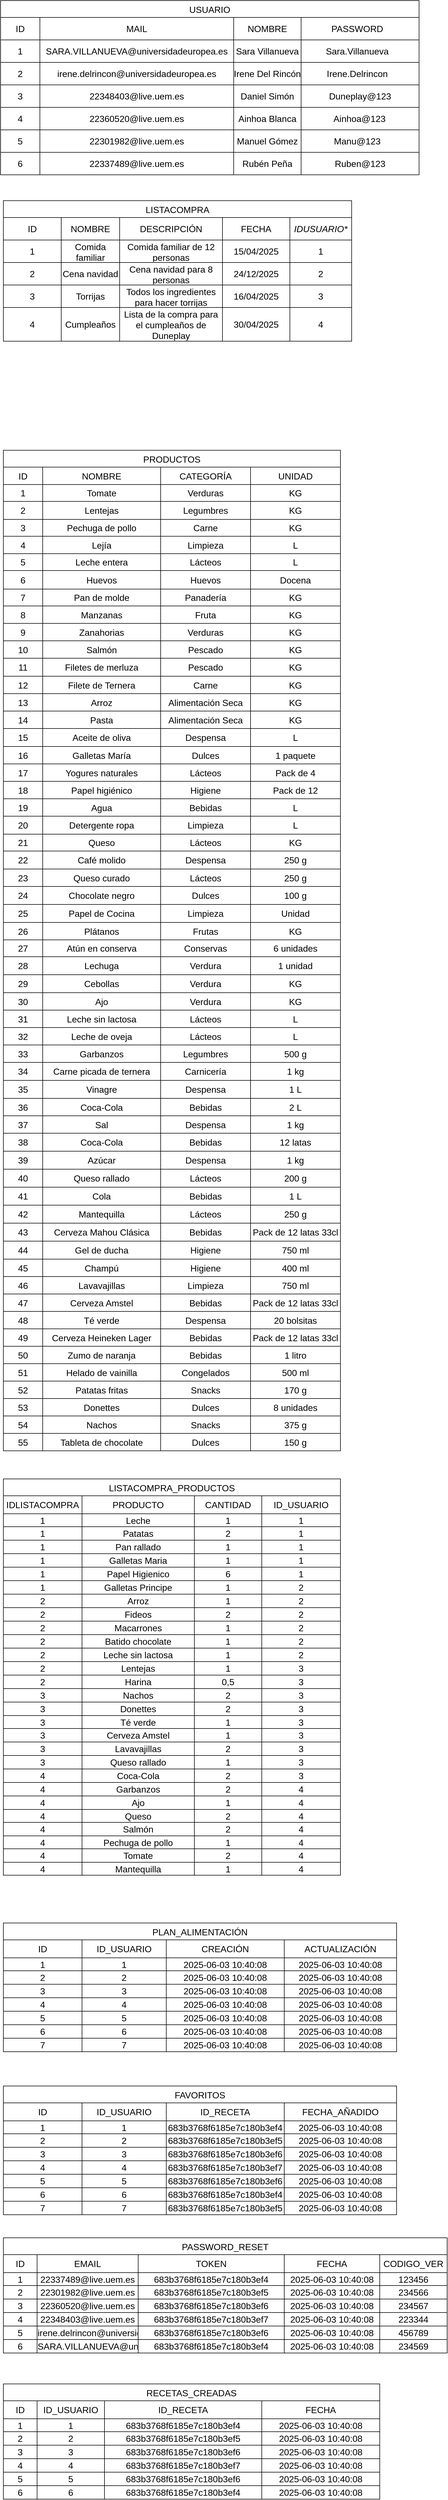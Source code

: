 <mxfile>
    <diagram id="ZBCGhklPVh7-8BiJKun4" name="Página-1">
        <mxGraphModel dx="1187" dy="814" grid="1" gridSize="10" guides="1" tooltips="1" connect="1" arrows="1" fold="1" page="1" pageScale="1" pageWidth="850" pageHeight="1100" background="#ffffff" math="0" shadow="0">
            <root>
                <mxCell id="0"/>
                <mxCell id="1" parent="0"/>
                <mxCell id="8UPEkqRc_xU6rzE-vuxn-1" value="USUARIO" style="shape=table;startSize=30;container=1;collapsible=0;childLayout=tableLayout;strokeColor=default;fontSize=16;" parent="1" vertex="1">
                    <mxGeometry x="35" y="40" width="745" height="310" as="geometry"/>
                </mxCell>
                <mxCell id="8UPEkqRc_xU6rzE-vuxn-2" value="" style="shape=tableRow;horizontal=0;startSize=0;swimlaneHead=0;swimlaneBody=0;strokeColor=inherit;top=0;left=0;bottom=0;right=0;collapsible=0;dropTarget=0;fillColor=none;points=[[0,0.5],[1,0.5]];portConstraint=eastwest;fontSize=16;" parent="8UPEkqRc_xU6rzE-vuxn-1" vertex="1">
                    <mxGeometry y="30" width="745" height="40" as="geometry"/>
                </mxCell>
                <mxCell id="8UPEkqRc_xU6rzE-vuxn-3" value="ID" style="shape=partialRectangle;html=1;whiteSpace=wrap;connectable=0;strokeColor=inherit;overflow=hidden;fillColor=none;top=0;left=0;bottom=0;right=0;pointerEvents=1;fontSize=16;" parent="8UPEkqRc_xU6rzE-vuxn-2" vertex="1">
                    <mxGeometry width="70" height="40" as="geometry">
                        <mxRectangle width="70" height="40" as="alternateBounds"/>
                    </mxGeometry>
                </mxCell>
                <mxCell id="8UPEkqRc_xU6rzE-vuxn-4" value="MAIL" style="shape=partialRectangle;html=1;whiteSpace=wrap;connectable=0;strokeColor=inherit;overflow=hidden;fillColor=none;top=0;left=0;bottom=0;right=0;pointerEvents=1;fontSize=16;" parent="8UPEkqRc_xU6rzE-vuxn-2" vertex="1">
                    <mxGeometry x="70" width="345" height="40" as="geometry">
                        <mxRectangle width="345" height="40" as="alternateBounds"/>
                    </mxGeometry>
                </mxCell>
                <mxCell id="8UPEkqRc_xU6rzE-vuxn-5" value="" style="shape=partialRectangle;html=1;whiteSpace=wrap;connectable=0;strokeColor=inherit;overflow=hidden;fillColor=none;top=0;left=0;bottom=0;right=0;pointerEvents=1;fontSize=16;" parent="8UPEkqRc_xU6rzE-vuxn-2" vertex="1">
                    <mxGeometry x="415" width="120" height="40" as="geometry">
                        <mxRectangle width="120" height="40" as="alternateBounds"/>
                    </mxGeometry>
                </mxCell>
                <mxCell id="2" style="shape=partialRectangle;html=1;whiteSpace=wrap;connectable=0;strokeColor=inherit;overflow=hidden;fillColor=none;top=0;left=0;bottom=0;right=0;pointerEvents=1;fontSize=16;" parent="8UPEkqRc_xU6rzE-vuxn-2" vertex="1">
                    <mxGeometry x="535" width="210" height="40" as="geometry">
                        <mxRectangle width="210" height="40" as="alternateBounds"/>
                    </mxGeometry>
                </mxCell>
                <mxCell id="8UPEkqRc_xU6rzE-vuxn-6" value="" style="shape=tableRow;horizontal=0;startSize=0;swimlaneHead=0;swimlaneBody=0;strokeColor=inherit;top=0;left=0;bottom=0;right=0;collapsible=0;dropTarget=0;fillColor=none;points=[[0,0.5],[1,0.5]];portConstraint=eastwest;fontSize=16;" parent="8UPEkqRc_xU6rzE-vuxn-1" vertex="1">
                    <mxGeometry y="70" width="745" height="40" as="geometry"/>
                </mxCell>
                <mxCell id="8UPEkqRc_xU6rzE-vuxn-7" value="1" style="shape=partialRectangle;html=1;whiteSpace=wrap;connectable=0;strokeColor=inherit;overflow=hidden;fillColor=none;top=0;left=0;bottom=0;right=0;pointerEvents=1;fontSize=16;" parent="8UPEkqRc_xU6rzE-vuxn-6" vertex="1">
                    <mxGeometry width="70" height="40" as="geometry">
                        <mxRectangle width="70" height="40" as="alternateBounds"/>
                    </mxGeometry>
                </mxCell>
                <mxCell id="8UPEkqRc_xU6rzE-vuxn-8" value="SARA.VILLANUEVA@universidadeuropea.es" style="shape=partialRectangle;html=1;whiteSpace=wrap;connectable=0;strokeColor=inherit;overflow=hidden;fillColor=none;top=0;left=0;bottom=0;right=0;pointerEvents=1;fontSize=16;" parent="8UPEkqRc_xU6rzE-vuxn-6" vertex="1">
                    <mxGeometry x="70" width="345" height="40" as="geometry">
                        <mxRectangle width="345" height="40" as="alternateBounds"/>
                    </mxGeometry>
                </mxCell>
                <mxCell id="8UPEkqRc_xU6rzE-vuxn-9" value="" style="shape=partialRectangle;html=1;whiteSpace=wrap;connectable=0;strokeColor=inherit;overflow=hidden;fillColor=none;top=0;left=0;bottom=0;right=0;pointerEvents=1;fontSize=16;" parent="8UPEkqRc_xU6rzE-vuxn-6" vertex="1">
                    <mxGeometry x="415" width="120" height="40" as="geometry">
                        <mxRectangle width="120" height="40" as="alternateBounds"/>
                    </mxGeometry>
                </mxCell>
                <mxCell id="3" style="shape=partialRectangle;html=1;whiteSpace=wrap;connectable=0;strokeColor=inherit;overflow=hidden;fillColor=none;top=0;left=0;bottom=0;right=0;pointerEvents=1;fontSize=16;" parent="8UPEkqRc_xU6rzE-vuxn-6" vertex="1">
                    <mxGeometry x="535" width="210" height="40" as="geometry">
                        <mxRectangle width="210" height="40" as="alternateBounds"/>
                    </mxGeometry>
                </mxCell>
                <mxCell id="8UPEkqRc_xU6rzE-vuxn-10" value="" style="shape=tableRow;horizontal=0;startSize=0;swimlaneHead=0;swimlaneBody=0;strokeColor=inherit;top=0;left=0;bottom=0;right=0;collapsible=0;dropTarget=0;fillColor=none;points=[[0,0.5],[1,0.5]];portConstraint=eastwest;fontSize=16;" parent="8UPEkqRc_xU6rzE-vuxn-1" vertex="1">
                    <mxGeometry y="110" width="745" height="40" as="geometry"/>
                </mxCell>
                <mxCell id="8UPEkqRc_xU6rzE-vuxn-11" value="2" style="shape=partialRectangle;html=1;whiteSpace=wrap;connectable=0;strokeColor=inherit;overflow=hidden;fillColor=none;top=0;left=0;bottom=0;right=0;pointerEvents=1;fontSize=16;" parent="8UPEkqRc_xU6rzE-vuxn-10" vertex="1">
                    <mxGeometry width="70" height="40" as="geometry">
                        <mxRectangle width="70" height="40" as="alternateBounds"/>
                    </mxGeometry>
                </mxCell>
                <mxCell id="8UPEkqRc_xU6rzE-vuxn-12" value="irene.delrincon@universidadeuropea.es" style="shape=partialRectangle;html=1;whiteSpace=wrap;connectable=0;strokeColor=inherit;overflow=hidden;fillColor=none;top=0;left=0;bottom=0;right=0;pointerEvents=1;fontSize=16;" parent="8UPEkqRc_xU6rzE-vuxn-10" vertex="1">
                    <mxGeometry x="70" width="345" height="40" as="geometry">
                        <mxRectangle width="345" height="40" as="alternateBounds"/>
                    </mxGeometry>
                </mxCell>
                <mxCell id="8UPEkqRc_xU6rzE-vuxn-13" value="" style="shape=partialRectangle;html=1;whiteSpace=wrap;connectable=0;strokeColor=inherit;overflow=hidden;fillColor=none;top=0;left=0;bottom=0;right=0;pointerEvents=1;fontSize=16;" parent="8UPEkqRc_xU6rzE-vuxn-10" vertex="1">
                    <mxGeometry x="415" width="120" height="40" as="geometry">
                        <mxRectangle width="120" height="40" as="alternateBounds"/>
                    </mxGeometry>
                </mxCell>
                <mxCell id="4" style="shape=partialRectangle;html=1;whiteSpace=wrap;connectable=0;strokeColor=inherit;overflow=hidden;fillColor=none;top=0;left=0;bottom=0;right=0;pointerEvents=1;fontSize=16;" parent="8UPEkqRc_xU6rzE-vuxn-10" vertex="1">
                    <mxGeometry x="535" width="210" height="40" as="geometry">
                        <mxRectangle width="210" height="40" as="alternateBounds"/>
                    </mxGeometry>
                </mxCell>
                <mxCell id="UUBKj83Tb6jsBdoF0eSN-1" style="shape=tableRow;horizontal=0;startSize=0;swimlaneHead=0;swimlaneBody=0;strokeColor=inherit;top=0;left=0;bottom=0;right=0;collapsible=0;dropTarget=0;fillColor=none;points=[[0,0.5],[1,0.5]];portConstraint=eastwest;fontSize=16;" parent="8UPEkqRc_xU6rzE-vuxn-1" vertex="1">
                    <mxGeometry y="150" width="745" height="40" as="geometry"/>
                </mxCell>
                <mxCell id="UUBKj83Tb6jsBdoF0eSN-2" value="3" style="shape=partialRectangle;html=1;whiteSpace=wrap;connectable=0;strokeColor=inherit;overflow=hidden;fillColor=none;top=0;left=0;bottom=0;right=0;pointerEvents=1;fontSize=16;" parent="UUBKj83Tb6jsBdoF0eSN-1" vertex="1">
                    <mxGeometry width="70" height="40" as="geometry">
                        <mxRectangle width="70" height="40" as="alternateBounds"/>
                    </mxGeometry>
                </mxCell>
                <mxCell id="UUBKj83Tb6jsBdoF0eSN-3" value="22348403@live.uem.es" style="shape=partialRectangle;html=1;whiteSpace=wrap;connectable=0;strokeColor=inherit;overflow=hidden;fillColor=none;top=0;left=0;bottom=0;right=0;pointerEvents=1;fontSize=16;" parent="UUBKj83Tb6jsBdoF0eSN-1" vertex="1">
                    <mxGeometry x="70" width="345" height="40" as="geometry">
                        <mxRectangle width="345" height="40" as="alternateBounds"/>
                    </mxGeometry>
                </mxCell>
                <mxCell id="UUBKj83Tb6jsBdoF0eSN-4" value="" style="shape=partialRectangle;html=1;whiteSpace=wrap;connectable=0;strokeColor=inherit;overflow=hidden;fillColor=none;top=0;left=0;bottom=0;right=0;pointerEvents=1;fontSize=16;" parent="UUBKj83Tb6jsBdoF0eSN-1" vertex="1">
                    <mxGeometry x="415" width="120" height="40" as="geometry">
                        <mxRectangle width="120" height="40" as="alternateBounds"/>
                    </mxGeometry>
                </mxCell>
                <mxCell id="5" style="shape=partialRectangle;html=1;whiteSpace=wrap;connectable=0;strokeColor=inherit;overflow=hidden;fillColor=none;top=0;left=0;bottom=0;right=0;pointerEvents=1;fontSize=16;" parent="UUBKj83Tb6jsBdoF0eSN-1" vertex="1">
                    <mxGeometry x="535" width="210" height="40" as="geometry">
                        <mxRectangle width="210" height="40" as="alternateBounds"/>
                    </mxGeometry>
                </mxCell>
                <mxCell id="UUBKj83Tb6jsBdoF0eSN-5" style="shape=tableRow;horizontal=0;startSize=0;swimlaneHead=0;swimlaneBody=0;strokeColor=inherit;top=0;left=0;bottom=0;right=0;collapsible=0;dropTarget=0;fillColor=none;points=[[0,0.5],[1,0.5]];portConstraint=eastwest;fontSize=16;" parent="8UPEkqRc_xU6rzE-vuxn-1" vertex="1">
                    <mxGeometry y="190" width="745" height="40" as="geometry"/>
                </mxCell>
                <mxCell id="UUBKj83Tb6jsBdoF0eSN-6" value="4" style="shape=partialRectangle;html=1;whiteSpace=wrap;connectable=0;strokeColor=inherit;overflow=hidden;fillColor=none;top=0;left=0;bottom=0;right=0;pointerEvents=1;fontSize=16;" parent="UUBKj83Tb6jsBdoF0eSN-5" vertex="1">
                    <mxGeometry width="70" height="40" as="geometry">
                        <mxRectangle width="70" height="40" as="alternateBounds"/>
                    </mxGeometry>
                </mxCell>
                <mxCell id="UUBKj83Tb6jsBdoF0eSN-7" value="22360520@live.uem.es" style="shape=partialRectangle;html=1;whiteSpace=wrap;connectable=0;strokeColor=inherit;overflow=hidden;fillColor=none;top=0;left=0;bottom=0;right=0;pointerEvents=1;fontSize=16;" parent="UUBKj83Tb6jsBdoF0eSN-5" vertex="1">
                    <mxGeometry x="70" width="345" height="40" as="geometry">
                        <mxRectangle width="345" height="40" as="alternateBounds"/>
                    </mxGeometry>
                </mxCell>
                <mxCell id="UUBKj83Tb6jsBdoF0eSN-8" value="" style="shape=partialRectangle;html=1;whiteSpace=wrap;connectable=0;strokeColor=inherit;overflow=hidden;fillColor=none;top=0;left=0;bottom=0;right=0;pointerEvents=1;fontSize=16;" parent="UUBKj83Tb6jsBdoF0eSN-5" vertex="1">
                    <mxGeometry x="415" width="120" height="40" as="geometry">
                        <mxRectangle width="120" height="40" as="alternateBounds"/>
                    </mxGeometry>
                </mxCell>
                <mxCell id="6" style="shape=partialRectangle;html=1;whiteSpace=wrap;connectable=0;strokeColor=inherit;overflow=hidden;fillColor=none;top=0;left=0;bottom=0;right=0;pointerEvents=1;fontSize=16;" parent="UUBKj83Tb6jsBdoF0eSN-5" vertex="1">
                    <mxGeometry x="535" width="210" height="40" as="geometry">
                        <mxRectangle width="210" height="40" as="alternateBounds"/>
                    </mxGeometry>
                </mxCell>
                <mxCell id="UUBKj83Tb6jsBdoF0eSN-9" style="shape=tableRow;horizontal=0;startSize=0;swimlaneHead=0;swimlaneBody=0;strokeColor=inherit;top=0;left=0;bottom=0;right=0;collapsible=0;dropTarget=0;fillColor=none;points=[[0,0.5],[1,0.5]];portConstraint=eastwest;fontSize=16;" parent="8UPEkqRc_xU6rzE-vuxn-1" vertex="1">
                    <mxGeometry y="230" width="745" height="40" as="geometry"/>
                </mxCell>
                <mxCell id="UUBKj83Tb6jsBdoF0eSN-10" value="5" style="shape=partialRectangle;html=1;whiteSpace=wrap;connectable=0;strokeColor=inherit;overflow=hidden;fillColor=none;top=0;left=0;bottom=0;right=0;pointerEvents=1;fontSize=16;" parent="UUBKj83Tb6jsBdoF0eSN-9" vertex="1">
                    <mxGeometry width="70" height="40" as="geometry">
                        <mxRectangle width="70" height="40" as="alternateBounds"/>
                    </mxGeometry>
                </mxCell>
                <mxCell id="UUBKj83Tb6jsBdoF0eSN-11" value="22301982@live.uem.es" style="shape=partialRectangle;html=1;whiteSpace=wrap;connectable=0;strokeColor=inherit;overflow=hidden;fillColor=none;top=0;left=0;bottom=0;right=0;pointerEvents=1;fontSize=16;" parent="UUBKj83Tb6jsBdoF0eSN-9" vertex="1">
                    <mxGeometry x="70" width="345" height="40" as="geometry">
                        <mxRectangle width="345" height="40" as="alternateBounds"/>
                    </mxGeometry>
                </mxCell>
                <mxCell id="UUBKj83Tb6jsBdoF0eSN-12" value="" style="shape=partialRectangle;html=1;whiteSpace=wrap;connectable=0;strokeColor=inherit;overflow=hidden;fillColor=none;top=0;left=0;bottom=0;right=0;pointerEvents=1;fontSize=16;" parent="UUBKj83Tb6jsBdoF0eSN-9" vertex="1">
                    <mxGeometry x="415" width="120" height="40" as="geometry">
                        <mxRectangle width="120" height="40" as="alternateBounds"/>
                    </mxGeometry>
                </mxCell>
                <mxCell id="7" style="shape=partialRectangle;html=1;whiteSpace=wrap;connectable=0;strokeColor=inherit;overflow=hidden;fillColor=none;top=0;left=0;bottom=0;right=0;pointerEvents=1;fontSize=16;" parent="UUBKj83Tb6jsBdoF0eSN-9" vertex="1">
                    <mxGeometry x="535" width="210" height="40" as="geometry">
                        <mxRectangle width="210" height="40" as="alternateBounds"/>
                    </mxGeometry>
                </mxCell>
                <mxCell id="34" style="shape=tableRow;horizontal=0;startSize=0;swimlaneHead=0;swimlaneBody=0;strokeColor=inherit;top=0;left=0;bottom=0;right=0;collapsible=0;dropTarget=0;fillColor=none;points=[[0,0.5],[1,0.5]];portConstraint=eastwest;fontSize=16;" vertex="1" parent="8UPEkqRc_xU6rzE-vuxn-1">
                    <mxGeometry y="270" width="745" height="40" as="geometry"/>
                </mxCell>
                <mxCell id="35" value="6" style="shape=partialRectangle;html=1;whiteSpace=wrap;connectable=0;strokeColor=inherit;overflow=hidden;fillColor=none;top=0;left=0;bottom=0;right=0;pointerEvents=1;fontSize=16;" vertex="1" parent="34">
                    <mxGeometry width="70" height="40" as="geometry">
                        <mxRectangle width="70" height="40" as="alternateBounds"/>
                    </mxGeometry>
                </mxCell>
                <mxCell id="36" value="22337489@live.uem.es" style="shape=partialRectangle;html=1;whiteSpace=wrap;connectable=0;strokeColor=inherit;overflow=hidden;fillColor=none;top=0;left=0;bottom=0;right=0;pointerEvents=1;fontSize=16;" vertex="1" parent="34">
                    <mxGeometry x="70" width="345" height="40" as="geometry">
                        <mxRectangle width="345" height="40" as="alternateBounds"/>
                    </mxGeometry>
                </mxCell>
                <mxCell id="37" value="Rubén Peña" style="shape=partialRectangle;html=1;whiteSpace=wrap;connectable=0;strokeColor=inherit;overflow=hidden;fillColor=none;top=0;left=0;bottom=0;right=0;pointerEvents=1;fontSize=16;" vertex="1" parent="34">
                    <mxGeometry x="415" width="120" height="40" as="geometry">
                        <mxRectangle width="120" height="40" as="alternateBounds"/>
                    </mxGeometry>
                </mxCell>
                <mxCell id="38" value="Ruben@123" style="shape=partialRectangle;html=1;whiteSpace=wrap;connectable=0;strokeColor=inherit;overflow=hidden;fillColor=none;top=0;left=0;bottom=0;right=0;pointerEvents=1;fontSize=16;" vertex="1" parent="34">
                    <mxGeometry x="535" width="210" height="40" as="geometry">
                        <mxRectangle width="210" height="40" as="alternateBounds"/>
                    </mxGeometry>
                </mxCell>
                <mxCell id="Wy4OAK9Qw8vn-X0l0B_N-1" value="LISTACOMPRA" style="shape=table;startSize=30;container=1;collapsible=0;childLayout=tableLayout;strokeColor=default;fontSize=16;" parent="1" vertex="1">
                    <mxGeometry x="40" y="396" width="620" height="250" as="geometry"/>
                </mxCell>
                <mxCell id="Wy4OAK9Qw8vn-X0l0B_N-2" value="" style="shape=tableRow;horizontal=0;startSize=0;swimlaneHead=0;swimlaneBody=0;strokeColor=inherit;top=0;left=0;bottom=0;right=0;collapsible=0;dropTarget=0;fillColor=none;points=[[0,0.5],[1,0.5]];portConstraint=eastwest;fontSize=16;" parent="Wy4OAK9Qw8vn-X0l0B_N-1" vertex="1">
                    <mxGeometry y="30" width="620" height="40" as="geometry"/>
                </mxCell>
                <mxCell id="Wy4OAK9Qw8vn-X0l0B_N-3" value="ID" style="shape=partialRectangle;html=1;whiteSpace=wrap;connectable=0;strokeColor=inherit;overflow=hidden;fillColor=none;top=0;left=0;bottom=0;right=0;pointerEvents=1;fontSize=16;" parent="Wy4OAK9Qw8vn-X0l0B_N-2" vertex="1">
                    <mxGeometry width="103" height="40" as="geometry">
                        <mxRectangle width="103" height="40" as="alternateBounds"/>
                    </mxGeometry>
                </mxCell>
                <mxCell id="Wy4OAK9Qw8vn-X0l0B_N-4" value="NOMBRE" style="shape=partialRectangle;html=1;whiteSpace=wrap;connectable=0;strokeColor=inherit;overflow=hidden;fillColor=none;top=0;left=0;bottom=0;right=0;pointerEvents=1;fontSize=16;" parent="Wy4OAK9Qw8vn-X0l0B_N-2" vertex="1">
                    <mxGeometry x="103" width="104" height="40" as="geometry">
                        <mxRectangle width="104" height="40" as="alternateBounds"/>
                    </mxGeometry>
                </mxCell>
                <mxCell id="Wy4OAK9Qw8vn-X0l0B_N-14" value="DESCRIPCIÓN" style="shape=partialRectangle;html=1;whiteSpace=wrap;connectable=0;strokeColor=inherit;overflow=hidden;fillColor=none;top=0;left=0;bottom=0;right=0;pointerEvents=1;fontSize=16;" parent="Wy4OAK9Qw8vn-X0l0B_N-2" vertex="1">
                    <mxGeometry x="207" width="183" height="40" as="geometry">
                        <mxRectangle width="183" height="40" as="alternateBounds"/>
                    </mxGeometry>
                </mxCell>
                <mxCell id="Wy4OAK9Qw8vn-X0l0B_N-17" value="FECHA" style="shape=partialRectangle;html=1;whiteSpace=wrap;connectable=0;strokeColor=inherit;overflow=hidden;fillColor=none;top=0;left=0;bottom=0;right=0;pointerEvents=1;fontSize=16;" parent="Wy4OAK9Qw8vn-X0l0B_N-2" vertex="1">
                    <mxGeometry x="390" width="120" height="40" as="geometry">
                        <mxRectangle width="120" height="40" as="alternateBounds"/>
                    </mxGeometry>
                </mxCell>
                <mxCell id="Wy4OAK9Qw8vn-X0l0B_N-20" value="&lt;i&gt;IDUSUARIO*&lt;/i&gt;" style="shape=partialRectangle;html=1;whiteSpace=wrap;connectable=0;strokeColor=inherit;overflow=hidden;fillColor=none;top=0;left=0;bottom=0;right=0;pointerEvents=1;fontSize=16;" parent="Wy4OAK9Qw8vn-X0l0B_N-2" vertex="1">
                    <mxGeometry x="510" width="110" height="40" as="geometry">
                        <mxRectangle width="110" height="40" as="alternateBounds"/>
                    </mxGeometry>
                </mxCell>
                <mxCell id="Wy4OAK9Qw8vn-X0l0B_N-6" value="" style="shape=tableRow;horizontal=0;startSize=0;swimlaneHead=0;swimlaneBody=0;strokeColor=inherit;top=0;left=0;bottom=0;right=0;collapsible=0;dropTarget=0;fillColor=none;points=[[0,0.5],[1,0.5]];portConstraint=eastwest;fontSize=16;" parent="Wy4OAK9Qw8vn-X0l0B_N-1" vertex="1">
                    <mxGeometry y="70" width="620" height="40" as="geometry"/>
                </mxCell>
                <mxCell id="Wy4OAK9Qw8vn-X0l0B_N-7" value="1" style="shape=partialRectangle;html=1;whiteSpace=wrap;connectable=0;strokeColor=inherit;overflow=hidden;fillColor=none;top=0;left=0;bottom=0;right=0;pointerEvents=1;fontSize=16;" parent="Wy4OAK9Qw8vn-X0l0B_N-6" vertex="1">
                    <mxGeometry width="103" height="40" as="geometry">
                        <mxRectangle width="103" height="40" as="alternateBounds"/>
                    </mxGeometry>
                </mxCell>
                <mxCell id="Wy4OAK9Qw8vn-X0l0B_N-8" value="Comida familiar" style="shape=partialRectangle;html=1;whiteSpace=wrap;connectable=0;strokeColor=inherit;overflow=hidden;fillColor=none;top=0;left=0;bottom=0;right=0;pointerEvents=1;fontSize=16;" parent="Wy4OAK9Qw8vn-X0l0B_N-6" vertex="1">
                    <mxGeometry x="103" width="104" height="40" as="geometry">
                        <mxRectangle width="104" height="40" as="alternateBounds"/>
                    </mxGeometry>
                </mxCell>
                <mxCell id="Wy4OAK9Qw8vn-X0l0B_N-15" value="Comida familiar de 12 personas" style="shape=partialRectangle;html=1;whiteSpace=wrap;connectable=0;strokeColor=inherit;overflow=hidden;fillColor=none;top=0;left=0;bottom=0;right=0;pointerEvents=1;fontSize=16;" parent="Wy4OAK9Qw8vn-X0l0B_N-6" vertex="1">
                    <mxGeometry x="207" width="183" height="40" as="geometry">
                        <mxRectangle width="183" height="40" as="alternateBounds"/>
                    </mxGeometry>
                </mxCell>
                <mxCell id="Wy4OAK9Qw8vn-X0l0B_N-18" value="15/04/2025" style="shape=partialRectangle;html=1;whiteSpace=wrap;connectable=0;strokeColor=inherit;overflow=hidden;fillColor=none;top=0;left=0;bottom=0;right=0;pointerEvents=1;fontSize=16;" parent="Wy4OAK9Qw8vn-X0l0B_N-6" vertex="1">
                    <mxGeometry x="390" width="120" height="40" as="geometry">
                        <mxRectangle width="120" height="40" as="alternateBounds"/>
                    </mxGeometry>
                </mxCell>
                <mxCell id="Wy4OAK9Qw8vn-X0l0B_N-21" value="1" style="shape=partialRectangle;html=1;whiteSpace=wrap;connectable=0;strokeColor=inherit;overflow=hidden;fillColor=none;top=0;left=0;bottom=0;right=0;pointerEvents=1;fontSize=16;" parent="Wy4OAK9Qw8vn-X0l0B_N-6" vertex="1">
                    <mxGeometry x="510" width="110" height="40" as="geometry">
                        <mxRectangle width="110" height="40" as="alternateBounds"/>
                    </mxGeometry>
                </mxCell>
                <mxCell id="Wy4OAK9Qw8vn-X0l0B_N-10" value="" style="shape=tableRow;horizontal=0;startSize=0;swimlaneHead=0;swimlaneBody=0;strokeColor=inherit;top=0;left=0;bottom=0;right=0;collapsible=0;dropTarget=0;fillColor=none;points=[[0,0.5],[1,0.5]];portConstraint=eastwest;fontSize=16;" parent="Wy4OAK9Qw8vn-X0l0B_N-1" vertex="1">
                    <mxGeometry y="110" width="620" height="40" as="geometry"/>
                </mxCell>
                <mxCell id="Wy4OAK9Qw8vn-X0l0B_N-11" value="2" style="shape=partialRectangle;html=1;whiteSpace=wrap;connectable=0;strokeColor=inherit;overflow=hidden;fillColor=none;top=0;left=0;bottom=0;right=0;pointerEvents=1;fontSize=16;" parent="Wy4OAK9Qw8vn-X0l0B_N-10" vertex="1">
                    <mxGeometry width="103" height="40" as="geometry">
                        <mxRectangle width="103" height="40" as="alternateBounds"/>
                    </mxGeometry>
                </mxCell>
                <mxCell id="Wy4OAK9Qw8vn-X0l0B_N-12" value="Cena navidad" style="shape=partialRectangle;html=1;whiteSpace=wrap;connectable=0;strokeColor=inherit;overflow=hidden;fillColor=none;top=0;left=0;bottom=0;right=0;pointerEvents=1;fontSize=16;" parent="Wy4OAK9Qw8vn-X0l0B_N-10" vertex="1">
                    <mxGeometry x="103" width="104" height="40" as="geometry">
                        <mxRectangle width="104" height="40" as="alternateBounds"/>
                    </mxGeometry>
                </mxCell>
                <mxCell id="Wy4OAK9Qw8vn-X0l0B_N-16" value="Cena navidad para 8 personas" style="shape=partialRectangle;html=1;whiteSpace=wrap;connectable=0;strokeColor=inherit;overflow=hidden;fillColor=none;top=0;left=0;bottom=0;right=0;pointerEvents=1;fontSize=16;" parent="Wy4OAK9Qw8vn-X0l0B_N-10" vertex="1">
                    <mxGeometry x="207" width="183" height="40" as="geometry">
                        <mxRectangle width="183" height="40" as="alternateBounds"/>
                    </mxGeometry>
                </mxCell>
                <mxCell id="Wy4OAK9Qw8vn-X0l0B_N-19" value="24/12/2025" style="shape=partialRectangle;html=1;whiteSpace=wrap;connectable=0;strokeColor=inherit;overflow=hidden;fillColor=none;top=0;left=0;bottom=0;right=0;pointerEvents=1;fontSize=16;" parent="Wy4OAK9Qw8vn-X0l0B_N-10" vertex="1">
                    <mxGeometry x="390" width="120" height="40" as="geometry">
                        <mxRectangle width="120" height="40" as="alternateBounds"/>
                    </mxGeometry>
                </mxCell>
                <mxCell id="Wy4OAK9Qw8vn-X0l0B_N-22" value="2" style="shape=partialRectangle;html=1;whiteSpace=wrap;connectable=0;strokeColor=inherit;overflow=hidden;fillColor=none;top=0;left=0;bottom=0;right=0;pointerEvents=1;fontSize=16;" parent="Wy4OAK9Qw8vn-X0l0B_N-10" vertex="1">
                    <mxGeometry x="510" width="110" height="40" as="geometry">
                        <mxRectangle width="110" height="40" as="alternateBounds"/>
                    </mxGeometry>
                </mxCell>
                <mxCell id="Wy4OAK9Qw8vn-X0l0B_N-26" style="shape=tableRow;horizontal=0;startSize=0;swimlaneHead=0;swimlaneBody=0;strokeColor=inherit;top=0;left=0;bottom=0;right=0;collapsible=0;dropTarget=0;fillColor=none;points=[[0,0.5],[1,0.5]];portConstraint=eastwest;fontSize=16;" parent="Wy4OAK9Qw8vn-X0l0B_N-1" vertex="1">
                    <mxGeometry y="150" width="620" height="40" as="geometry"/>
                </mxCell>
                <mxCell id="Wy4OAK9Qw8vn-X0l0B_N-27" value="3" style="shape=partialRectangle;html=1;whiteSpace=wrap;connectable=0;strokeColor=inherit;overflow=hidden;fillColor=none;top=0;left=0;bottom=0;right=0;pointerEvents=1;fontSize=16;" parent="Wy4OAK9Qw8vn-X0l0B_N-26" vertex="1">
                    <mxGeometry width="103" height="40" as="geometry">
                        <mxRectangle width="103" height="40" as="alternateBounds"/>
                    </mxGeometry>
                </mxCell>
                <mxCell id="Wy4OAK9Qw8vn-X0l0B_N-28" value="Torrijas" style="shape=partialRectangle;html=1;whiteSpace=wrap;connectable=0;strokeColor=inherit;overflow=hidden;fillColor=none;top=0;left=0;bottom=0;right=0;pointerEvents=1;fontSize=16;" parent="Wy4OAK9Qw8vn-X0l0B_N-26" vertex="1">
                    <mxGeometry x="103" width="104" height="40" as="geometry">
                        <mxRectangle width="104" height="40" as="alternateBounds"/>
                    </mxGeometry>
                </mxCell>
                <mxCell id="Wy4OAK9Qw8vn-X0l0B_N-29" value="Todos los ingredientes para hacer torrijas" style="shape=partialRectangle;html=1;whiteSpace=wrap;connectable=0;strokeColor=inherit;overflow=hidden;fillColor=none;top=0;left=0;bottom=0;right=0;pointerEvents=1;fontSize=16;" parent="Wy4OAK9Qw8vn-X0l0B_N-26" vertex="1">
                    <mxGeometry x="207" width="183" height="40" as="geometry">
                        <mxRectangle width="183" height="40" as="alternateBounds"/>
                    </mxGeometry>
                </mxCell>
                <mxCell id="Wy4OAK9Qw8vn-X0l0B_N-30" value="16/04/2025" style="shape=partialRectangle;html=1;whiteSpace=wrap;connectable=0;strokeColor=inherit;overflow=hidden;fillColor=none;top=0;left=0;bottom=0;right=0;pointerEvents=1;fontSize=16;" parent="Wy4OAK9Qw8vn-X0l0B_N-26" vertex="1">
                    <mxGeometry x="390" width="120" height="40" as="geometry">
                        <mxRectangle width="120" height="40" as="alternateBounds"/>
                    </mxGeometry>
                </mxCell>
                <mxCell id="Wy4OAK9Qw8vn-X0l0B_N-31" value="3" style="shape=partialRectangle;html=1;whiteSpace=wrap;connectable=0;strokeColor=inherit;overflow=hidden;fillColor=none;top=0;left=0;bottom=0;right=0;pointerEvents=1;fontSize=16;" parent="Wy4OAK9Qw8vn-X0l0B_N-26" vertex="1">
                    <mxGeometry x="510" width="110" height="40" as="geometry">
                        <mxRectangle width="110" height="40" as="alternateBounds"/>
                    </mxGeometry>
                </mxCell>
                <mxCell id="Wy4OAK9Qw8vn-X0l0B_N-32" style="shape=tableRow;horizontal=0;startSize=0;swimlaneHead=0;swimlaneBody=0;strokeColor=inherit;top=0;left=0;bottom=0;right=0;collapsible=0;dropTarget=0;fillColor=none;points=[[0,0.5],[1,0.5]];portConstraint=eastwest;fontSize=16;" parent="Wy4OAK9Qw8vn-X0l0B_N-1" vertex="1">
                    <mxGeometry y="190" width="620" height="60" as="geometry"/>
                </mxCell>
                <mxCell id="Wy4OAK9Qw8vn-X0l0B_N-33" value="4" style="shape=partialRectangle;html=1;whiteSpace=wrap;connectable=0;strokeColor=inherit;overflow=hidden;fillColor=none;top=0;left=0;bottom=0;right=0;pointerEvents=1;fontSize=16;" parent="Wy4OAK9Qw8vn-X0l0B_N-32" vertex="1">
                    <mxGeometry width="103" height="60" as="geometry">
                        <mxRectangle width="103" height="60" as="alternateBounds"/>
                    </mxGeometry>
                </mxCell>
                <mxCell id="Wy4OAK9Qw8vn-X0l0B_N-34" value="Cumpleaños" style="shape=partialRectangle;html=1;whiteSpace=wrap;connectable=0;strokeColor=inherit;overflow=hidden;fillColor=none;top=0;left=0;bottom=0;right=0;pointerEvents=1;fontSize=16;" parent="Wy4OAK9Qw8vn-X0l0B_N-32" vertex="1">
                    <mxGeometry x="103" width="104" height="60" as="geometry">
                        <mxRectangle width="104" height="60" as="alternateBounds"/>
                    </mxGeometry>
                </mxCell>
                <mxCell id="Wy4OAK9Qw8vn-X0l0B_N-35" value="Lista de la compra para el cumpleaños de Duneplay" style="shape=partialRectangle;html=1;whiteSpace=wrap;connectable=0;strokeColor=inherit;overflow=hidden;fillColor=none;top=0;left=0;bottom=0;right=0;pointerEvents=1;fontSize=16;" parent="Wy4OAK9Qw8vn-X0l0B_N-32" vertex="1">
                    <mxGeometry x="207" width="183" height="60" as="geometry">
                        <mxRectangle width="183" height="60" as="alternateBounds"/>
                    </mxGeometry>
                </mxCell>
                <mxCell id="Wy4OAK9Qw8vn-X0l0B_N-36" value="30/04/2025" style="shape=partialRectangle;html=1;whiteSpace=wrap;connectable=0;strokeColor=inherit;overflow=hidden;fillColor=none;top=0;left=0;bottom=0;right=0;pointerEvents=1;fontSize=16;" parent="Wy4OAK9Qw8vn-X0l0B_N-32" vertex="1">
                    <mxGeometry x="390" width="120" height="60" as="geometry">
                        <mxRectangle width="120" height="60" as="alternateBounds"/>
                    </mxGeometry>
                </mxCell>
                <mxCell id="Wy4OAK9Qw8vn-X0l0B_N-37" value="4" style="shape=partialRectangle;html=1;whiteSpace=wrap;connectable=0;strokeColor=inherit;overflow=hidden;fillColor=none;top=0;left=0;bottom=0;right=0;pointerEvents=1;fontSize=16;" parent="Wy4OAK9Qw8vn-X0l0B_N-32" vertex="1">
                    <mxGeometry x="510" width="110" height="60" as="geometry">
                        <mxRectangle width="110" height="60" as="alternateBounds"/>
                    </mxGeometry>
                </mxCell>
                <mxCell id="8UPEkqRc_xU6rzE-vuxn-14" value="PRODUCTOS" style="shape=table;startSize=30;container=1;collapsible=0;childLayout=tableLayout;strokeColor=default;fontSize=16;" parent="1" vertex="1">
                    <mxGeometry x="40" y="840" width="600" height="1780" as="geometry"/>
                </mxCell>
                <mxCell id="8UPEkqRc_xU6rzE-vuxn-15" value="" style="shape=tableRow;horizontal=0;startSize=0;swimlaneHead=0;swimlaneBody=0;strokeColor=inherit;top=0;left=0;bottom=0;right=0;collapsible=0;dropTarget=0;fillColor=none;points=[[0,0.5],[1,0.5]];portConstraint=eastwest;fontSize=16;" parent="8UPEkqRc_xU6rzE-vuxn-14" vertex="1">
                    <mxGeometry y="30" width="600" height="31" as="geometry"/>
                </mxCell>
                <mxCell id="8UPEkqRc_xU6rzE-vuxn-16" value="ID" style="shape=partialRectangle;html=1;whiteSpace=wrap;connectable=0;strokeColor=inherit;overflow=hidden;fillColor=none;top=0;left=0;bottom=0;right=0;pointerEvents=1;fontSize=16;" parent="8UPEkqRc_xU6rzE-vuxn-15" vertex="1">
                    <mxGeometry width="70" height="31" as="geometry">
                        <mxRectangle width="70" height="31" as="alternateBounds"/>
                    </mxGeometry>
                </mxCell>
                <mxCell id="8UPEkqRc_xU6rzE-vuxn-17" value="NOMBRE" style="shape=partialRectangle;html=1;whiteSpace=wrap;connectable=0;strokeColor=inherit;overflow=hidden;fillColor=none;top=0;left=0;bottom=0;right=0;pointerEvents=1;fontSize=16;" parent="8UPEkqRc_xU6rzE-vuxn-15" vertex="1">
                    <mxGeometry x="70" width="210" height="31" as="geometry">
                        <mxRectangle width="210" height="31" as="alternateBounds"/>
                    </mxGeometry>
                </mxCell>
                <mxCell id="8UPEkqRc_xU6rzE-vuxn-18" value="CATEGORÍA" style="shape=partialRectangle;html=1;whiteSpace=wrap;connectable=0;strokeColor=inherit;overflow=hidden;fillColor=none;top=0;left=0;bottom=0;right=0;pointerEvents=1;fontSize=16;" parent="8UPEkqRc_xU6rzE-vuxn-15" vertex="1">
                    <mxGeometry x="280" width="160" height="31" as="geometry">
                        <mxRectangle width="160" height="31" as="alternateBounds"/>
                    </mxGeometry>
                </mxCell>
                <mxCell id="8UPEkqRc_xU6rzE-vuxn-27" value="UNIDAD" style="shape=partialRectangle;html=1;whiteSpace=wrap;connectable=0;strokeColor=inherit;overflow=hidden;fillColor=none;top=0;left=0;bottom=0;right=0;pointerEvents=1;fontSize=16;" parent="8UPEkqRc_xU6rzE-vuxn-15" vertex="1">
                    <mxGeometry x="440" width="160" height="31" as="geometry">
                        <mxRectangle width="160" height="31" as="alternateBounds"/>
                    </mxGeometry>
                </mxCell>
                <mxCell id="8UPEkqRc_xU6rzE-vuxn-19" value="" style="shape=tableRow;horizontal=0;startSize=0;swimlaneHead=0;swimlaneBody=0;strokeColor=inherit;top=0;left=0;bottom=0;right=0;collapsible=0;dropTarget=0;fillColor=none;points=[[0,0.5],[1,0.5]];portConstraint=eastwest;fontSize=16;" parent="8UPEkqRc_xU6rzE-vuxn-14" vertex="1">
                    <mxGeometry y="61" width="600" height="30" as="geometry"/>
                </mxCell>
                <mxCell id="8UPEkqRc_xU6rzE-vuxn-20" value="1" style="shape=partialRectangle;html=1;whiteSpace=wrap;connectable=0;strokeColor=inherit;overflow=hidden;fillColor=none;top=0;left=0;bottom=0;right=0;pointerEvents=1;fontSize=16;" parent="8UPEkqRc_xU6rzE-vuxn-19" vertex="1">
                    <mxGeometry width="70" height="30" as="geometry">
                        <mxRectangle width="70" height="30" as="alternateBounds"/>
                    </mxGeometry>
                </mxCell>
                <mxCell id="8UPEkqRc_xU6rzE-vuxn-21" value="Tomate" style="shape=partialRectangle;html=1;whiteSpace=wrap;connectable=0;strokeColor=inherit;overflow=hidden;fillColor=none;top=0;left=0;bottom=0;right=0;pointerEvents=1;fontSize=16;" parent="8UPEkqRc_xU6rzE-vuxn-19" vertex="1">
                    <mxGeometry x="70" width="210" height="30" as="geometry">
                        <mxRectangle width="210" height="30" as="alternateBounds"/>
                    </mxGeometry>
                </mxCell>
                <mxCell id="8UPEkqRc_xU6rzE-vuxn-22" value="Verduras" style="shape=partialRectangle;html=1;whiteSpace=wrap;connectable=0;strokeColor=inherit;overflow=hidden;fillColor=none;top=0;left=0;bottom=0;right=0;pointerEvents=1;fontSize=16;" parent="8UPEkqRc_xU6rzE-vuxn-19" vertex="1">
                    <mxGeometry x="280" width="160" height="30" as="geometry">
                        <mxRectangle width="160" height="30" as="alternateBounds"/>
                    </mxGeometry>
                </mxCell>
                <mxCell id="8UPEkqRc_xU6rzE-vuxn-28" value="KG" style="shape=partialRectangle;html=1;whiteSpace=wrap;connectable=0;strokeColor=inherit;overflow=hidden;fillColor=none;top=0;left=0;bottom=0;right=0;pointerEvents=1;fontSize=16;" parent="8UPEkqRc_xU6rzE-vuxn-19" vertex="1">
                    <mxGeometry x="440" width="160" height="30" as="geometry">
                        <mxRectangle width="160" height="30" as="alternateBounds"/>
                    </mxGeometry>
                </mxCell>
                <mxCell id="8UPEkqRc_xU6rzE-vuxn-23" value="" style="shape=tableRow;horizontal=0;startSize=0;swimlaneHead=0;swimlaneBody=0;strokeColor=inherit;top=0;left=0;bottom=0;right=0;collapsible=0;dropTarget=0;fillColor=none;points=[[0,0.5],[1,0.5]];portConstraint=eastwest;fontSize=16;" parent="8UPEkqRc_xU6rzE-vuxn-14" vertex="1">
                    <mxGeometry y="91" width="600" height="32" as="geometry"/>
                </mxCell>
                <mxCell id="8UPEkqRc_xU6rzE-vuxn-24" value="2" style="shape=partialRectangle;html=1;whiteSpace=wrap;connectable=0;strokeColor=inherit;overflow=hidden;fillColor=none;top=0;left=0;bottom=0;right=0;pointerEvents=1;fontSize=16;" parent="8UPEkqRc_xU6rzE-vuxn-23" vertex="1">
                    <mxGeometry width="70" height="32" as="geometry">
                        <mxRectangle width="70" height="32" as="alternateBounds"/>
                    </mxGeometry>
                </mxCell>
                <mxCell id="8UPEkqRc_xU6rzE-vuxn-25" value="Lentejas" style="shape=partialRectangle;html=1;whiteSpace=wrap;connectable=0;strokeColor=inherit;overflow=hidden;fillColor=none;top=0;left=0;bottom=0;right=0;pointerEvents=1;fontSize=16;" parent="8UPEkqRc_xU6rzE-vuxn-23" vertex="1">
                    <mxGeometry x="70" width="210" height="32" as="geometry">
                        <mxRectangle width="210" height="32" as="alternateBounds"/>
                    </mxGeometry>
                </mxCell>
                <mxCell id="8UPEkqRc_xU6rzE-vuxn-26" value="Legumbres" style="shape=partialRectangle;html=1;whiteSpace=wrap;connectable=0;strokeColor=inherit;overflow=hidden;fillColor=none;top=0;left=0;bottom=0;right=0;pointerEvents=1;fontSize=16;" parent="8UPEkqRc_xU6rzE-vuxn-23" vertex="1">
                    <mxGeometry x="280" width="160" height="32" as="geometry">
                        <mxRectangle width="160" height="32" as="alternateBounds"/>
                    </mxGeometry>
                </mxCell>
                <mxCell id="8UPEkqRc_xU6rzE-vuxn-29" value="KG" style="shape=partialRectangle;html=1;whiteSpace=wrap;connectable=0;strokeColor=inherit;overflow=hidden;fillColor=none;top=0;left=0;bottom=0;right=0;pointerEvents=1;fontSize=16;" parent="8UPEkqRc_xU6rzE-vuxn-23" vertex="1">
                    <mxGeometry x="440" width="160" height="32" as="geometry">
                        <mxRectangle width="160" height="32" as="alternateBounds"/>
                    </mxGeometry>
                </mxCell>
                <mxCell id="8UPEkqRc_xU6rzE-vuxn-36" style="shape=tableRow;horizontal=0;startSize=0;swimlaneHead=0;swimlaneBody=0;strokeColor=inherit;top=0;left=0;bottom=0;right=0;collapsible=0;dropTarget=0;fillColor=none;points=[[0,0.5],[1,0.5]];portConstraint=eastwest;fontSize=16;" parent="8UPEkqRc_xU6rzE-vuxn-14" vertex="1">
                    <mxGeometry y="123" width="600" height="30" as="geometry"/>
                </mxCell>
                <mxCell id="8UPEkqRc_xU6rzE-vuxn-37" value="3" style="shape=partialRectangle;html=1;whiteSpace=wrap;connectable=0;strokeColor=inherit;overflow=hidden;fillColor=none;top=0;left=0;bottom=0;right=0;pointerEvents=1;fontSize=16;" parent="8UPEkqRc_xU6rzE-vuxn-36" vertex="1">
                    <mxGeometry width="70" height="30" as="geometry">
                        <mxRectangle width="70" height="30" as="alternateBounds"/>
                    </mxGeometry>
                </mxCell>
                <mxCell id="8UPEkqRc_xU6rzE-vuxn-38" value="Pechuga de pollo" style="shape=partialRectangle;html=1;whiteSpace=wrap;connectable=0;strokeColor=inherit;overflow=hidden;fillColor=none;top=0;left=0;bottom=0;right=0;pointerEvents=1;fontSize=16;" parent="8UPEkqRc_xU6rzE-vuxn-36" vertex="1">
                    <mxGeometry x="70" width="210" height="30" as="geometry">
                        <mxRectangle width="210" height="30" as="alternateBounds"/>
                    </mxGeometry>
                </mxCell>
                <mxCell id="8UPEkqRc_xU6rzE-vuxn-39" value="Carne" style="shape=partialRectangle;html=1;whiteSpace=wrap;connectable=0;strokeColor=inherit;overflow=hidden;fillColor=none;top=0;left=0;bottom=0;right=0;pointerEvents=1;fontSize=16;" parent="8UPEkqRc_xU6rzE-vuxn-36" vertex="1">
                    <mxGeometry x="280" width="160" height="30" as="geometry">
                        <mxRectangle width="160" height="30" as="alternateBounds"/>
                    </mxGeometry>
                </mxCell>
                <mxCell id="8UPEkqRc_xU6rzE-vuxn-40" value="KG" style="shape=partialRectangle;html=1;whiteSpace=wrap;connectable=0;strokeColor=inherit;overflow=hidden;fillColor=none;top=0;left=0;bottom=0;right=0;pointerEvents=1;fontSize=16;" parent="8UPEkqRc_xU6rzE-vuxn-36" vertex="1">
                    <mxGeometry x="440" width="160" height="30" as="geometry">
                        <mxRectangle width="160" height="30" as="alternateBounds"/>
                    </mxGeometry>
                </mxCell>
                <mxCell id="8UPEkqRc_xU6rzE-vuxn-42" style="shape=tableRow;horizontal=0;startSize=0;swimlaneHead=0;swimlaneBody=0;strokeColor=inherit;top=0;left=0;bottom=0;right=0;collapsible=0;dropTarget=0;fillColor=none;points=[[0,0.5],[1,0.5]];portConstraint=eastwest;fontSize=16;" parent="8UPEkqRc_xU6rzE-vuxn-14" vertex="1">
                    <mxGeometry y="153" width="600" height="31" as="geometry"/>
                </mxCell>
                <mxCell id="8UPEkqRc_xU6rzE-vuxn-43" value="4" style="shape=partialRectangle;html=1;whiteSpace=wrap;connectable=0;strokeColor=inherit;overflow=hidden;fillColor=none;top=0;left=0;bottom=0;right=0;pointerEvents=1;fontSize=16;" parent="8UPEkqRc_xU6rzE-vuxn-42" vertex="1">
                    <mxGeometry width="70" height="31" as="geometry">
                        <mxRectangle width="70" height="31" as="alternateBounds"/>
                    </mxGeometry>
                </mxCell>
                <mxCell id="8UPEkqRc_xU6rzE-vuxn-44" value="Lejía" style="shape=partialRectangle;html=1;whiteSpace=wrap;connectable=0;strokeColor=inherit;overflow=hidden;fillColor=none;top=0;left=0;bottom=0;right=0;pointerEvents=1;fontSize=16;" parent="8UPEkqRc_xU6rzE-vuxn-42" vertex="1">
                    <mxGeometry x="70" width="210" height="31" as="geometry">
                        <mxRectangle width="210" height="31" as="alternateBounds"/>
                    </mxGeometry>
                </mxCell>
                <mxCell id="8UPEkqRc_xU6rzE-vuxn-45" value="Limpieza" style="shape=partialRectangle;html=1;whiteSpace=wrap;connectable=0;strokeColor=inherit;overflow=hidden;fillColor=none;top=0;left=0;bottom=0;right=0;pointerEvents=1;fontSize=16;" parent="8UPEkqRc_xU6rzE-vuxn-42" vertex="1">
                    <mxGeometry x="280" width="160" height="31" as="geometry">
                        <mxRectangle width="160" height="31" as="alternateBounds"/>
                    </mxGeometry>
                </mxCell>
                <mxCell id="8UPEkqRc_xU6rzE-vuxn-46" value="L" style="shape=partialRectangle;html=1;whiteSpace=wrap;connectable=0;strokeColor=inherit;overflow=hidden;fillColor=none;top=0;left=0;bottom=0;right=0;pointerEvents=1;fontSize=16;" parent="8UPEkqRc_xU6rzE-vuxn-42" vertex="1">
                    <mxGeometry x="440" width="160" height="31" as="geometry">
                        <mxRectangle width="160" height="31" as="alternateBounds"/>
                    </mxGeometry>
                </mxCell>
                <mxCell id="8UPEkqRc_xU6rzE-vuxn-48" style="shape=tableRow;horizontal=0;startSize=0;swimlaneHead=0;swimlaneBody=0;strokeColor=inherit;top=0;left=0;bottom=0;right=0;collapsible=0;dropTarget=0;fillColor=none;points=[[0,0.5],[1,0.5]];portConstraint=eastwest;fontSize=16;" parent="8UPEkqRc_xU6rzE-vuxn-14" vertex="1">
                    <mxGeometry y="184" width="600" height="30" as="geometry"/>
                </mxCell>
                <mxCell id="8UPEkqRc_xU6rzE-vuxn-49" value="5" style="shape=partialRectangle;html=1;whiteSpace=wrap;connectable=0;strokeColor=inherit;overflow=hidden;fillColor=none;top=0;left=0;bottom=0;right=0;pointerEvents=1;fontSize=16;" parent="8UPEkqRc_xU6rzE-vuxn-48" vertex="1">
                    <mxGeometry width="70" height="30" as="geometry">
                        <mxRectangle width="70" height="30" as="alternateBounds"/>
                    </mxGeometry>
                </mxCell>
                <mxCell id="8UPEkqRc_xU6rzE-vuxn-50" value="Leche entera" style="shape=partialRectangle;html=1;whiteSpace=wrap;connectable=0;strokeColor=inherit;overflow=hidden;fillColor=none;top=0;left=0;bottom=0;right=0;pointerEvents=1;fontSize=16;" parent="8UPEkqRc_xU6rzE-vuxn-48" vertex="1">
                    <mxGeometry x="70" width="210" height="30" as="geometry">
                        <mxRectangle width="210" height="30" as="alternateBounds"/>
                    </mxGeometry>
                </mxCell>
                <mxCell id="8UPEkqRc_xU6rzE-vuxn-51" value="Lácteos" style="shape=partialRectangle;html=1;whiteSpace=wrap;connectable=0;strokeColor=inherit;overflow=hidden;fillColor=none;top=0;left=0;bottom=0;right=0;pointerEvents=1;fontSize=16;" parent="8UPEkqRc_xU6rzE-vuxn-48" vertex="1">
                    <mxGeometry x="280" width="160" height="30" as="geometry">
                        <mxRectangle width="160" height="30" as="alternateBounds"/>
                    </mxGeometry>
                </mxCell>
                <mxCell id="8UPEkqRc_xU6rzE-vuxn-52" value="L" style="shape=partialRectangle;html=1;whiteSpace=wrap;connectable=0;strokeColor=inherit;overflow=hidden;fillColor=none;top=0;left=0;bottom=0;right=0;pointerEvents=1;fontSize=16;" parent="8UPEkqRc_xU6rzE-vuxn-48" vertex="1">
                    <mxGeometry x="440" width="160" height="30" as="geometry">
                        <mxRectangle width="160" height="30" as="alternateBounds"/>
                    </mxGeometry>
                </mxCell>
                <mxCell id="8UPEkqRc_xU6rzE-vuxn-54" style="shape=tableRow;horizontal=0;startSize=0;swimlaneHead=0;swimlaneBody=0;strokeColor=inherit;top=0;left=0;bottom=0;right=0;collapsible=0;dropTarget=0;fillColor=none;points=[[0,0.5],[1,0.5]];portConstraint=eastwest;fontSize=16;" parent="8UPEkqRc_xU6rzE-vuxn-14" vertex="1">
                    <mxGeometry y="214" width="600" height="33" as="geometry"/>
                </mxCell>
                <mxCell id="8UPEkqRc_xU6rzE-vuxn-55" value="6" style="shape=partialRectangle;html=1;whiteSpace=wrap;connectable=0;strokeColor=inherit;overflow=hidden;fillColor=none;top=0;left=0;bottom=0;right=0;pointerEvents=1;fontSize=16;" parent="8UPEkqRc_xU6rzE-vuxn-54" vertex="1">
                    <mxGeometry width="70" height="33" as="geometry">
                        <mxRectangle width="70" height="33" as="alternateBounds"/>
                    </mxGeometry>
                </mxCell>
                <mxCell id="8UPEkqRc_xU6rzE-vuxn-56" value="Huevos" style="shape=partialRectangle;html=1;whiteSpace=wrap;connectable=0;strokeColor=inherit;overflow=hidden;fillColor=none;top=0;left=0;bottom=0;right=0;pointerEvents=1;fontSize=16;" parent="8UPEkqRc_xU6rzE-vuxn-54" vertex="1">
                    <mxGeometry x="70" width="210" height="33" as="geometry">
                        <mxRectangle width="210" height="33" as="alternateBounds"/>
                    </mxGeometry>
                </mxCell>
                <mxCell id="8UPEkqRc_xU6rzE-vuxn-57" value="Huevos" style="shape=partialRectangle;html=1;whiteSpace=wrap;connectable=0;strokeColor=inherit;overflow=hidden;fillColor=none;top=0;left=0;bottom=0;right=0;pointerEvents=1;fontSize=16;" parent="8UPEkqRc_xU6rzE-vuxn-54" vertex="1">
                    <mxGeometry x="280" width="160" height="33" as="geometry">
                        <mxRectangle width="160" height="33" as="alternateBounds"/>
                    </mxGeometry>
                </mxCell>
                <mxCell id="8UPEkqRc_xU6rzE-vuxn-58" value="Docena" style="shape=partialRectangle;html=1;whiteSpace=wrap;connectable=0;strokeColor=inherit;overflow=hidden;fillColor=none;top=0;left=0;bottom=0;right=0;pointerEvents=1;fontSize=16;" parent="8UPEkqRc_xU6rzE-vuxn-54" vertex="1">
                    <mxGeometry x="440" width="160" height="33" as="geometry">
                        <mxRectangle width="160" height="33" as="alternateBounds"/>
                    </mxGeometry>
                </mxCell>
                <mxCell id="8UPEkqRc_xU6rzE-vuxn-60" style="shape=tableRow;horizontal=0;startSize=0;swimlaneHead=0;swimlaneBody=0;strokeColor=inherit;top=0;left=0;bottom=0;right=0;collapsible=0;dropTarget=0;fillColor=none;points=[[0,0.5],[1,0.5]];portConstraint=eastwest;fontSize=16;" parent="8UPEkqRc_xU6rzE-vuxn-14" vertex="1">
                    <mxGeometry y="247" width="600" height="30" as="geometry"/>
                </mxCell>
                <mxCell id="8UPEkqRc_xU6rzE-vuxn-61" value="7" style="shape=partialRectangle;html=1;whiteSpace=wrap;connectable=0;strokeColor=inherit;overflow=hidden;fillColor=none;top=0;left=0;bottom=0;right=0;pointerEvents=1;fontSize=16;" parent="8UPEkqRc_xU6rzE-vuxn-60" vertex="1">
                    <mxGeometry width="70" height="30" as="geometry">
                        <mxRectangle width="70" height="30" as="alternateBounds"/>
                    </mxGeometry>
                </mxCell>
                <mxCell id="8UPEkqRc_xU6rzE-vuxn-62" value="Pan de molde" style="shape=partialRectangle;html=1;whiteSpace=wrap;connectable=0;strokeColor=inherit;overflow=hidden;fillColor=none;top=0;left=0;bottom=0;right=0;pointerEvents=1;fontSize=16;" parent="8UPEkqRc_xU6rzE-vuxn-60" vertex="1">
                    <mxGeometry x="70" width="210" height="30" as="geometry">
                        <mxRectangle width="210" height="30" as="alternateBounds"/>
                    </mxGeometry>
                </mxCell>
                <mxCell id="8UPEkqRc_xU6rzE-vuxn-63" value="Panadería" style="shape=partialRectangle;html=1;whiteSpace=wrap;connectable=0;strokeColor=inherit;overflow=hidden;fillColor=none;top=0;left=0;bottom=0;right=0;pointerEvents=1;fontSize=16;" parent="8UPEkqRc_xU6rzE-vuxn-60" vertex="1">
                    <mxGeometry x="280" width="160" height="30" as="geometry">
                        <mxRectangle width="160" height="30" as="alternateBounds"/>
                    </mxGeometry>
                </mxCell>
                <mxCell id="8UPEkqRc_xU6rzE-vuxn-64" value="KG" style="shape=partialRectangle;html=1;whiteSpace=wrap;connectable=0;strokeColor=inherit;overflow=hidden;fillColor=none;top=0;left=0;bottom=0;right=0;pointerEvents=1;fontSize=16;" parent="8UPEkqRc_xU6rzE-vuxn-60" vertex="1">
                    <mxGeometry x="440" width="160" height="30" as="geometry">
                        <mxRectangle width="160" height="30" as="alternateBounds"/>
                    </mxGeometry>
                </mxCell>
                <mxCell id="8UPEkqRc_xU6rzE-vuxn-66" style="shape=tableRow;horizontal=0;startSize=0;swimlaneHead=0;swimlaneBody=0;strokeColor=inherit;top=0;left=0;bottom=0;right=0;collapsible=0;dropTarget=0;fillColor=none;points=[[0,0.5],[1,0.5]];portConstraint=eastwest;fontSize=16;" parent="8UPEkqRc_xU6rzE-vuxn-14" vertex="1">
                    <mxGeometry y="277" width="600" height="31" as="geometry"/>
                </mxCell>
                <mxCell id="8UPEkqRc_xU6rzE-vuxn-67" value="8" style="shape=partialRectangle;html=1;whiteSpace=wrap;connectable=0;strokeColor=inherit;overflow=hidden;fillColor=none;top=0;left=0;bottom=0;right=0;pointerEvents=1;fontSize=16;" parent="8UPEkqRc_xU6rzE-vuxn-66" vertex="1">
                    <mxGeometry width="70" height="31" as="geometry">
                        <mxRectangle width="70" height="31" as="alternateBounds"/>
                    </mxGeometry>
                </mxCell>
                <mxCell id="8UPEkqRc_xU6rzE-vuxn-68" value="Manzanas" style="shape=partialRectangle;html=1;whiteSpace=wrap;connectable=0;strokeColor=inherit;overflow=hidden;fillColor=none;top=0;left=0;bottom=0;right=0;pointerEvents=1;fontSize=16;" parent="8UPEkqRc_xU6rzE-vuxn-66" vertex="1">
                    <mxGeometry x="70" width="210" height="31" as="geometry">
                        <mxRectangle width="210" height="31" as="alternateBounds"/>
                    </mxGeometry>
                </mxCell>
                <mxCell id="8UPEkqRc_xU6rzE-vuxn-69" value="Fruta" style="shape=partialRectangle;html=1;whiteSpace=wrap;connectable=0;strokeColor=inherit;overflow=hidden;fillColor=none;top=0;left=0;bottom=0;right=0;pointerEvents=1;fontSize=16;" parent="8UPEkqRc_xU6rzE-vuxn-66" vertex="1">
                    <mxGeometry x="280" width="160" height="31" as="geometry">
                        <mxRectangle width="160" height="31" as="alternateBounds"/>
                    </mxGeometry>
                </mxCell>
                <mxCell id="8UPEkqRc_xU6rzE-vuxn-70" value="KG" style="shape=partialRectangle;html=1;whiteSpace=wrap;connectable=0;strokeColor=inherit;overflow=hidden;fillColor=none;top=0;left=0;bottom=0;right=0;pointerEvents=1;fontSize=16;" parent="8UPEkqRc_xU6rzE-vuxn-66" vertex="1">
                    <mxGeometry x="440" width="160" height="31" as="geometry">
                        <mxRectangle width="160" height="31" as="alternateBounds"/>
                    </mxGeometry>
                </mxCell>
                <mxCell id="8UPEkqRc_xU6rzE-vuxn-72" style="shape=tableRow;horizontal=0;startSize=0;swimlaneHead=0;swimlaneBody=0;strokeColor=inherit;top=0;left=0;bottom=0;right=0;collapsible=0;dropTarget=0;fillColor=none;points=[[0,0.5],[1,0.5]];portConstraint=eastwest;fontSize=16;" parent="8UPEkqRc_xU6rzE-vuxn-14" vertex="1">
                    <mxGeometry y="308" width="600" height="31" as="geometry"/>
                </mxCell>
                <mxCell id="8UPEkqRc_xU6rzE-vuxn-73" value="9" style="shape=partialRectangle;html=1;whiteSpace=wrap;connectable=0;strokeColor=inherit;overflow=hidden;fillColor=none;top=0;left=0;bottom=0;right=0;pointerEvents=1;fontSize=16;" parent="8UPEkqRc_xU6rzE-vuxn-72" vertex="1">
                    <mxGeometry width="70" height="31" as="geometry">
                        <mxRectangle width="70" height="31" as="alternateBounds"/>
                    </mxGeometry>
                </mxCell>
                <mxCell id="8UPEkqRc_xU6rzE-vuxn-74" value="Zanahorias" style="shape=partialRectangle;html=1;whiteSpace=wrap;connectable=0;strokeColor=inherit;overflow=hidden;fillColor=none;top=0;left=0;bottom=0;right=0;pointerEvents=1;fontSize=16;" parent="8UPEkqRc_xU6rzE-vuxn-72" vertex="1">
                    <mxGeometry x="70" width="210" height="31" as="geometry">
                        <mxRectangle width="210" height="31" as="alternateBounds"/>
                    </mxGeometry>
                </mxCell>
                <mxCell id="8UPEkqRc_xU6rzE-vuxn-75" value="Verduras" style="shape=partialRectangle;html=1;whiteSpace=wrap;connectable=0;strokeColor=inherit;overflow=hidden;fillColor=none;top=0;left=0;bottom=0;right=0;pointerEvents=1;fontSize=16;" parent="8UPEkqRc_xU6rzE-vuxn-72" vertex="1">
                    <mxGeometry x="280" width="160" height="31" as="geometry">
                        <mxRectangle width="160" height="31" as="alternateBounds"/>
                    </mxGeometry>
                </mxCell>
                <mxCell id="8UPEkqRc_xU6rzE-vuxn-76" value="KG" style="shape=partialRectangle;html=1;whiteSpace=wrap;connectable=0;strokeColor=inherit;overflow=hidden;fillColor=none;top=0;left=0;bottom=0;right=0;pointerEvents=1;fontSize=16;" parent="8UPEkqRc_xU6rzE-vuxn-72" vertex="1">
                    <mxGeometry x="440" width="160" height="31" as="geometry">
                        <mxRectangle width="160" height="31" as="alternateBounds"/>
                    </mxGeometry>
                </mxCell>
                <mxCell id="8UPEkqRc_xU6rzE-vuxn-78" style="shape=tableRow;horizontal=0;startSize=0;swimlaneHead=0;swimlaneBody=0;strokeColor=inherit;top=0;left=0;bottom=0;right=0;collapsible=0;dropTarget=0;fillColor=none;points=[[0,0.5],[1,0.5]];portConstraint=eastwest;fontSize=16;" parent="8UPEkqRc_xU6rzE-vuxn-14" vertex="1">
                    <mxGeometry y="339" width="600" height="31" as="geometry"/>
                </mxCell>
                <mxCell id="8UPEkqRc_xU6rzE-vuxn-79" value="10" style="shape=partialRectangle;html=1;whiteSpace=wrap;connectable=0;strokeColor=inherit;overflow=hidden;fillColor=none;top=0;left=0;bottom=0;right=0;pointerEvents=1;fontSize=16;" parent="8UPEkqRc_xU6rzE-vuxn-78" vertex="1">
                    <mxGeometry width="70" height="31" as="geometry">
                        <mxRectangle width="70" height="31" as="alternateBounds"/>
                    </mxGeometry>
                </mxCell>
                <mxCell id="8UPEkqRc_xU6rzE-vuxn-80" value="Salmón" style="shape=partialRectangle;html=1;whiteSpace=wrap;connectable=0;strokeColor=inherit;overflow=hidden;fillColor=none;top=0;left=0;bottom=0;right=0;pointerEvents=1;fontSize=16;" parent="8UPEkqRc_xU6rzE-vuxn-78" vertex="1">
                    <mxGeometry x="70" width="210" height="31" as="geometry">
                        <mxRectangle width="210" height="31" as="alternateBounds"/>
                    </mxGeometry>
                </mxCell>
                <mxCell id="8UPEkqRc_xU6rzE-vuxn-81" value="Pescado" style="shape=partialRectangle;html=1;whiteSpace=wrap;connectable=0;strokeColor=inherit;overflow=hidden;fillColor=none;top=0;left=0;bottom=0;right=0;pointerEvents=1;fontSize=16;" parent="8UPEkqRc_xU6rzE-vuxn-78" vertex="1">
                    <mxGeometry x="280" width="160" height="31" as="geometry">
                        <mxRectangle width="160" height="31" as="alternateBounds"/>
                    </mxGeometry>
                </mxCell>
                <mxCell id="8UPEkqRc_xU6rzE-vuxn-82" value="KG" style="shape=partialRectangle;html=1;whiteSpace=wrap;connectable=0;strokeColor=inherit;overflow=hidden;fillColor=none;top=0;left=0;bottom=0;right=0;pointerEvents=1;fontSize=16;" parent="8UPEkqRc_xU6rzE-vuxn-78" vertex="1">
                    <mxGeometry x="440" width="160" height="31" as="geometry">
                        <mxRectangle width="160" height="31" as="alternateBounds"/>
                    </mxGeometry>
                </mxCell>
                <mxCell id="UUBKj83Tb6jsBdoF0eSN-111" style="shape=tableRow;horizontal=0;startSize=0;swimlaneHead=0;swimlaneBody=0;strokeColor=inherit;top=0;left=0;bottom=0;right=0;collapsible=0;dropTarget=0;fillColor=none;points=[[0,0.5],[1,0.5]];portConstraint=eastwest;fontSize=16;" parent="8UPEkqRc_xU6rzE-vuxn-14" vertex="1">
                    <mxGeometry y="370" width="600" height="32" as="geometry"/>
                </mxCell>
                <mxCell id="UUBKj83Tb6jsBdoF0eSN-112" value="11" style="shape=partialRectangle;html=1;whiteSpace=wrap;connectable=0;strokeColor=inherit;overflow=hidden;fillColor=none;top=0;left=0;bottom=0;right=0;pointerEvents=1;fontSize=16;" parent="UUBKj83Tb6jsBdoF0eSN-111" vertex="1">
                    <mxGeometry width="70" height="32" as="geometry">
                        <mxRectangle width="70" height="32" as="alternateBounds"/>
                    </mxGeometry>
                </mxCell>
                <mxCell id="UUBKj83Tb6jsBdoF0eSN-113" value="Filetes de merluza" style="shape=partialRectangle;html=1;whiteSpace=wrap;connectable=0;strokeColor=inherit;overflow=hidden;fillColor=none;top=0;left=0;bottom=0;right=0;pointerEvents=1;fontSize=16;" parent="UUBKj83Tb6jsBdoF0eSN-111" vertex="1">
                    <mxGeometry x="70" width="210" height="32" as="geometry">
                        <mxRectangle width="210" height="32" as="alternateBounds"/>
                    </mxGeometry>
                </mxCell>
                <mxCell id="UUBKj83Tb6jsBdoF0eSN-114" value="Pescado" style="shape=partialRectangle;html=1;whiteSpace=wrap;connectable=0;strokeColor=inherit;overflow=hidden;fillColor=none;top=0;left=0;bottom=0;right=0;pointerEvents=1;fontSize=16;" parent="UUBKj83Tb6jsBdoF0eSN-111" vertex="1">
                    <mxGeometry x="280" width="160" height="32" as="geometry">
                        <mxRectangle width="160" height="32" as="alternateBounds"/>
                    </mxGeometry>
                </mxCell>
                <mxCell id="UUBKj83Tb6jsBdoF0eSN-115" value="KG" style="shape=partialRectangle;html=1;whiteSpace=wrap;connectable=0;strokeColor=inherit;overflow=hidden;fillColor=none;top=0;left=0;bottom=0;right=0;pointerEvents=1;fontSize=16;" parent="UUBKj83Tb6jsBdoF0eSN-111" vertex="1">
                    <mxGeometry x="440" width="160" height="32" as="geometry">
                        <mxRectangle width="160" height="32" as="alternateBounds"/>
                    </mxGeometry>
                </mxCell>
                <mxCell id="UUBKj83Tb6jsBdoF0eSN-105" style="shape=tableRow;horizontal=0;startSize=0;swimlaneHead=0;swimlaneBody=0;strokeColor=inherit;top=0;left=0;bottom=0;right=0;collapsible=0;dropTarget=0;fillColor=none;points=[[0,0.5],[1,0.5]];portConstraint=eastwest;fontSize=16;" parent="8UPEkqRc_xU6rzE-vuxn-14" vertex="1">
                    <mxGeometry y="402" width="600" height="31" as="geometry"/>
                </mxCell>
                <mxCell id="UUBKj83Tb6jsBdoF0eSN-106" value="12" style="shape=partialRectangle;html=1;whiteSpace=wrap;connectable=0;strokeColor=inherit;overflow=hidden;fillColor=none;top=0;left=0;bottom=0;right=0;pointerEvents=1;fontSize=16;" parent="UUBKj83Tb6jsBdoF0eSN-105" vertex="1">
                    <mxGeometry width="70" height="31" as="geometry">
                        <mxRectangle width="70" height="31" as="alternateBounds"/>
                    </mxGeometry>
                </mxCell>
                <mxCell id="UUBKj83Tb6jsBdoF0eSN-107" value="Filete de Ternera" style="shape=partialRectangle;html=1;whiteSpace=wrap;connectable=0;strokeColor=inherit;overflow=hidden;fillColor=none;top=0;left=0;bottom=0;right=0;pointerEvents=1;fontSize=16;" parent="UUBKj83Tb6jsBdoF0eSN-105" vertex="1">
                    <mxGeometry x="70" width="210" height="31" as="geometry">
                        <mxRectangle width="210" height="31" as="alternateBounds"/>
                    </mxGeometry>
                </mxCell>
                <mxCell id="UUBKj83Tb6jsBdoF0eSN-108" value="Carne" style="shape=partialRectangle;html=1;whiteSpace=wrap;connectable=0;strokeColor=inherit;overflow=hidden;fillColor=none;top=0;left=0;bottom=0;right=0;pointerEvents=1;fontSize=16;" parent="UUBKj83Tb6jsBdoF0eSN-105" vertex="1">
                    <mxGeometry x="280" width="160" height="31" as="geometry">
                        <mxRectangle width="160" height="31" as="alternateBounds"/>
                    </mxGeometry>
                </mxCell>
                <mxCell id="UUBKj83Tb6jsBdoF0eSN-109" value="KG" style="shape=partialRectangle;html=1;whiteSpace=wrap;connectable=0;strokeColor=inherit;overflow=hidden;fillColor=none;top=0;left=0;bottom=0;right=0;pointerEvents=1;fontSize=16;" parent="UUBKj83Tb6jsBdoF0eSN-105" vertex="1">
                    <mxGeometry x="440" width="160" height="31" as="geometry">
                        <mxRectangle width="160" height="31" as="alternateBounds"/>
                    </mxGeometry>
                </mxCell>
                <mxCell id="UUBKj83Tb6jsBdoF0eSN-99" style="shape=tableRow;horizontal=0;startSize=0;swimlaneHead=0;swimlaneBody=0;strokeColor=inherit;top=0;left=0;bottom=0;right=0;collapsible=0;dropTarget=0;fillColor=none;points=[[0,0.5],[1,0.5]];portConstraint=eastwest;fontSize=16;" parent="8UPEkqRc_xU6rzE-vuxn-14" vertex="1">
                    <mxGeometry y="433" width="600" height="31" as="geometry"/>
                </mxCell>
                <mxCell id="UUBKj83Tb6jsBdoF0eSN-100" value="13" style="shape=partialRectangle;html=1;whiteSpace=wrap;connectable=0;strokeColor=inherit;overflow=hidden;fillColor=none;top=0;left=0;bottom=0;right=0;pointerEvents=1;fontSize=16;" parent="UUBKj83Tb6jsBdoF0eSN-99" vertex="1">
                    <mxGeometry width="70" height="31" as="geometry">
                        <mxRectangle width="70" height="31" as="alternateBounds"/>
                    </mxGeometry>
                </mxCell>
                <mxCell id="UUBKj83Tb6jsBdoF0eSN-101" value="Arroz" style="shape=partialRectangle;html=1;whiteSpace=wrap;connectable=0;strokeColor=inherit;overflow=hidden;fillColor=none;top=0;left=0;bottom=0;right=0;pointerEvents=1;fontSize=16;" parent="UUBKj83Tb6jsBdoF0eSN-99" vertex="1">
                    <mxGeometry x="70" width="210" height="31" as="geometry">
                        <mxRectangle width="210" height="31" as="alternateBounds"/>
                    </mxGeometry>
                </mxCell>
                <mxCell id="UUBKj83Tb6jsBdoF0eSN-102" value="Alimentación Seca" style="shape=partialRectangle;html=1;whiteSpace=wrap;connectable=0;strokeColor=inherit;overflow=hidden;fillColor=none;top=0;left=0;bottom=0;right=0;pointerEvents=1;fontSize=16;" parent="UUBKj83Tb6jsBdoF0eSN-99" vertex="1">
                    <mxGeometry x="280" width="160" height="31" as="geometry">
                        <mxRectangle width="160" height="31" as="alternateBounds"/>
                    </mxGeometry>
                </mxCell>
                <mxCell id="UUBKj83Tb6jsBdoF0eSN-103" value="KG" style="shape=partialRectangle;html=1;whiteSpace=wrap;connectable=0;strokeColor=inherit;overflow=hidden;fillColor=none;top=0;left=0;bottom=0;right=0;pointerEvents=1;fontSize=16;" parent="UUBKj83Tb6jsBdoF0eSN-99" vertex="1">
                    <mxGeometry x="440" width="160" height="31" as="geometry">
                        <mxRectangle width="160" height="31" as="alternateBounds"/>
                    </mxGeometry>
                </mxCell>
                <mxCell id="UUBKj83Tb6jsBdoF0eSN-93" style="shape=tableRow;horizontal=0;startSize=0;swimlaneHead=0;swimlaneBody=0;strokeColor=inherit;top=0;left=0;bottom=0;right=0;collapsible=0;dropTarget=0;fillColor=none;points=[[0,0.5],[1,0.5]];portConstraint=eastwest;fontSize=16;" parent="8UPEkqRc_xU6rzE-vuxn-14" vertex="1">
                    <mxGeometry y="464" width="600" height="31" as="geometry"/>
                </mxCell>
                <mxCell id="UUBKj83Tb6jsBdoF0eSN-94" value="14" style="shape=partialRectangle;html=1;whiteSpace=wrap;connectable=0;strokeColor=inherit;overflow=hidden;fillColor=none;top=0;left=0;bottom=0;right=0;pointerEvents=1;fontSize=16;" parent="UUBKj83Tb6jsBdoF0eSN-93" vertex="1">
                    <mxGeometry width="70" height="31" as="geometry">
                        <mxRectangle width="70" height="31" as="alternateBounds"/>
                    </mxGeometry>
                </mxCell>
                <mxCell id="UUBKj83Tb6jsBdoF0eSN-95" value="Pasta" style="shape=partialRectangle;html=1;whiteSpace=wrap;connectable=0;strokeColor=inherit;overflow=hidden;fillColor=none;top=0;left=0;bottom=0;right=0;pointerEvents=1;fontSize=16;" parent="UUBKj83Tb6jsBdoF0eSN-93" vertex="1">
                    <mxGeometry x="70" width="210" height="31" as="geometry">
                        <mxRectangle width="210" height="31" as="alternateBounds"/>
                    </mxGeometry>
                </mxCell>
                <mxCell id="UUBKj83Tb6jsBdoF0eSN-96" value="Alimentación Seca" style="shape=partialRectangle;html=1;whiteSpace=wrap;connectable=0;strokeColor=inherit;overflow=hidden;fillColor=none;top=0;left=0;bottom=0;right=0;pointerEvents=1;fontSize=16;" parent="UUBKj83Tb6jsBdoF0eSN-93" vertex="1">
                    <mxGeometry x="280" width="160" height="31" as="geometry">
                        <mxRectangle width="160" height="31" as="alternateBounds"/>
                    </mxGeometry>
                </mxCell>
                <mxCell id="UUBKj83Tb6jsBdoF0eSN-97" value="KG" style="shape=partialRectangle;html=1;whiteSpace=wrap;connectable=0;strokeColor=inherit;overflow=hidden;fillColor=none;top=0;left=0;bottom=0;right=0;pointerEvents=1;fontSize=16;" parent="UUBKj83Tb6jsBdoF0eSN-93" vertex="1">
                    <mxGeometry x="440" width="160" height="31" as="geometry">
                        <mxRectangle width="160" height="31" as="alternateBounds"/>
                    </mxGeometry>
                </mxCell>
                <mxCell id="UUBKj83Tb6jsBdoF0eSN-87" style="shape=tableRow;horizontal=0;startSize=0;swimlaneHead=0;swimlaneBody=0;strokeColor=inherit;top=0;left=0;bottom=0;right=0;collapsible=0;dropTarget=0;fillColor=none;points=[[0,0.5],[1,0.5]];portConstraint=eastwest;fontSize=16;" parent="8UPEkqRc_xU6rzE-vuxn-14" vertex="1">
                    <mxGeometry y="495" width="600" height="32" as="geometry"/>
                </mxCell>
                <mxCell id="UUBKj83Tb6jsBdoF0eSN-88" value="15" style="shape=partialRectangle;html=1;whiteSpace=wrap;connectable=0;strokeColor=inherit;overflow=hidden;fillColor=none;top=0;left=0;bottom=0;right=0;pointerEvents=1;fontSize=16;" parent="UUBKj83Tb6jsBdoF0eSN-87" vertex="1">
                    <mxGeometry width="70" height="32" as="geometry">
                        <mxRectangle width="70" height="32" as="alternateBounds"/>
                    </mxGeometry>
                </mxCell>
                <mxCell id="UUBKj83Tb6jsBdoF0eSN-89" value="Aceite de oliva" style="shape=partialRectangle;html=1;whiteSpace=wrap;connectable=0;strokeColor=inherit;overflow=hidden;fillColor=none;top=0;left=0;bottom=0;right=0;pointerEvents=1;fontSize=16;" parent="UUBKj83Tb6jsBdoF0eSN-87" vertex="1">
                    <mxGeometry x="70" width="210" height="32" as="geometry">
                        <mxRectangle width="210" height="32" as="alternateBounds"/>
                    </mxGeometry>
                </mxCell>
                <mxCell id="UUBKj83Tb6jsBdoF0eSN-90" value="Despensa" style="shape=partialRectangle;html=1;whiteSpace=wrap;connectable=0;strokeColor=inherit;overflow=hidden;fillColor=none;top=0;left=0;bottom=0;right=0;pointerEvents=1;fontSize=16;" parent="UUBKj83Tb6jsBdoF0eSN-87" vertex="1">
                    <mxGeometry x="280" width="160" height="32" as="geometry">
                        <mxRectangle width="160" height="32" as="alternateBounds"/>
                    </mxGeometry>
                </mxCell>
                <mxCell id="UUBKj83Tb6jsBdoF0eSN-91" value="L" style="shape=partialRectangle;html=1;whiteSpace=wrap;connectable=0;strokeColor=inherit;overflow=hidden;fillColor=none;top=0;left=0;bottom=0;right=0;pointerEvents=1;fontSize=16;" parent="UUBKj83Tb6jsBdoF0eSN-87" vertex="1">
                    <mxGeometry x="440" width="160" height="32" as="geometry">
                        <mxRectangle width="160" height="32" as="alternateBounds"/>
                    </mxGeometry>
                </mxCell>
                <mxCell id="UUBKj83Tb6jsBdoF0eSN-81" style="shape=tableRow;horizontal=0;startSize=0;swimlaneHead=0;swimlaneBody=0;strokeColor=inherit;top=0;left=0;bottom=0;right=0;collapsible=0;dropTarget=0;fillColor=none;points=[[0,0.5],[1,0.5]];portConstraint=eastwest;fontSize=16;" parent="8UPEkqRc_xU6rzE-vuxn-14" vertex="1">
                    <mxGeometry y="527" width="600" height="31" as="geometry"/>
                </mxCell>
                <mxCell id="UUBKj83Tb6jsBdoF0eSN-82" value="16" style="shape=partialRectangle;html=1;whiteSpace=wrap;connectable=0;strokeColor=inherit;overflow=hidden;fillColor=none;top=0;left=0;bottom=0;right=0;pointerEvents=1;fontSize=16;" parent="UUBKj83Tb6jsBdoF0eSN-81" vertex="1">
                    <mxGeometry width="70" height="31" as="geometry">
                        <mxRectangle width="70" height="31" as="alternateBounds"/>
                    </mxGeometry>
                </mxCell>
                <mxCell id="UUBKj83Tb6jsBdoF0eSN-83" value="Galletas María" style="shape=partialRectangle;html=1;whiteSpace=wrap;connectable=0;strokeColor=inherit;overflow=hidden;fillColor=none;top=0;left=0;bottom=0;right=0;pointerEvents=1;fontSize=16;" parent="UUBKj83Tb6jsBdoF0eSN-81" vertex="1">
                    <mxGeometry x="70" width="210" height="31" as="geometry">
                        <mxRectangle width="210" height="31" as="alternateBounds"/>
                    </mxGeometry>
                </mxCell>
                <mxCell id="UUBKj83Tb6jsBdoF0eSN-84" value="Dulces" style="shape=partialRectangle;html=1;whiteSpace=wrap;connectable=0;strokeColor=inherit;overflow=hidden;fillColor=none;top=0;left=0;bottom=0;right=0;pointerEvents=1;fontSize=16;" parent="UUBKj83Tb6jsBdoF0eSN-81" vertex="1">
                    <mxGeometry x="280" width="160" height="31" as="geometry">
                        <mxRectangle width="160" height="31" as="alternateBounds"/>
                    </mxGeometry>
                </mxCell>
                <mxCell id="UUBKj83Tb6jsBdoF0eSN-85" value="1 paquete" style="shape=partialRectangle;html=1;whiteSpace=wrap;connectable=0;strokeColor=inherit;overflow=hidden;fillColor=none;top=0;left=0;bottom=0;right=0;pointerEvents=1;fontSize=16;" parent="UUBKj83Tb6jsBdoF0eSN-81" vertex="1">
                    <mxGeometry x="440" width="160" height="31" as="geometry">
                        <mxRectangle width="160" height="31" as="alternateBounds"/>
                    </mxGeometry>
                </mxCell>
                <mxCell id="UUBKj83Tb6jsBdoF0eSN-75" style="shape=tableRow;horizontal=0;startSize=0;swimlaneHead=0;swimlaneBody=0;strokeColor=inherit;top=0;left=0;bottom=0;right=0;collapsible=0;dropTarget=0;fillColor=none;points=[[0,0.5],[1,0.5]];portConstraint=eastwest;fontSize=16;" parent="8UPEkqRc_xU6rzE-vuxn-14" vertex="1">
                    <mxGeometry y="558" width="600" height="31" as="geometry"/>
                </mxCell>
                <mxCell id="UUBKj83Tb6jsBdoF0eSN-76" value="17" style="shape=partialRectangle;html=1;whiteSpace=wrap;connectable=0;strokeColor=inherit;overflow=hidden;fillColor=none;top=0;left=0;bottom=0;right=0;pointerEvents=1;fontSize=16;" parent="UUBKj83Tb6jsBdoF0eSN-75" vertex="1">
                    <mxGeometry width="70" height="31" as="geometry">
                        <mxRectangle width="70" height="31" as="alternateBounds"/>
                    </mxGeometry>
                </mxCell>
                <mxCell id="UUBKj83Tb6jsBdoF0eSN-77" value="Yogures naturales" style="shape=partialRectangle;html=1;whiteSpace=wrap;connectable=0;strokeColor=inherit;overflow=hidden;fillColor=none;top=0;left=0;bottom=0;right=0;pointerEvents=1;fontSize=16;" parent="UUBKj83Tb6jsBdoF0eSN-75" vertex="1">
                    <mxGeometry x="70" width="210" height="31" as="geometry">
                        <mxRectangle width="210" height="31" as="alternateBounds"/>
                    </mxGeometry>
                </mxCell>
                <mxCell id="UUBKj83Tb6jsBdoF0eSN-78" value="Lácteos" style="shape=partialRectangle;html=1;whiteSpace=wrap;connectable=0;strokeColor=inherit;overflow=hidden;fillColor=none;top=0;left=0;bottom=0;right=0;pointerEvents=1;fontSize=16;" parent="UUBKj83Tb6jsBdoF0eSN-75" vertex="1">
                    <mxGeometry x="280" width="160" height="31" as="geometry">
                        <mxRectangle width="160" height="31" as="alternateBounds"/>
                    </mxGeometry>
                </mxCell>
                <mxCell id="UUBKj83Tb6jsBdoF0eSN-79" value="Pack de 4" style="shape=partialRectangle;html=1;whiteSpace=wrap;connectable=0;strokeColor=inherit;overflow=hidden;fillColor=none;top=0;left=0;bottom=0;right=0;pointerEvents=1;fontSize=16;" parent="UUBKj83Tb6jsBdoF0eSN-75" vertex="1">
                    <mxGeometry x="440" width="160" height="31" as="geometry">
                        <mxRectangle width="160" height="31" as="alternateBounds"/>
                    </mxGeometry>
                </mxCell>
                <mxCell id="UUBKj83Tb6jsBdoF0eSN-69" style="shape=tableRow;horizontal=0;startSize=0;swimlaneHead=0;swimlaneBody=0;strokeColor=inherit;top=0;left=0;bottom=0;right=0;collapsible=0;dropTarget=0;fillColor=none;points=[[0,0.5],[1,0.5]];portConstraint=eastwest;fontSize=16;" parent="8UPEkqRc_xU6rzE-vuxn-14" vertex="1">
                    <mxGeometry y="589" width="600" height="31" as="geometry"/>
                </mxCell>
                <mxCell id="UUBKj83Tb6jsBdoF0eSN-70" value="18" style="shape=partialRectangle;html=1;whiteSpace=wrap;connectable=0;strokeColor=inherit;overflow=hidden;fillColor=none;top=0;left=0;bottom=0;right=0;pointerEvents=1;fontSize=16;" parent="UUBKj83Tb6jsBdoF0eSN-69" vertex="1">
                    <mxGeometry width="70" height="31" as="geometry">
                        <mxRectangle width="70" height="31" as="alternateBounds"/>
                    </mxGeometry>
                </mxCell>
                <mxCell id="UUBKj83Tb6jsBdoF0eSN-71" value="Papel higiénico" style="shape=partialRectangle;html=1;whiteSpace=wrap;connectable=0;strokeColor=inherit;overflow=hidden;fillColor=none;top=0;left=0;bottom=0;right=0;pointerEvents=1;fontSize=16;" parent="UUBKj83Tb6jsBdoF0eSN-69" vertex="1">
                    <mxGeometry x="70" width="210" height="31" as="geometry">
                        <mxRectangle width="210" height="31" as="alternateBounds"/>
                    </mxGeometry>
                </mxCell>
                <mxCell id="UUBKj83Tb6jsBdoF0eSN-72" value="Higiene" style="shape=partialRectangle;html=1;whiteSpace=wrap;connectable=0;strokeColor=inherit;overflow=hidden;fillColor=none;top=0;left=0;bottom=0;right=0;pointerEvents=1;fontSize=16;" parent="UUBKj83Tb6jsBdoF0eSN-69" vertex="1">
                    <mxGeometry x="280" width="160" height="31" as="geometry">
                        <mxRectangle width="160" height="31" as="alternateBounds"/>
                    </mxGeometry>
                </mxCell>
                <mxCell id="UUBKj83Tb6jsBdoF0eSN-73" value="Pack de 12" style="shape=partialRectangle;html=1;whiteSpace=wrap;connectable=0;strokeColor=inherit;overflow=hidden;fillColor=none;top=0;left=0;bottom=0;right=0;pointerEvents=1;fontSize=16;" parent="UUBKj83Tb6jsBdoF0eSN-69" vertex="1">
                    <mxGeometry x="440" width="160" height="31" as="geometry">
                        <mxRectangle width="160" height="31" as="alternateBounds"/>
                    </mxGeometry>
                </mxCell>
                <mxCell id="UUBKj83Tb6jsBdoF0eSN-63" style="shape=tableRow;horizontal=0;startSize=0;swimlaneHead=0;swimlaneBody=0;strokeColor=inherit;top=0;left=0;bottom=0;right=0;collapsible=0;dropTarget=0;fillColor=none;points=[[0,0.5],[1,0.5]];portConstraint=eastwest;fontSize=16;" parent="8UPEkqRc_xU6rzE-vuxn-14" vertex="1">
                    <mxGeometry y="620" width="600" height="31" as="geometry"/>
                </mxCell>
                <mxCell id="UUBKj83Tb6jsBdoF0eSN-64" value="19" style="shape=partialRectangle;html=1;whiteSpace=wrap;connectable=0;strokeColor=inherit;overflow=hidden;fillColor=none;top=0;left=0;bottom=0;right=0;pointerEvents=1;fontSize=16;" parent="UUBKj83Tb6jsBdoF0eSN-63" vertex="1">
                    <mxGeometry width="70" height="31" as="geometry">
                        <mxRectangle width="70" height="31" as="alternateBounds"/>
                    </mxGeometry>
                </mxCell>
                <mxCell id="UUBKj83Tb6jsBdoF0eSN-65" value="Agua" style="shape=partialRectangle;html=1;whiteSpace=wrap;connectable=0;strokeColor=inherit;overflow=hidden;fillColor=none;top=0;left=0;bottom=0;right=0;pointerEvents=1;fontSize=16;" parent="UUBKj83Tb6jsBdoF0eSN-63" vertex="1">
                    <mxGeometry x="70" width="210" height="31" as="geometry">
                        <mxRectangle width="210" height="31" as="alternateBounds"/>
                    </mxGeometry>
                </mxCell>
                <mxCell id="UUBKj83Tb6jsBdoF0eSN-66" value="Bebidas" style="shape=partialRectangle;html=1;whiteSpace=wrap;connectable=0;strokeColor=inherit;overflow=hidden;fillColor=none;top=0;left=0;bottom=0;right=0;pointerEvents=1;fontSize=16;" parent="UUBKj83Tb6jsBdoF0eSN-63" vertex="1">
                    <mxGeometry x="280" width="160" height="31" as="geometry">
                        <mxRectangle width="160" height="31" as="alternateBounds"/>
                    </mxGeometry>
                </mxCell>
                <mxCell id="UUBKj83Tb6jsBdoF0eSN-67" value="L" style="shape=partialRectangle;html=1;whiteSpace=wrap;connectable=0;strokeColor=inherit;overflow=hidden;fillColor=none;top=0;left=0;bottom=0;right=0;pointerEvents=1;fontSize=16;" parent="UUBKj83Tb6jsBdoF0eSN-63" vertex="1">
                    <mxGeometry x="440" width="160" height="31" as="geometry">
                        <mxRectangle width="160" height="31" as="alternateBounds"/>
                    </mxGeometry>
                </mxCell>
                <mxCell id="UUBKj83Tb6jsBdoF0eSN-57" style="shape=tableRow;horizontal=0;startSize=0;swimlaneHead=0;swimlaneBody=0;strokeColor=inherit;top=0;left=0;bottom=0;right=0;collapsible=0;dropTarget=0;fillColor=none;points=[[0,0.5],[1,0.5]];portConstraint=eastwest;fontSize=16;" parent="8UPEkqRc_xU6rzE-vuxn-14" vertex="1">
                    <mxGeometry y="651" width="600" height="32" as="geometry"/>
                </mxCell>
                <mxCell id="UUBKj83Tb6jsBdoF0eSN-58" value="20" style="shape=partialRectangle;html=1;whiteSpace=wrap;connectable=0;strokeColor=inherit;overflow=hidden;fillColor=none;top=0;left=0;bottom=0;right=0;pointerEvents=1;fontSize=16;" parent="UUBKj83Tb6jsBdoF0eSN-57" vertex="1">
                    <mxGeometry width="70" height="32" as="geometry">
                        <mxRectangle width="70" height="32" as="alternateBounds"/>
                    </mxGeometry>
                </mxCell>
                <mxCell id="UUBKj83Tb6jsBdoF0eSN-59" value="Detergente ropa" style="shape=partialRectangle;html=1;whiteSpace=wrap;connectable=0;strokeColor=inherit;overflow=hidden;fillColor=none;top=0;left=0;bottom=0;right=0;pointerEvents=1;fontSize=16;" parent="UUBKj83Tb6jsBdoF0eSN-57" vertex="1">
                    <mxGeometry x="70" width="210" height="32" as="geometry">
                        <mxRectangle width="210" height="32" as="alternateBounds"/>
                    </mxGeometry>
                </mxCell>
                <mxCell id="UUBKj83Tb6jsBdoF0eSN-60" value="Limpieza" style="shape=partialRectangle;html=1;whiteSpace=wrap;connectable=0;strokeColor=inherit;overflow=hidden;fillColor=none;top=0;left=0;bottom=0;right=0;pointerEvents=1;fontSize=16;" parent="UUBKj83Tb6jsBdoF0eSN-57" vertex="1">
                    <mxGeometry x="280" width="160" height="32" as="geometry">
                        <mxRectangle width="160" height="32" as="alternateBounds"/>
                    </mxGeometry>
                </mxCell>
                <mxCell id="UUBKj83Tb6jsBdoF0eSN-61" value="L" style="shape=partialRectangle;html=1;whiteSpace=wrap;connectable=0;strokeColor=inherit;overflow=hidden;fillColor=none;top=0;left=0;bottom=0;right=0;pointerEvents=1;fontSize=16;" parent="UUBKj83Tb6jsBdoF0eSN-57" vertex="1">
                    <mxGeometry x="440" width="160" height="32" as="geometry">
                        <mxRectangle width="160" height="32" as="alternateBounds"/>
                    </mxGeometry>
                </mxCell>
                <mxCell id="UUBKj83Tb6jsBdoF0eSN-51" style="shape=tableRow;horizontal=0;startSize=0;swimlaneHead=0;swimlaneBody=0;strokeColor=inherit;top=0;left=0;bottom=0;right=0;collapsible=0;dropTarget=0;fillColor=none;points=[[0,0.5],[1,0.5]];portConstraint=eastwest;fontSize=16;" parent="8UPEkqRc_xU6rzE-vuxn-14" vertex="1">
                    <mxGeometry y="683" width="600" height="30" as="geometry"/>
                </mxCell>
                <mxCell id="UUBKj83Tb6jsBdoF0eSN-52" value="21" style="shape=partialRectangle;html=1;whiteSpace=wrap;connectable=0;strokeColor=inherit;overflow=hidden;fillColor=none;top=0;left=0;bottom=0;right=0;pointerEvents=1;fontSize=16;" parent="UUBKj83Tb6jsBdoF0eSN-51" vertex="1">
                    <mxGeometry width="70" height="30" as="geometry">
                        <mxRectangle width="70" height="30" as="alternateBounds"/>
                    </mxGeometry>
                </mxCell>
                <mxCell id="UUBKj83Tb6jsBdoF0eSN-53" value="Queso" style="shape=partialRectangle;html=1;whiteSpace=wrap;connectable=0;strokeColor=inherit;overflow=hidden;fillColor=none;top=0;left=0;bottom=0;right=0;pointerEvents=1;fontSize=16;" parent="UUBKj83Tb6jsBdoF0eSN-51" vertex="1">
                    <mxGeometry x="70" width="210" height="30" as="geometry">
                        <mxRectangle width="210" height="30" as="alternateBounds"/>
                    </mxGeometry>
                </mxCell>
                <mxCell id="UUBKj83Tb6jsBdoF0eSN-54" value="Lácteos" style="shape=partialRectangle;html=1;whiteSpace=wrap;connectable=0;strokeColor=inherit;overflow=hidden;fillColor=none;top=0;left=0;bottom=0;right=0;pointerEvents=1;fontSize=16;" parent="UUBKj83Tb6jsBdoF0eSN-51" vertex="1">
                    <mxGeometry x="280" width="160" height="30" as="geometry">
                        <mxRectangle width="160" height="30" as="alternateBounds"/>
                    </mxGeometry>
                </mxCell>
                <mxCell id="UUBKj83Tb6jsBdoF0eSN-55" value="KG" style="shape=partialRectangle;html=1;whiteSpace=wrap;connectable=0;strokeColor=inherit;overflow=hidden;fillColor=none;top=0;left=0;bottom=0;right=0;pointerEvents=1;fontSize=16;" parent="UUBKj83Tb6jsBdoF0eSN-51" vertex="1">
                    <mxGeometry x="440" width="160" height="30" as="geometry">
                        <mxRectangle width="160" height="30" as="alternateBounds"/>
                    </mxGeometry>
                </mxCell>
                <mxCell id="UUBKj83Tb6jsBdoF0eSN-45" style="shape=tableRow;horizontal=0;startSize=0;swimlaneHead=0;swimlaneBody=0;strokeColor=inherit;top=0;left=0;bottom=0;right=0;collapsible=0;dropTarget=0;fillColor=none;points=[[0,0.5],[1,0.5]];portConstraint=eastwest;fontSize=16;" parent="8UPEkqRc_xU6rzE-vuxn-14" vertex="1">
                    <mxGeometry y="713" width="600" height="32" as="geometry"/>
                </mxCell>
                <mxCell id="UUBKj83Tb6jsBdoF0eSN-46" value="22" style="shape=partialRectangle;html=1;whiteSpace=wrap;connectable=0;strokeColor=inherit;overflow=hidden;fillColor=none;top=0;left=0;bottom=0;right=0;pointerEvents=1;fontSize=16;" parent="UUBKj83Tb6jsBdoF0eSN-45" vertex="1">
                    <mxGeometry width="70" height="32" as="geometry">
                        <mxRectangle width="70" height="32" as="alternateBounds"/>
                    </mxGeometry>
                </mxCell>
                <mxCell id="UUBKj83Tb6jsBdoF0eSN-47" value="Café molido" style="shape=partialRectangle;html=1;whiteSpace=wrap;connectable=0;strokeColor=inherit;overflow=hidden;fillColor=none;top=0;left=0;bottom=0;right=0;pointerEvents=1;fontSize=16;" parent="UUBKj83Tb6jsBdoF0eSN-45" vertex="1">
                    <mxGeometry x="70" width="210" height="32" as="geometry">
                        <mxRectangle width="210" height="32" as="alternateBounds"/>
                    </mxGeometry>
                </mxCell>
                <mxCell id="UUBKj83Tb6jsBdoF0eSN-48" value="Despensa" style="shape=partialRectangle;html=1;whiteSpace=wrap;connectable=0;strokeColor=inherit;overflow=hidden;fillColor=none;top=0;left=0;bottom=0;right=0;pointerEvents=1;fontSize=16;" parent="UUBKj83Tb6jsBdoF0eSN-45" vertex="1">
                    <mxGeometry x="280" width="160" height="32" as="geometry">
                        <mxRectangle width="160" height="32" as="alternateBounds"/>
                    </mxGeometry>
                </mxCell>
                <mxCell id="UUBKj83Tb6jsBdoF0eSN-49" value="250 g" style="shape=partialRectangle;html=1;whiteSpace=wrap;connectable=0;strokeColor=inherit;overflow=hidden;fillColor=none;top=0;left=0;bottom=0;right=0;pointerEvents=1;fontSize=16;" parent="UUBKj83Tb6jsBdoF0eSN-45" vertex="1">
                    <mxGeometry x="440" width="160" height="32" as="geometry">
                        <mxRectangle width="160" height="32" as="alternateBounds"/>
                    </mxGeometry>
                </mxCell>
                <mxCell id="UUBKj83Tb6jsBdoF0eSN-39" style="shape=tableRow;horizontal=0;startSize=0;swimlaneHead=0;swimlaneBody=0;strokeColor=inherit;top=0;left=0;bottom=0;right=0;collapsible=0;dropTarget=0;fillColor=none;points=[[0,0.5],[1,0.5]];portConstraint=eastwest;fontSize=16;" parent="8UPEkqRc_xU6rzE-vuxn-14" vertex="1">
                    <mxGeometry y="745" width="600" height="31" as="geometry"/>
                </mxCell>
                <mxCell id="UUBKj83Tb6jsBdoF0eSN-40" value="23" style="shape=partialRectangle;html=1;whiteSpace=wrap;connectable=0;strokeColor=inherit;overflow=hidden;fillColor=none;top=0;left=0;bottom=0;right=0;pointerEvents=1;fontSize=16;" parent="UUBKj83Tb6jsBdoF0eSN-39" vertex="1">
                    <mxGeometry width="70" height="31" as="geometry">
                        <mxRectangle width="70" height="31" as="alternateBounds"/>
                    </mxGeometry>
                </mxCell>
                <mxCell id="UUBKj83Tb6jsBdoF0eSN-41" value="Queso curado" style="shape=partialRectangle;html=1;whiteSpace=wrap;connectable=0;strokeColor=inherit;overflow=hidden;fillColor=none;top=0;left=0;bottom=0;right=0;pointerEvents=1;fontSize=16;" parent="UUBKj83Tb6jsBdoF0eSN-39" vertex="1">
                    <mxGeometry x="70" width="210" height="31" as="geometry">
                        <mxRectangle width="210" height="31" as="alternateBounds"/>
                    </mxGeometry>
                </mxCell>
                <mxCell id="UUBKj83Tb6jsBdoF0eSN-42" value="Lácteos" style="shape=partialRectangle;html=1;whiteSpace=wrap;connectable=0;strokeColor=inherit;overflow=hidden;fillColor=none;top=0;left=0;bottom=0;right=0;pointerEvents=1;fontSize=16;" parent="UUBKj83Tb6jsBdoF0eSN-39" vertex="1">
                    <mxGeometry x="280" width="160" height="31" as="geometry">
                        <mxRectangle width="160" height="31" as="alternateBounds"/>
                    </mxGeometry>
                </mxCell>
                <mxCell id="UUBKj83Tb6jsBdoF0eSN-43" value="250 g" style="shape=partialRectangle;html=1;whiteSpace=wrap;connectable=0;strokeColor=inherit;overflow=hidden;fillColor=none;top=0;left=0;bottom=0;right=0;pointerEvents=1;fontSize=16;" parent="UUBKj83Tb6jsBdoF0eSN-39" vertex="1">
                    <mxGeometry x="440" width="160" height="31" as="geometry">
                        <mxRectangle width="160" height="31" as="alternateBounds"/>
                    </mxGeometry>
                </mxCell>
                <mxCell id="UUBKj83Tb6jsBdoF0eSN-33" style="shape=tableRow;horizontal=0;startSize=0;swimlaneHead=0;swimlaneBody=0;strokeColor=inherit;top=0;left=0;bottom=0;right=0;collapsible=0;dropTarget=0;fillColor=none;points=[[0,0.5],[1,0.5]];portConstraint=eastwest;fontSize=16;" parent="8UPEkqRc_xU6rzE-vuxn-14" vertex="1">
                    <mxGeometry y="776" width="600" height="32" as="geometry"/>
                </mxCell>
                <mxCell id="UUBKj83Tb6jsBdoF0eSN-34" value="24" style="shape=partialRectangle;html=1;whiteSpace=wrap;connectable=0;strokeColor=inherit;overflow=hidden;fillColor=none;top=0;left=0;bottom=0;right=0;pointerEvents=1;fontSize=16;" parent="UUBKj83Tb6jsBdoF0eSN-33" vertex="1">
                    <mxGeometry width="70" height="32" as="geometry">
                        <mxRectangle width="70" height="32" as="alternateBounds"/>
                    </mxGeometry>
                </mxCell>
                <mxCell id="UUBKj83Tb6jsBdoF0eSN-35" value="Chocolate negro" style="shape=partialRectangle;html=1;whiteSpace=wrap;connectable=0;strokeColor=inherit;overflow=hidden;fillColor=none;top=0;left=0;bottom=0;right=0;pointerEvents=1;fontSize=16;" parent="UUBKj83Tb6jsBdoF0eSN-33" vertex="1">
                    <mxGeometry x="70" width="210" height="32" as="geometry">
                        <mxRectangle width="210" height="32" as="alternateBounds"/>
                    </mxGeometry>
                </mxCell>
                <mxCell id="UUBKj83Tb6jsBdoF0eSN-36" value="Dulces" style="shape=partialRectangle;html=1;whiteSpace=wrap;connectable=0;strokeColor=inherit;overflow=hidden;fillColor=none;top=0;left=0;bottom=0;right=0;pointerEvents=1;fontSize=16;" parent="UUBKj83Tb6jsBdoF0eSN-33" vertex="1">
                    <mxGeometry x="280" width="160" height="32" as="geometry">
                        <mxRectangle width="160" height="32" as="alternateBounds"/>
                    </mxGeometry>
                </mxCell>
                <mxCell id="UUBKj83Tb6jsBdoF0eSN-37" value="100 g" style="shape=partialRectangle;html=1;whiteSpace=wrap;connectable=0;strokeColor=inherit;overflow=hidden;fillColor=none;top=0;left=0;bottom=0;right=0;pointerEvents=1;fontSize=16;" parent="UUBKj83Tb6jsBdoF0eSN-33" vertex="1">
                    <mxGeometry x="440" width="160" height="32" as="geometry">
                        <mxRectangle width="160" height="32" as="alternateBounds"/>
                    </mxGeometry>
                </mxCell>
                <mxCell id="8UPEkqRc_xU6rzE-vuxn-90" style="shape=tableRow;horizontal=0;startSize=0;swimlaneHead=0;swimlaneBody=0;strokeColor=inherit;top=0;left=0;bottom=0;right=0;collapsible=0;dropTarget=0;fillColor=none;points=[[0,0.5],[1,0.5]];portConstraint=eastwest;fontSize=16;" parent="8UPEkqRc_xU6rzE-vuxn-14" vertex="1">
                    <mxGeometry y="808" width="600" height="32" as="geometry"/>
                </mxCell>
                <mxCell id="8UPEkqRc_xU6rzE-vuxn-91" value="25" style="shape=partialRectangle;html=1;whiteSpace=wrap;connectable=0;strokeColor=inherit;overflow=hidden;fillColor=none;top=0;left=0;bottom=0;right=0;pointerEvents=1;fontSize=16;" parent="8UPEkqRc_xU6rzE-vuxn-90" vertex="1">
                    <mxGeometry width="70" height="32" as="geometry">
                        <mxRectangle width="70" height="32" as="alternateBounds"/>
                    </mxGeometry>
                </mxCell>
                <mxCell id="8UPEkqRc_xU6rzE-vuxn-92" value="Papel de Cocina" style="shape=partialRectangle;html=1;whiteSpace=wrap;connectable=0;strokeColor=inherit;overflow=hidden;fillColor=none;top=0;left=0;bottom=0;right=0;pointerEvents=1;fontSize=16;" parent="8UPEkqRc_xU6rzE-vuxn-90" vertex="1">
                    <mxGeometry x="70" width="210" height="32" as="geometry">
                        <mxRectangle width="210" height="32" as="alternateBounds"/>
                    </mxGeometry>
                </mxCell>
                <mxCell id="8UPEkqRc_xU6rzE-vuxn-93" value="Limpieza" style="shape=partialRectangle;html=1;whiteSpace=wrap;connectable=0;strokeColor=inherit;overflow=hidden;fillColor=none;top=0;left=0;bottom=0;right=0;pointerEvents=1;fontSize=16;" parent="8UPEkqRc_xU6rzE-vuxn-90" vertex="1">
                    <mxGeometry x="280" width="160" height="32" as="geometry">
                        <mxRectangle width="160" height="32" as="alternateBounds"/>
                    </mxGeometry>
                </mxCell>
                <mxCell id="8UPEkqRc_xU6rzE-vuxn-94" value="Unidad" style="shape=partialRectangle;html=1;whiteSpace=wrap;connectable=0;strokeColor=inherit;overflow=hidden;fillColor=none;top=0;left=0;bottom=0;right=0;pointerEvents=1;fontSize=16;" parent="8UPEkqRc_xU6rzE-vuxn-90" vertex="1">
                    <mxGeometry x="440" width="160" height="32" as="geometry">
                        <mxRectangle width="160" height="32" as="alternateBounds"/>
                    </mxGeometry>
                </mxCell>
                <mxCell id="8UPEkqRc_xU6rzE-vuxn-96" style="shape=tableRow;horizontal=0;startSize=0;swimlaneHead=0;swimlaneBody=0;strokeColor=inherit;top=0;left=0;bottom=0;right=0;collapsible=0;dropTarget=0;fillColor=none;points=[[0,0.5],[1,0.5]];portConstraint=eastwest;fontSize=16;" parent="8UPEkqRc_xU6rzE-vuxn-14" vertex="1">
                    <mxGeometry y="840" width="600" height="31" as="geometry"/>
                </mxCell>
                <mxCell id="8UPEkqRc_xU6rzE-vuxn-97" value="26" style="shape=partialRectangle;html=1;whiteSpace=wrap;connectable=0;strokeColor=inherit;overflow=hidden;fillColor=none;top=0;left=0;bottom=0;right=0;pointerEvents=1;fontSize=16;" parent="8UPEkqRc_xU6rzE-vuxn-96" vertex="1">
                    <mxGeometry width="70" height="31" as="geometry">
                        <mxRectangle width="70" height="31" as="alternateBounds"/>
                    </mxGeometry>
                </mxCell>
                <mxCell id="8UPEkqRc_xU6rzE-vuxn-98" value="Plátanos" style="shape=partialRectangle;html=1;whiteSpace=wrap;connectable=0;strokeColor=inherit;overflow=hidden;fillColor=none;top=0;left=0;bottom=0;right=0;pointerEvents=1;fontSize=16;" parent="8UPEkqRc_xU6rzE-vuxn-96" vertex="1">
                    <mxGeometry x="70" width="210" height="31" as="geometry">
                        <mxRectangle width="210" height="31" as="alternateBounds"/>
                    </mxGeometry>
                </mxCell>
                <mxCell id="8UPEkqRc_xU6rzE-vuxn-99" value="Frutas" style="shape=partialRectangle;html=1;whiteSpace=wrap;connectable=0;strokeColor=inherit;overflow=hidden;fillColor=none;top=0;left=0;bottom=0;right=0;pointerEvents=1;fontSize=16;" parent="8UPEkqRc_xU6rzE-vuxn-96" vertex="1">
                    <mxGeometry x="280" width="160" height="31" as="geometry">
                        <mxRectangle width="160" height="31" as="alternateBounds"/>
                    </mxGeometry>
                </mxCell>
                <mxCell id="8UPEkqRc_xU6rzE-vuxn-100" value="KG" style="shape=partialRectangle;html=1;whiteSpace=wrap;connectable=0;strokeColor=inherit;overflow=hidden;fillColor=none;top=0;left=0;bottom=0;right=0;pointerEvents=1;fontSize=16;" parent="8UPEkqRc_xU6rzE-vuxn-96" vertex="1">
                    <mxGeometry x="440" width="160" height="31" as="geometry">
                        <mxRectangle width="160" height="31" as="alternateBounds"/>
                    </mxGeometry>
                </mxCell>
                <mxCell id="8UPEkqRc_xU6rzE-vuxn-102" style="shape=tableRow;horizontal=0;startSize=0;swimlaneHead=0;swimlaneBody=0;strokeColor=inherit;top=0;left=0;bottom=0;right=0;collapsible=0;dropTarget=0;fillColor=none;points=[[0,0.5],[1,0.5]];portConstraint=eastwest;fontSize=16;" parent="8UPEkqRc_xU6rzE-vuxn-14" vertex="1">
                    <mxGeometry y="871" width="600" height="30" as="geometry"/>
                </mxCell>
                <mxCell id="8UPEkqRc_xU6rzE-vuxn-103" value="27" style="shape=partialRectangle;html=1;whiteSpace=wrap;connectable=0;strokeColor=inherit;overflow=hidden;fillColor=none;top=0;left=0;bottom=0;right=0;pointerEvents=1;fontSize=16;" parent="8UPEkqRc_xU6rzE-vuxn-102" vertex="1">
                    <mxGeometry width="70" height="30" as="geometry">
                        <mxRectangle width="70" height="30" as="alternateBounds"/>
                    </mxGeometry>
                </mxCell>
                <mxCell id="8UPEkqRc_xU6rzE-vuxn-104" value="Atún en conserva" style="shape=partialRectangle;html=1;whiteSpace=wrap;connectable=0;strokeColor=inherit;overflow=hidden;fillColor=none;top=0;left=0;bottom=0;right=0;pointerEvents=1;fontSize=16;" parent="8UPEkqRc_xU6rzE-vuxn-102" vertex="1">
                    <mxGeometry x="70" width="210" height="30" as="geometry">
                        <mxRectangle width="210" height="30" as="alternateBounds"/>
                    </mxGeometry>
                </mxCell>
                <mxCell id="8UPEkqRc_xU6rzE-vuxn-105" value="Conservas" style="shape=partialRectangle;html=1;whiteSpace=wrap;connectable=0;strokeColor=inherit;overflow=hidden;fillColor=none;top=0;left=0;bottom=0;right=0;pointerEvents=1;fontSize=16;" parent="8UPEkqRc_xU6rzE-vuxn-102" vertex="1">
                    <mxGeometry x="280" width="160" height="30" as="geometry">
                        <mxRectangle width="160" height="30" as="alternateBounds"/>
                    </mxGeometry>
                </mxCell>
                <mxCell id="8UPEkqRc_xU6rzE-vuxn-106" value="6 unidades" style="shape=partialRectangle;html=1;whiteSpace=wrap;connectable=0;strokeColor=inherit;overflow=hidden;fillColor=none;top=0;left=0;bottom=0;right=0;pointerEvents=1;fontSize=16;" parent="8UPEkqRc_xU6rzE-vuxn-102" vertex="1">
                    <mxGeometry x="440" width="160" height="30" as="geometry">
                        <mxRectangle width="160" height="30" as="alternateBounds"/>
                    </mxGeometry>
                </mxCell>
                <mxCell id="8UPEkqRc_xU6rzE-vuxn-108" style="shape=tableRow;horizontal=0;startSize=0;swimlaneHead=0;swimlaneBody=0;strokeColor=inherit;top=0;left=0;bottom=0;right=0;collapsible=0;dropTarget=0;fillColor=none;points=[[0,0.5],[1,0.5]];portConstraint=eastwest;fontSize=16;" parent="8UPEkqRc_xU6rzE-vuxn-14" vertex="1">
                    <mxGeometry y="901" width="600" height="32" as="geometry"/>
                </mxCell>
                <mxCell id="8UPEkqRc_xU6rzE-vuxn-109" value="28" style="shape=partialRectangle;html=1;whiteSpace=wrap;connectable=0;strokeColor=inherit;overflow=hidden;fillColor=none;top=0;left=0;bottom=0;right=0;pointerEvents=1;fontSize=16;" parent="8UPEkqRc_xU6rzE-vuxn-108" vertex="1">
                    <mxGeometry width="70" height="32" as="geometry">
                        <mxRectangle width="70" height="32" as="alternateBounds"/>
                    </mxGeometry>
                </mxCell>
                <mxCell id="8UPEkqRc_xU6rzE-vuxn-110" value="Lechuga" style="shape=partialRectangle;html=1;whiteSpace=wrap;connectable=0;strokeColor=inherit;overflow=hidden;fillColor=none;top=0;left=0;bottom=0;right=0;pointerEvents=1;fontSize=16;" parent="8UPEkqRc_xU6rzE-vuxn-108" vertex="1">
                    <mxGeometry x="70" width="210" height="32" as="geometry">
                        <mxRectangle width="210" height="32" as="alternateBounds"/>
                    </mxGeometry>
                </mxCell>
                <mxCell id="8UPEkqRc_xU6rzE-vuxn-111" value="Verdura" style="shape=partialRectangle;html=1;whiteSpace=wrap;connectable=0;strokeColor=inherit;overflow=hidden;fillColor=none;top=0;left=0;bottom=0;right=0;pointerEvents=1;fontSize=16;" parent="8UPEkqRc_xU6rzE-vuxn-108" vertex="1">
                    <mxGeometry x="280" width="160" height="32" as="geometry">
                        <mxRectangle width="160" height="32" as="alternateBounds"/>
                    </mxGeometry>
                </mxCell>
                <mxCell id="8UPEkqRc_xU6rzE-vuxn-112" value="1 unidad" style="shape=partialRectangle;html=1;whiteSpace=wrap;connectable=0;strokeColor=inherit;overflow=hidden;fillColor=none;top=0;left=0;bottom=0;right=0;pointerEvents=1;fontSize=16;" parent="8UPEkqRc_xU6rzE-vuxn-108" vertex="1">
                    <mxGeometry x="440" width="160" height="32" as="geometry">
                        <mxRectangle width="160" height="32" as="alternateBounds"/>
                    </mxGeometry>
                </mxCell>
                <mxCell id="8UPEkqRc_xU6rzE-vuxn-114" style="shape=tableRow;horizontal=0;startSize=0;swimlaneHead=0;swimlaneBody=0;strokeColor=inherit;top=0;left=0;bottom=0;right=0;collapsible=0;dropTarget=0;fillColor=none;points=[[0,0.5],[1,0.5]];portConstraint=eastwest;fontSize=16;" parent="8UPEkqRc_xU6rzE-vuxn-14" vertex="1">
                    <mxGeometry y="933" width="600" height="32" as="geometry"/>
                </mxCell>
                <mxCell id="8UPEkqRc_xU6rzE-vuxn-115" value="29" style="shape=partialRectangle;html=1;whiteSpace=wrap;connectable=0;strokeColor=inherit;overflow=hidden;fillColor=none;top=0;left=0;bottom=0;right=0;pointerEvents=1;fontSize=16;" parent="8UPEkqRc_xU6rzE-vuxn-114" vertex="1">
                    <mxGeometry width="70" height="32" as="geometry">
                        <mxRectangle width="70" height="32" as="alternateBounds"/>
                    </mxGeometry>
                </mxCell>
                <mxCell id="8UPEkqRc_xU6rzE-vuxn-116" value="Cebollas" style="shape=partialRectangle;html=1;whiteSpace=wrap;connectable=0;strokeColor=inherit;overflow=hidden;fillColor=none;top=0;left=0;bottom=0;right=0;pointerEvents=1;fontSize=16;" parent="8UPEkqRc_xU6rzE-vuxn-114" vertex="1">
                    <mxGeometry x="70" width="210" height="32" as="geometry">
                        <mxRectangle width="210" height="32" as="alternateBounds"/>
                    </mxGeometry>
                </mxCell>
                <mxCell id="8UPEkqRc_xU6rzE-vuxn-117" value="Verdura" style="shape=partialRectangle;html=1;whiteSpace=wrap;connectable=0;strokeColor=inherit;overflow=hidden;fillColor=none;top=0;left=0;bottom=0;right=0;pointerEvents=1;fontSize=16;" parent="8UPEkqRc_xU6rzE-vuxn-114" vertex="1">
                    <mxGeometry x="280" width="160" height="32" as="geometry">
                        <mxRectangle width="160" height="32" as="alternateBounds"/>
                    </mxGeometry>
                </mxCell>
                <mxCell id="8UPEkqRc_xU6rzE-vuxn-118" value="KG" style="shape=partialRectangle;html=1;whiteSpace=wrap;connectable=0;strokeColor=inherit;overflow=hidden;fillColor=none;top=0;left=0;bottom=0;right=0;pointerEvents=1;fontSize=16;" parent="8UPEkqRc_xU6rzE-vuxn-114" vertex="1">
                    <mxGeometry x="440" width="160" height="32" as="geometry">
                        <mxRectangle width="160" height="32" as="alternateBounds"/>
                    </mxGeometry>
                </mxCell>
                <mxCell id="8UPEkqRc_xU6rzE-vuxn-120" style="shape=tableRow;horizontal=0;startSize=0;swimlaneHead=0;swimlaneBody=0;strokeColor=inherit;top=0;left=0;bottom=0;right=0;collapsible=0;dropTarget=0;fillColor=none;points=[[0,0.5],[1,0.5]];portConstraint=eastwest;fontSize=16;" parent="8UPEkqRc_xU6rzE-vuxn-14" vertex="1">
                    <mxGeometry y="965" width="600" height="31" as="geometry"/>
                </mxCell>
                <mxCell id="8UPEkqRc_xU6rzE-vuxn-121" value="30" style="shape=partialRectangle;html=1;whiteSpace=wrap;connectable=0;strokeColor=inherit;overflow=hidden;fillColor=none;top=0;left=0;bottom=0;right=0;pointerEvents=1;fontSize=16;" parent="8UPEkqRc_xU6rzE-vuxn-120" vertex="1">
                    <mxGeometry width="70" height="31" as="geometry">
                        <mxRectangle width="70" height="31" as="alternateBounds"/>
                    </mxGeometry>
                </mxCell>
                <mxCell id="8UPEkqRc_xU6rzE-vuxn-122" value="Ajo" style="shape=partialRectangle;html=1;whiteSpace=wrap;connectable=0;strokeColor=inherit;overflow=hidden;fillColor=none;top=0;left=0;bottom=0;right=0;pointerEvents=1;fontSize=16;" parent="8UPEkqRc_xU6rzE-vuxn-120" vertex="1">
                    <mxGeometry x="70" width="210" height="31" as="geometry">
                        <mxRectangle width="210" height="31" as="alternateBounds"/>
                    </mxGeometry>
                </mxCell>
                <mxCell id="8UPEkqRc_xU6rzE-vuxn-123" value="&lt;span style=&quot;color: rgb(0, 0, 0);&quot;&gt;Verdura&lt;/span&gt;" style="shape=partialRectangle;html=1;whiteSpace=wrap;connectable=0;strokeColor=inherit;overflow=hidden;fillColor=none;top=0;left=0;bottom=0;right=0;pointerEvents=1;fontSize=16;" parent="8UPEkqRc_xU6rzE-vuxn-120" vertex="1">
                    <mxGeometry x="280" width="160" height="31" as="geometry">
                        <mxRectangle width="160" height="31" as="alternateBounds"/>
                    </mxGeometry>
                </mxCell>
                <mxCell id="8UPEkqRc_xU6rzE-vuxn-124" value="KG" style="shape=partialRectangle;html=1;whiteSpace=wrap;connectable=0;strokeColor=inherit;overflow=hidden;fillColor=none;top=0;left=0;bottom=0;right=0;pointerEvents=1;fontSize=16;" parent="8UPEkqRc_xU6rzE-vuxn-120" vertex="1">
                    <mxGeometry x="440" width="160" height="31" as="geometry">
                        <mxRectangle width="160" height="31" as="alternateBounds"/>
                    </mxGeometry>
                </mxCell>
                <mxCell id="8UPEkqRc_xU6rzE-vuxn-126" style="shape=tableRow;horizontal=0;startSize=0;swimlaneHead=0;swimlaneBody=0;strokeColor=inherit;top=0;left=0;bottom=0;right=0;collapsible=0;dropTarget=0;fillColor=none;points=[[0,0.5],[1,0.5]];portConstraint=eastwest;fontSize=16;" parent="8UPEkqRc_xU6rzE-vuxn-14" vertex="1">
                    <mxGeometry y="996" width="600" height="31" as="geometry"/>
                </mxCell>
                <mxCell id="8UPEkqRc_xU6rzE-vuxn-127" value="31" style="shape=partialRectangle;html=1;whiteSpace=wrap;connectable=0;strokeColor=inherit;overflow=hidden;fillColor=none;top=0;left=0;bottom=0;right=0;pointerEvents=1;fontSize=16;" parent="8UPEkqRc_xU6rzE-vuxn-126" vertex="1">
                    <mxGeometry width="70" height="31" as="geometry">
                        <mxRectangle width="70" height="31" as="alternateBounds"/>
                    </mxGeometry>
                </mxCell>
                <mxCell id="8UPEkqRc_xU6rzE-vuxn-128" value="Leche sin lactosa" style="shape=partialRectangle;html=1;whiteSpace=wrap;connectable=0;strokeColor=inherit;overflow=hidden;fillColor=none;top=0;left=0;bottom=0;right=0;pointerEvents=1;fontSize=16;" parent="8UPEkqRc_xU6rzE-vuxn-126" vertex="1">
                    <mxGeometry x="70" width="210" height="31" as="geometry">
                        <mxRectangle width="210" height="31" as="alternateBounds"/>
                    </mxGeometry>
                </mxCell>
                <mxCell id="8UPEkqRc_xU6rzE-vuxn-129" value="Lácteos" style="shape=partialRectangle;html=1;whiteSpace=wrap;connectable=0;strokeColor=inherit;overflow=hidden;fillColor=none;top=0;left=0;bottom=0;right=0;pointerEvents=1;fontSize=16;" parent="8UPEkqRc_xU6rzE-vuxn-126" vertex="1">
                    <mxGeometry x="280" width="160" height="31" as="geometry">
                        <mxRectangle width="160" height="31" as="alternateBounds"/>
                    </mxGeometry>
                </mxCell>
                <mxCell id="8UPEkqRc_xU6rzE-vuxn-130" value="L" style="shape=partialRectangle;html=1;whiteSpace=wrap;connectable=0;strokeColor=inherit;overflow=hidden;fillColor=none;top=0;left=0;bottom=0;right=0;pointerEvents=1;fontSize=16;" parent="8UPEkqRc_xU6rzE-vuxn-126" vertex="1">
                    <mxGeometry x="440" width="160" height="31" as="geometry">
                        <mxRectangle width="160" height="31" as="alternateBounds"/>
                    </mxGeometry>
                </mxCell>
                <mxCell id="8UPEkqRc_xU6rzE-vuxn-132" style="shape=tableRow;horizontal=0;startSize=0;swimlaneHead=0;swimlaneBody=0;strokeColor=inherit;top=0;left=0;bottom=0;right=0;collapsible=0;dropTarget=0;fillColor=none;points=[[0,0.5],[1,0.5]];portConstraint=eastwest;fontSize=16;" parent="8UPEkqRc_xU6rzE-vuxn-14" vertex="1">
                    <mxGeometry y="1027" width="600" height="31" as="geometry"/>
                </mxCell>
                <mxCell id="8UPEkqRc_xU6rzE-vuxn-133" value="32" style="shape=partialRectangle;html=1;whiteSpace=wrap;connectable=0;strokeColor=inherit;overflow=hidden;fillColor=none;top=0;left=0;bottom=0;right=0;pointerEvents=1;fontSize=16;" parent="8UPEkqRc_xU6rzE-vuxn-132" vertex="1">
                    <mxGeometry width="70" height="31" as="geometry">
                        <mxRectangle width="70" height="31" as="alternateBounds"/>
                    </mxGeometry>
                </mxCell>
                <mxCell id="8UPEkqRc_xU6rzE-vuxn-134" value="Leche de oveja" style="shape=partialRectangle;html=1;whiteSpace=wrap;connectable=0;strokeColor=inherit;overflow=hidden;fillColor=none;top=0;left=0;bottom=0;right=0;pointerEvents=1;fontSize=16;" parent="8UPEkqRc_xU6rzE-vuxn-132" vertex="1">
                    <mxGeometry x="70" width="210" height="31" as="geometry">
                        <mxRectangle width="210" height="31" as="alternateBounds"/>
                    </mxGeometry>
                </mxCell>
                <mxCell id="8UPEkqRc_xU6rzE-vuxn-135" value="Lácteos" style="shape=partialRectangle;html=1;whiteSpace=wrap;connectable=0;strokeColor=inherit;overflow=hidden;fillColor=none;top=0;left=0;bottom=0;right=0;pointerEvents=1;fontSize=16;" parent="8UPEkqRc_xU6rzE-vuxn-132" vertex="1">
                    <mxGeometry x="280" width="160" height="31" as="geometry">
                        <mxRectangle width="160" height="31" as="alternateBounds"/>
                    </mxGeometry>
                </mxCell>
                <mxCell id="8UPEkqRc_xU6rzE-vuxn-136" value="L" style="shape=partialRectangle;html=1;whiteSpace=wrap;connectable=0;strokeColor=inherit;overflow=hidden;fillColor=none;top=0;left=0;bottom=0;right=0;pointerEvents=1;fontSize=16;" parent="8UPEkqRc_xU6rzE-vuxn-132" vertex="1">
                    <mxGeometry x="440" width="160" height="31" as="geometry">
                        <mxRectangle width="160" height="31" as="alternateBounds"/>
                    </mxGeometry>
                </mxCell>
                <mxCell id="8UPEkqRc_xU6rzE-vuxn-138" style="shape=tableRow;horizontal=0;startSize=0;swimlaneHead=0;swimlaneBody=0;strokeColor=inherit;top=0;left=0;bottom=0;right=0;collapsible=0;dropTarget=0;fillColor=none;points=[[0,0.5],[1,0.5]];portConstraint=eastwest;fontSize=16;" parent="8UPEkqRc_xU6rzE-vuxn-14" vertex="1">
                    <mxGeometry y="1058" width="600" height="31" as="geometry"/>
                </mxCell>
                <mxCell id="8UPEkqRc_xU6rzE-vuxn-139" value="33" style="shape=partialRectangle;html=1;whiteSpace=wrap;connectable=0;strokeColor=inherit;overflow=hidden;fillColor=none;top=0;left=0;bottom=0;right=0;pointerEvents=1;fontSize=16;" parent="8UPEkqRc_xU6rzE-vuxn-138" vertex="1">
                    <mxGeometry width="70" height="31" as="geometry">
                        <mxRectangle width="70" height="31" as="alternateBounds"/>
                    </mxGeometry>
                </mxCell>
                <mxCell id="8UPEkqRc_xU6rzE-vuxn-140" value="Garbanzos" style="shape=partialRectangle;html=1;whiteSpace=wrap;connectable=0;strokeColor=inherit;overflow=hidden;fillColor=none;top=0;left=0;bottom=0;right=0;pointerEvents=1;fontSize=16;" parent="8UPEkqRc_xU6rzE-vuxn-138" vertex="1">
                    <mxGeometry x="70" width="210" height="31" as="geometry">
                        <mxRectangle width="210" height="31" as="alternateBounds"/>
                    </mxGeometry>
                </mxCell>
                <mxCell id="8UPEkqRc_xU6rzE-vuxn-141" value="Legumbres" style="shape=partialRectangle;html=1;whiteSpace=wrap;connectable=0;strokeColor=inherit;overflow=hidden;fillColor=none;top=0;left=0;bottom=0;right=0;pointerEvents=1;fontSize=16;" parent="8UPEkqRc_xU6rzE-vuxn-138" vertex="1">
                    <mxGeometry x="280" width="160" height="31" as="geometry">
                        <mxRectangle width="160" height="31" as="alternateBounds"/>
                    </mxGeometry>
                </mxCell>
                <mxCell id="8UPEkqRc_xU6rzE-vuxn-142" value="500 g" style="shape=partialRectangle;html=1;whiteSpace=wrap;connectable=0;strokeColor=inherit;overflow=hidden;fillColor=none;top=0;left=0;bottom=0;right=0;pointerEvents=1;fontSize=16;" parent="8UPEkqRc_xU6rzE-vuxn-138" vertex="1">
                    <mxGeometry x="440" width="160" height="31" as="geometry">
                        <mxRectangle width="160" height="31" as="alternateBounds"/>
                    </mxGeometry>
                </mxCell>
                <mxCell id="8UPEkqRc_xU6rzE-vuxn-144" style="shape=tableRow;horizontal=0;startSize=0;swimlaneHead=0;swimlaneBody=0;strokeColor=inherit;top=0;left=0;bottom=0;right=0;collapsible=0;dropTarget=0;fillColor=none;points=[[0,0.5],[1,0.5]];portConstraint=eastwest;fontSize=16;" parent="8UPEkqRc_xU6rzE-vuxn-14" vertex="1">
                    <mxGeometry y="1089" width="600" height="32" as="geometry"/>
                </mxCell>
                <mxCell id="8UPEkqRc_xU6rzE-vuxn-145" value="34" style="shape=partialRectangle;html=1;whiteSpace=wrap;connectable=0;strokeColor=inherit;overflow=hidden;fillColor=none;top=0;left=0;bottom=0;right=0;pointerEvents=1;fontSize=16;" parent="8UPEkqRc_xU6rzE-vuxn-144" vertex="1">
                    <mxGeometry width="70" height="32" as="geometry">
                        <mxRectangle width="70" height="32" as="alternateBounds"/>
                    </mxGeometry>
                </mxCell>
                <mxCell id="8UPEkqRc_xU6rzE-vuxn-146" value="Carne picada de ternera" style="shape=partialRectangle;html=1;whiteSpace=wrap;connectable=0;strokeColor=inherit;overflow=hidden;fillColor=none;top=0;left=0;bottom=0;right=0;pointerEvents=1;fontSize=16;" parent="8UPEkqRc_xU6rzE-vuxn-144" vertex="1">
                    <mxGeometry x="70" width="210" height="32" as="geometry">
                        <mxRectangle width="210" height="32" as="alternateBounds"/>
                    </mxGeometry>
                </mxCell>
                <mxCell id="8UPEkqRc_xU6rzE-vuxn-147" value="Carnicería" style="shape=partialRectangle;html=1;whiteSpace=wrap;connectable=0;strokeColor=inherit;overflow=hidden;fillColor=none;top=0;left=0;bottom=0;right=0;pointerEvents=1;fontSize=16;" parent="8UPEkqRc_xU6rzE-vuxn-144" vertex="1">
                    <mxGeometry x="280" width="160" height="32" as="geometry">
                        <mxRectangle width="160" height="32" as="alternateBounds"/>
                    </mxGeometry>
                </mxCell>
                <mxCell id="8UPEkqRc_xU6rzE-vuxn-148" value="1 kg" style="shape=partialRectangle;html=1;whiteSpace=wrap;connectable=0;strokeColor=inherit;overflow=hidden;fillColor=none;top=0;left=0;bottom=0;right=0;pointerEvents=1;fontSize=16;" parent="8UPEkqRc_xU6rzE-vuxn-144" vertex="1">
                    <mxGeometry x="440" width="160" height="32" as="geometry">
                        <mxRectangle width="160" height="32" as="alternateBounds"/>
                    </mxGeometry>
                </mxCell>
                <mxCell id="8UPEkqRc_xU6rzE-vuxn-150" style="shape=tableRow;horizontal=0;startSize=0;swimlaneHead=0;swimlaneBody=0;strokeColor=inherit;top=0;left=0;bottom=0;right=0;collapsible=0;dropTarget=0;fillColor=none;points=[[0,0.5],[1,0.5]];portConstraint=eastwest;fontSize=16;" parent="8UPEkqRc_xU6rzE-vuxn-14" vertex="1">
                    <mxGeometry y="1121" width="600" height="32" as="geometry"/>
                </mxCell>
                <mxCell id="8UPEkqRc_xU6rzE-vuxn-151" value="35" style="shape=partialRectangle;html=1;whiteSpace=wrap;connectable=0;strokeColor=inherit;overflow=hidden;fillColor=none;top=0;left=0;bottom=0;right=0;pointerEvents=1;fontSize=16;" parent="8UPEkqRc_xU6rzE-vuxn-150" vertex="1">
                    <mxGeometry width="70" height="32" as="geometry">
                        <mxRectangle width="70" height="32" as="alternateBounds"/>
                    </mxGeometry>
                </mxCell>
                <mxCell id="8UPEkqRc_xU6rzE-vuxn-152" value="Vinagre" style="shape=partialRectangle;html=1;whiteSpace=wrap;connectable=0;strokeColor=inherit;overflow=hidden;fillColor=none;top=0;left=0;bottom=0;right=0;pointerEvents=1;fontSize=16;" parent="8UPEkqRc_xU6rzE-vuxn-150" vertex="1">
                    <mxGeometry x="70" width="210" height="32" as="geometry">
                        <mxRectangle width="210" height="32" as="alternateBounds"/>
                    </mxGeometry>
                </mxCell>
                <mxCell id="8UPEkqRc_xU6rzE-vuxn-153" value="Despensa" style="shape=partialRectangle;html=1;whiteSpace=wrap;connectable=0;strokeColor=inherit;overflow=hidden;fillColor=none;top=0;left=0;bottom=0;right=0;pointerEvents=1;fontSize=16;" parent="8UPEkqRc_xU6rzE-vuxn-150" vertex="1">
                    <mxGeometry x="280" width="160" height="32" as="geometry">
                        <mxRectangle width="160" height="32" as="alternateBounds"/>
                    </mxGeometry>
                </mxCell>
                <mxCell id="8UPEkqRc_xU6rzE-vuxn-154" value="1 L" style="shape=partialRectangle;html=1;whiteSpace=wrap;connectable=0;strokeColor=inherit;overflow=hidden;fillColor=none;top=0;left=0;bottom=0;right=0;pointerEvents=1;fontSize=16;" parent="8UPEkqRc_xU6rzE-vuxn-150" vertex="1">
                    <mxGeometry x="440" width="160" height="32" as="geometry">
                        <mxRectangle width="160" height="32" as="alternateBounds"/>
                    </mxGeometry>
                </mxCell>
                <mxCell id="8UPEkqRc_xU6rzE-vuxn-156" style="shape=tableRow;horizontal=0;startSize=0;swimlaneHead=0;swimlaneBody=0;strokeColor=inherit;top=0;left=0;bottom=0;right=0;collapsible=0;dropTarget=0;fillColor=none;points=[[0,0.5],[1,0.5]];portConstraint=eastwest;fontSize=16;" parent="8UPEkqRc_xU6rzE-vuxn-14" vertex="1">
                    <mxGeometry y="1153" width="600" height="31" as="geometry"/>
                </mxCell>
                <mxCell id="8UPEkqRc_xU6rzE-vuxn-157" value="36" style="shape=partialRectangle;html=1;whiteSpace=wrap;connectable=0;strokeColor=inherit;overflow=hidden;fillColor=none;top=0;left=0;bottom=0;right=0;pointerEvents=1;fontSize=16;" parent="8UPEkqRc_xU6rzE-vuxn-156" vertex="1">
                    <mxGeometry width="70" height="31" as="geometry">
                        <mxRectangle width="70" height="31" as="alternateBounds"/>
                    </mxGeometry>
                </mxCell>
                <mxCell id="8UPEkqRc_xU6rzE-vuxn-158" value="Coca-Cola" style="shape=partialRectangle;html=1;whiteSpace=wrap;connectable=0;strokeColor=inherit;overflow=hidden;fillColor=none;top=0;left=0;bottom=0;right=0;pointerEvents=1;fontSize=16;" parent="8UPEkqRc_xU6rzE-vuxn-156" vertex="1">
                    <mxGeometry x="70" width="210" height="31" as="geometry">
                        <mxRectangle width="210" height="31" as="alternateBounds"/>
                    </mxGeometry>
                </mxCell>
                <mxCell id="8UPEkqRc_xU6rzE-vuxn-159" value="Bebidas" style="shape=partialRectangle;html=1;whiteSpace=wrap;connectable=0;strokeColor=inherit;overflow=hidden;fillColor=none;top=0;left=0;bottom=0;right=0;pointerEvents=1;fontSize=16;" parent="8UPEkqRc_xU6rzE-vuxn-156" vertex="1">
                    <mxGeometry x="280" width="160" height="31" as="geometry">
                        <mxRectangle width="160" height="31" as="alternateBounds"/>
                    </mxGeometry>
                </mxCell>
                <mxCell id="8UPEkqRc_xU6rzE-vuxn-160" value="2 L" style="shape=partialRectangle;html=1;whiteSpace=wrap;connectable=0;strokeColor=inherit;overflow=hidden;fillColor=none;top=0;left=0;bottom=0;right=0;pointerEvents=1;fontSize=16;" parent="8UPEkqRc_xU6rzE-vuxn-156" vertex="1">
                    <mxGeometry x="440" width="160" height="31" as="geometry">
                        <mxRectangle width="160" height="31" as="alternateBounds"/>
                    </mxGeometry>
                </mxCell>
                <mxCell id="8UPEkqRc_xU6rzE-vuxn-162" style="shape=tableRow;horizontal=0;startSize=0;swimlaneHead=0;swimlaneBody=0;strokeColor=inherit;top=0;left=0;bottom=0;right=0;collapsible=0;dropTarget=0;fillColor=none;points=[[0,0.5],[1,0.5]];portConstraint=eastwest;fontSize=16;" parent="8UPEkqRc_xU6rzE-vuxn-14" vertex="1">
                    <mxGeometry y="1184" width="600" height="31" as="geometry"/>
                </mxCell>
                <mxCell id="8UPEkqRc_xU6rzE-vuxn-163" value="37" style="shape=partialRectangle;html=1;whiteSpace=wrap;connectable=0;strokeColor=inherit;overflow=hidden;fillColor=none;top=0;left=0;bottom=0;right=0;pointerEvents=1;fontSize=16;" parent="8UPEkqRc_xU6rzE-vuxn-162" vertex="1">
                    <mxGeometry width="70" height="31" as="geometry">
                        <mxRectangle width="70" height="31" as="alternateBounds"/>
                    </mxGeometry>
                </mxCell>
                <mxCell id="8UPEkqRc_xU6rzE-vuxn-164" value="Sal" style="shape=partialRectangle;html=1;whiteSpace=wrap;connectable=0;strokeColor=inherit;overflow=hidden;fillColor=none;top=0;left=0;bottom=0;right=0;pointerEvents=1;fontSize=16;" parent="8UPEkqRc_xU6rzE-vuxn-162" vertex="1">
                    <mxGeometry x="70" width="210" height="31" as="geometry">
                        <mxRectangle width="210" height="31" as="alternateBounds"/>
                    </mxGeometry>
                </mxCell>
                <mxCell id="8UPEkqRc_xU6rzE-vuxn-165" value="Despensa" style="shape=partialRectangle;html=1;whiteSpace=wrap;connectable=0;strokeColor=inherit;overflow=hidden;fillColor=none;top=0;left=0;bottom=0;right=0;pointerEvents=1;fontSize=16;" parent="8UPEkqRc_xU6rzE-vuxn-162" vertex="1">
                    <mxGeometry x="280" width="160" height="31" as="geometry">
                        <mxRectangle width="160" height="31" as="alternateBounds"/>
                    </mxGeometry>
                </mxCell>
                <mxCell id="8UPEkqRc_xU6rzE-vuxn-166" value="1 kg" style="shape=partialRectangle;html=1;whiteSpace=wrap;connectable=0;strokeColor=inherit;overflow=hidden;fillColor=none;top=0;left=0;bottom=0;right=0;pointerEvents=1;fontSize=16;" parent="8UPEkqRc_xU6rzE-vuxn-162" vertex="1">
                    <mxGeometry x="440" width="160" height="31" as="geometry">
                        <mxRectangle width="160" height="31" as="alternateBounds"/>
                    </mxGeometry>
                </mxCell>
                <mxCell id="8UPEkqRc_xU6rzE-vuxn-168" style="shape=tableRow;horizontal=0;startSize=0;swimlaneHead=0;swimlaneBody=0;strokeColor=inherit;top=0;left=0;bottom=0;right=0;collapsible=0;dropTarget=0;fillColor=none;points=[[0,0.5],[1,0.5]];portConstraint=eastwest;fontSize=16;" parent="8UPEkqRc_xU6rzE-vuxn-14" vertex="1">
                    <mxGeometry y="1215" width="600" height="32" as="geometry"/>
                </mxCell>
                <mxCell id="8UPEkqRc_xU6rzE-vuxn-169" value="38" style="shape=partialRectangle;html=1;whiteSpace=wrap;connectable=0;strokeColor=inherit;overflow=hidden;fillColor=none;top=0;left=0;bottom=0;right=0;pointerEvents=1;fontSize=16;" parent="8UPEkqRc_xU6rzE-vuxn-168" vertex="1">
                    <mxGeometry width="70" height="32" as="geometry">
                        <mxRectangle width="70" height="32" as="alternateBounds"/>
                    </mxGeometry>
                </mxCell>
                <mxCell id="8UPEkqRc_xU6rzE-vuxn-170" value="Coca-Cola" style="shape=partialRectangle;html=1;whiteSpace=wrap;connectable=0;strokeColor=inherit;overflow=hidden;fillColor=none;top=0;left=0;bottom=0;right=0;pointerEvents=1;fontSize=16;" parent="8UPEkqRc_xU6rzE-vuxn-168" vertex="1">
                    <mxGeometry x="70" width="210" height="32" as="geometry">
                        <mxRectangle width="210" height="32" as="alternateBounds"/>
                    </mxGeometry>
                </mxCell>
                <mxCell id="8UPEkqRc_xU6rzE-vuxn-171" value="Bebidas" style="shape=partialRectangle;html=1;whiteSpace=wrap;connectable=0;strokeColor=inherit;overflow=hidden;fillColor=none;top=0;left=0;bottom=0;right=0;pointerEvents=1;fontSize=16;" parent="8UPEkqRc_xU6rzE-vuxn-168" vertex="1">
                    <mxGeometry x="280" width="160" height="32" as="geometry">
                        <mxRectangle width="160" height="32" as="alternateBounds"/>
                    </mxGeometry>
                </mxCell>
                <mxCell id="8UPEkqRc_xU6rzE-vuxn-172" value="12 latas" style="shape=partialRectangle;html=1;whiteSpace=wrap;connectable=0;strokeColor=inherit;overflow=hidden;fillColor=none;top=0;left=0;bottom=0;right=0;pointerEvents=1;fontSize=16;" parent="8UPEkqRc_xU6rzE-vuxn-168" vertex="1">
                    <mxGeometry x="440" width="160" height="32" as="geometry">
                        <mxRectangle width="160" height="32" as="alternateBounds"/>
                    </mxGeometry>
                </mxCell>
                <mxCell id="UUBKj83Tb6jsBdoF0eSN-160" style="shape=tableRow;horizontal=0;startSize=0;swimlaneHead=0;swimlaneBody=0;strokeColor=inherit;top=0;left=0;bottom=0;right=0;collapsible=0;dropTarget=0;fillColor=none;points=[[0,0.5],[1,0.5]];portConstraint=eastwest;fontSize=16;" parent="8UPEkqRc_xU6rzE-vuxn-14" vertex="1">
                    <mxGeometry y="1247" width="600" height="32" as="geometry"/>
                </mxCell>
                <mxCell id="UUBKj83Tb6jsBdoF0eSN-161" value="39" style="shape=partialRectangle;html=1;whiteSpace=wrap;connectable=0;strokeColor=inherit;overflow=hidden;fillColor=none;top=0;left=0;bottom=0;right=0;pointerEvents=1;fontSize=16;" parent="UUBKj83Tb6jsBdoF0eSN-160" vertex="1">
                    <mxGeometry width="70" height="32" as="geometry">
                        <mxRectangle width="70" height="32" as="alternateBounds"/>
                    </mxGeometry>
                </mxCell>
                <mxCell id="UUBKj83Tb6jsBdoF0eSN-162" value="Azúcar" style="shape=partialRectangle;html=1;whiteSpace=wrap;connectable=0;strokeColor=inherit;overflow=hidden;fillColor=none;top=0;left=0;bottom=0;right=0;pointerEvents=1;fontSize=16;" parent="UUBKj83Tb6jsBdoF0eSN-160" vertex="1">
                    <mxGeometry x="70" width="210" height="32" as="geometry">
                        <mxRectangle width="210" height="32" as="alternateBounds"/>
                    </mxGeometry>
                </mxCell>
                <mxCell id="UUBKj83Tb6jsBdoF0eSN-163" value="Despensa" style="shape=partialRectangle;html=1;whiteSpace=wrap;connectable=0;strokeColor=inherit;overflow=hidden;fillColor=none;top=0;left=0;bottom=0;right=0;pointerEvents=1;fontSize=16;" parent="UUBKj83Tb6jsBdoF0eSN-160" vertex="1">
                    <mxGeometry x="280" width="160" height="32" as="geometry">
                        <mxRectangle width="160" height="32" as="alternateBounds"/>
                    </mxGeometry>
                </mxCell>
                <mxCell id="UUBKj83Tb6jsBdoF0eSN-164" value="1 kg" style="shape=partialRectangle;html=1;whiteSpace=wrap;connectable=0;strokeColor=inherit;overflow=hidden;fillColor=none;top=0;left=0;bottom=0;right=0;pointerEvents=1;fontSize=16;" parent="UUBKj83Tb6jsBdoF0eSN-160" vertex="1">
                    <mxGeometry x="440" width="160" height="32" as="geometry">
                        <mxRectangle width="160" height="32" as="alternateBounds"/>
                    </mxGeometry>
                </mxCell>
                <mxCell id="UUBKj83Tb6jsBdoF0eSN-154" style="shape=tableRow;horizontal=0;startSize=0;swimlaneHead=0;swimlaneBody=0;strokeColor=inherit;top=0;left=0;bottom=0;right=0;collapsible=0;dropTarget=0;fillColor=none;points=[[0,0.5],[1,0.5]];portConstraint=eastwest;fontSize=16;" parent="8UPEkqRc_xU6rzE-vuxn-14" vertex="1">
                    <mxGeometry y="1279" width="600" height="32" as="geometry"/>
                </mxCell>
                <mxCell id="UUBKj83Tb6jsBdoF0eSN-155" value="40" style="shape=partialRectangle;html=1;whiteSpace=wrap;connectable=0;strokeColor=inherit;overflow=hidden;fillColor=none;top=0;left=0;bottom=0;right=0;pointerEvents=1;fontSize=16;" parent="UUBKj83Tb6jsBdoF0eSN-154" vertex="1">
                    <mxGeometry width="70" height="32" as="geometry">
                        <mxRectangle width="70" height="32" as="alternateBounds"/>
                    </mxGeometry>
                </mxCell>
                <mxCell id="UUBKj83Tb6jsBdoF0eSN-156" value="Queso rallado" style="shape=partialRectangle;html=1;whiteSpace=wrap;connectable=0;strokeColor=inherit;overflow=hidden;fillColor=none;top=0;left=0;bottom=0;right=0;pointerEvents=1;fontSize=16;" parent="UUBKj83Tb6jsBdoF0eSN-154" vertex="1">
                    <mxGeometry x="70" width="210" height="32" as="geometry">
                        <mxRectangle width="210" height="32" as="alternateBounds"/>
                    </mxGeometry>
                </mxCell>
                <mxCell id="UUBKj83Tb6jsBdoF0eSN-157" value="Lácteos" style="shape=partialRectangle;html=1;whiteSpace=wrap;connectable=0;strokeColor=inherit;overflow=hidden;fillColor=none;top=0;left=0;bottom=0;right=0;pointerEvents=1;fontSize=16;" parent="UUBKj83Tb6jsBdoF0eSN-154" vertex="1">
                    <mxGeometry x="280" width="160" height="32" as="geometry">
                        <mxRectangle width="160" height="32" as="alternateBounds"/>
                    </mxGeometry>
                </mxCell>
                <mxCell id="UUBKj83Tb6jsBdoF0eSN-158" value="200 g" style="shape=partialRectangle;html=1;whiteSpace=wrap;connectable=0;strokeColor=inherit;overflow=hidden;fillColor=none;top=0;left=0;bottom=0;right=0;pointerEvents=1;fontSize=16;" parent="UUBKj83Tb6jsBdoF0eSN-154" vertex="1">
                    <mxGeometry x="440" width="160" height="32" as="geometry">
                        <mxRectangle width="160" height="32" as="alternateBounds"/>
                    </mxGeometry>
                </mxCell>
                <mxCell id="UUBKj83Tb6jsBdoF0eSN-148" style="shape=tableRow;horizontal=0;startSize=0;swimlaneHead=0;swimlaneBody=0;strokeColor=inherit;top=0;left=0;bottom=0;right=0;collapsible=0;dropTarget=0;fillColor=none;points=[[0,0.5],[1,0.5]];portConstraint=eastwest;fontSize=16;" parent="8UPEkqRc_xU6rzE-vuxn-14" vertex="1">
                    <mxGeometry y="1311" width="600" height="32" as="geometry"/>
                </mxCell>
                <mxCell id="UUBKj83Tb6jsBdoF0eSN-149" value="41" style="shape=partialRectangle;html=1;whiteSpace=wrap;connectable=0;strokeColor=inherit;overflow=hidden;fillColor=none;top=0;left=0;bottom=0;right=0;pointerEvents=1;fontSize=16;" parent="UUBKj83Tb6jsBdoF0eSN-148" vertex="1">
                    <mxGeometry width="70" height="32" as="geometry">
                        <mxRectangle width="70" height="32" as="alternateBounds"/>
                    </mxGeometry>
                </mxCell>
                <mxCell id="UUBKj83Tb6jsBdoF0eSN-150" value="Cola" style="shape=partialRectangle;html=1;whiteSpace=wrap;connectable=0;strokeColor=inherit;overflow=hidden;fillColor=none;top=0;left=0;bottom=0;right=0;pointerEvents=1;fontSize=16;" parent="UUBKj83Tb6jsBdoF0eSN-148" vertex="1">
                    <mxGeometry x="70" width="210" height="32" as="geometry">
                        <mxRectangle width="210" height="32" as="alternateBounds"/>
                    </mxGeometry>
                </mxCell>
                <mxCell id="UUBKj83Tb6jsBdoF0eSN-151" value="Bebidas" style="shape=partialRectangle;html=1;whiteSpace=wrap;connectable=0;strokeColor=inherit;overflow=hidden;fillColor=none;top=0;left=0;bottom=0;right=0;pointerEvents=1;fontSize=16;" parent="UUBKj83Tb6jsBdoF0eSN-148" vertex="1">
                    <mxGeometry x="280" width="160" height="32" as="geometry">
                        <mxRectangle width="160" height="32" as="alternateBounds"/>
                    </mxGeometry>
                </mxCell>
                <mxCell id="UUBKj83Tb6jsBdoF0eSN-152" value="1 L" style="shape=partialRectangle;html=1;whiteSpace=wrap;connectable=0;strokeColor=inherit;overflow=hidden;fillColor=none;top=0;left=0;bottom=0;right=0;pointerEvents=1;fontSize=16;" parent="UUBKj83Tb6jsBdoF0eSN-148" vertex="1">
                    <mxGeometry x="440" width="160" height="32" as="geometry">
                        <mxRectangle width="160" height="32" as="alternateBounds"/>
                    </mxGeometry>
                </mxCell>
                <mxCell id="UUBKj83Tb6jsBdoF0eSN-142" style="shape=tableRow;horizontal=0;startSize=0;swimlaneHead=0;swimlaneBody=0;strokeColor=inherit;top=0;left=0;bottom=0;right=0;collapsible=0;dropTarget=0;fillColor=none;points=[[0,0.5],[1,0.5]];portConstraint=eastwest;fontSize=16;" parent="8UPEkqRc_xU6rzE-vuxn-14" vertex="1">
                    <mxGeometry y="1343" width="600" height="32" as="geometry"/>
                </mxCell>
                <mxCell id="UUBKj83Tb6jsBdoF0eSN-143" value="42" style="shape=partialRectangle;html=1;whiteSpace=wrap;connectable=0;strokeColor=inherit;overflow=hidden;fillColor=none;top=0;left=0;bottom=0;right=0;pointerEvents=1;fontSize=16;" parent="UUBKj83Tb6jsBdoF0eSN-142" vertex="1">
                    <mxGeometry width="70" height="32" as="geometry">
                        <mxRectangle width="70" height="32" as="alternateBounds"/>
                    </mxGeometry>
                </mxCell>
                <mxCell id="UUBKj83Tb6jsBdoF0eSN-144" value="Mantequilla" style="shape=partialRectangle;html=1;whiteSpace=wrap;connectable=0;strokeColor=inherit;overflow=hidden;fillColor=none;top=0;left=0;bottom=0;right=0;pointerEvents=1;fontSize=16;" parent="UUBKj83Tb6jsBdoF0eSN-142" vertex="1">
                    <mxGeometry x="70" width="210" height="32" as="geometry">
                        <mxRectangle width="210" height="32" as="alternateBounds"/>
                    </mxGeometry>
                </mxCell>
                <mxCell id="UUBKj83Tb6jsBdoF0eSN-145" value="Lácteos" style="shape=partialRectangle;html=1;whiteSpace=wrap;connectable=0;strokeColor=inherit;overflow=hidden;fillColor=none;top=0;left=0;bottom=0;right=0;pointerEvents=1;fontSize=16;" parent="UUBKj83Tb6jsBdoF0eSN-142" vertex="1">
                    <mxGeometry x="280" width="160" height="32" as="geometry">
                        <mxRectangle width="160" height="32" as="alternateBounds"/>
                    </mxGeometry>
                </mxCell>
                <mxCell id="UUBKj83Tb6jsBdoF0eSN-146" value="250 g" style="shape=partialRectangle;html=1;whiteSpace=wrap;connectable=0;strokeColor=inherit;overflow=hidden;fillColor=none;top=0;left=0;bottom=0;right=0;pointerEvents=1;fontSize=16;" parent="UUBKj83Tb6jsBdoF0eSN-142" vertex="1">
                    <mxGeometry x="440" width="160" height="32" as="geometry">
                        <mxRectangle width="160" height="32" as="alternateBounds"/>
                    </mxGeometry>
                </mxCell>
                <mxCell id="UUBKj83Tb6jsBdoF0eSN-136" style="shape=tableRow;horizontal=0;startSize=0;swimlaneHead=0;swimlaneBody=0;strokeColor=inherit;top=0;left=0;bottom=0;right=0;collapsible=0;dropTarget=0;fillColor=none;points=[[0,0.5],[1,0.5]];portConstraint=eastwest;fontSize=16;" parent="8UPEkqRc_xU6rzE-vuxn-14" vertex="1">
                    <mxGeometry y="1375" width="600" height="32" as="geometry"/>
                </mxCell>
                <mxCell id="UUBKj83Tb6jsBdoF0eSN-137" value="43" style="shape=partialRectangle;html=1;whiteSpace=wrap;connectable=0;strokeColor=inherit;overflow=hidden;fillColor=none;top=0;left=0;bottom=0;right=0;pointerEvents=1;fontSize=16;" parent="UUBKj83Tb6jsBdoF0eSN-136" vertex="1">
                    <mxGeometry width="70" height="32" as="geometry">
                        <mxRectangle width="70" height="32" as="alternateBounds"/>
                    </mxGeometry>
                </mxCell>
                <mxCell id="UUBKj83Tb6jsBdoF0eSN-138" value="Cerveza Mahou Clásica" style="shape=partialRectangle;html=1;whiteSpace=wrap;connectable=0;strokeColor=inherit;overflow=hidden;fillColor=none;top=0;left=0;bottom=0;right=0;pointerEvents=1;fontSize=16;" parent="UUBKj83Tb6jsBdoF0eSN-136" vertex="1">
                    <mxGeometry x="70" width="210" height="32" as="geometry">
                        <mxRectangle width="210" height="32" as="alternateBounds"/>
                    </mxGeometry>
                </mxCell>
                <mxCell id="UUBKj83Tb6jsBdoF0eSN-139" value="Bebidas" style="shape=partialRectangle;html=1;whiteSpace=wrap;connectable=0;strokeColor=inherit;overflow=hidden;fillColor=none;top=0;left=0;bottom=0;right=0;pointerEvents=1;fontSize=16;" parent="UUBKj83Tb6jsBdoF0eSN-136" vertex="1">
                    <mxGeometry x="280" width="160" height="32" as="geometry">
                        <mxRectangle width="160" height="32" as="alternateBounds"/>
                    </mxGeometry>
                </mxCell>
                <mxCell id="UUBKj83Tb6jsBdoF0eSN-140" value="Pack de 12 latas 33cl" style="shape=partialRectangle;html=1;whiteSpace=wrap;connectable=0;strokeColor=inherit;overflow=hidden;fillColor=none;top=0;left=0;bottom=0;right=0;pointerEvents=1;fontSize=16;" parent="UUBKj83Tb6jsBdoF0eSN-136" vertex="1">
                    <mxGeometry x="440" width="160" height="32" as="geometry">
                        <mxRectangle width="160" height="32" as="alternateBounds"/>
                    </mxGeometry>
                </mxCell>
                <mxCell id="UUBKj83Tb6jsBdoF0eSN-130" style="shape=tableRow;horizontal=0;startSize=0;swimlaneHead=0;swimlaneBody=0;strokeColor=inherit;top=0;left=0;bottom=0;right=0;collapsible=0;dropTarget=0;fillColor=none;points=[[0,0.5],[1,0.5]];portConstraint=eastwest;fontSize=16;" parent="8UPEkqRc_xU6rzE-vuxn-14" vertex="1">
                    <mxGeometry y="1407" width="600" height="32" as="geometry"/>
                </mxCell>
                <mxCell id="UUBKj83Tb6jsBdoF0eSN-131" value="44" style="shape=partialRectangle;html=1;whiteSpace=wrap;connectable=0;strokeColor=inherit;overflow=hidden;fillColor=none;top=0;left=0;bottom=0;right=0;pointerEvents=1;fontSize=16;" parent="UUBKj83Tb6jsBdoF0eSN-130" vertex="1">
                    <mxGeometry width="70" height="32" as="geometry">
                        <mxRectangle width="70" height="32" as="alternateBounds"/>
                    </mxGeometry>
                </mxCell>
                <mxCell id="UUBKj83Tb6jsBdoF0eSN-132" value="Gel de ducha" style="shape=partialRectangle;html=1;whiteSpace=wrap;connectable=0;strokeColor=inherit;overflow=hidden;fillColor=none;top=0;left=0;bottom=0;right=0;pointerEvents=1;fontSize=16;" parent="UUBKj83Tb6jsBdoF0eSN-130" vertex="1">
                    <mxGeometry x="70" width="210" height="32" as="geometry">
                        <mxRectangle width="210" height="32" as="alternateBounds"/>
                    </mxGeometry>
                </mxCell>
                <mxCell id="UUBKj83Tb6jsBdoF0eSN-133" value="Higiene" style="shape=partialRectangle;html=1;whiteSpace=wrap;connectable=0;strokeColor=inherit;overflow=hidden;fillColor=none;top=0;left=0;bottom=0;right=0;pointerEvents=1;fontSize=16;" parent="UUBKj83Tb6jsBdoF0eSN-130" vertex="1">
                    <mxGeometry x="280" width="160" height="32" as="geometry">
                        <mxRectangle width="160" height="32" as="alternateBounds"/>
                    </mxGeometry>
                </mxCell>
                <mxCell id="UUBKj83Tb6jsBdoF0eSN-134" value="750 ml" style="shape=partialRectangle;html=1;whiteSpace=wrap;connectable=0;strokeColor=inherit;overflow=hidden;fillColor=none;top=0;left=0;bottom=0;right=0;pointerEvents=1;fontSize=16;" parent="UUBKj83Tb6jsBdoF0eSN-130" vertex="1">
                    <mxGeometry x="440" width="160" height="32" as="geometry">
                        <mxRectangle width="160" height="32" as="alternateBounds"/>
                    </mxGeometry>
                </mxCell>
                <mxCell id="UUBKj83Tb6jsBdoF0eSN-124" style="shape=tableRow;horizontal=0;startSize=0;swimlaneHead=0;swimlaneBody=0;strokeColor=inherit;top=0;left=0;bottom=0;right=0;collapsible=0;dropTarget=0;fillColor=none;points=[[0,0.5],[1,0.5]];portConstraint=eastwest;fontSize=16;" parent="8UPEkqRc_xU6rzE-vuxn-14" vertex="1">
                    <mxGeometry y="1439" width="600" height="31" as="geometry"/>
                </mxCell>
                <mxCell id="UUBKj83Tb6jsBdoF0eSN-125" value="45" style="shape=partialRectangle;html=1;whiteSpace=wrap;connectable=0;strokeColor=inherit;overflow=hidden;fillColor=none;top=0;left=0;bottom=0;right=0;pointerEvents=1;fontSize=16;" parent="UUBKj83Tb6jsBdoF0eSN-124" vertex="1">
                    <mxGeometry width="70" height="31" as="geometry">
                        <mxRectangle width="70" height="31" as="alternateBounds"/>
                    </mxGeometry>
                </mxCell>
                <mxCell id="UUBKj83Tb6jsBdoF0eSN-126" value="Champú" style="shape=partialRectangle;html=1;whiteSpace=wrap;connectable=0;strokeColor=inherit;overflow=hidden;fillColor=none;top=0;left=0;bottom=0;right=0;pointerEvents=1;fontSize=16;" parent="UUBKj83Tb6jsBdoF0eSN-124" vertex="1">
                    <mxGeometry x="70" width="210" height="31" as="geometry">
                        <mxRectangle width="210" height="31" as="alternateBounds"/>
                    </mxGeometry>
                </mxCell>
                <mxCell id="UUBKj83Tb6jsBdoF0eSN-127" value="Higiene" style="shape=partialRectangle;html=1;whiteSpace=wrap;connectable=0;strokeColor=inherit;overflow=hidden;fillColor=none;top=0;left=0;bottom=0;right=0;pointerEvents=1;fontSize=16;" parent="UUBKj83Tb6jsBdoF0eSN-124" vertex="1">
                    <mxGeometry x="280" width="160" height="31" as="geometry">
                        <mxRectangle width="160" height="31" as="alternateBounds"/>
                    </mxGeometry>
                </mxCell>
                <mxCell id="UUBKj83Tb6jsBdoF0eSN-128" value="400 ml" style="shape=partialRectangle;html=1;whiteSpace=wrap;connectable=0;strokeColor=inherit;overflow=hidden;fillColor=none;top=0;left=0;bottom=0;right=0;pointerEvents=1;fontSize=16;" parent="UUBKj83Tb6jsBdoF0eSN-124" vertex="1">
                    <mxGeometry x="440" width="160" height="31" as="geometry">
                        <mxRectangle width="160" height="31" as="alternateBounds"/>
                    </mxGeometry>
                </mxCell>
                <mxCell id="UUBKj83Tb6jsBdoF0eSN-118" style="shape=tableRow;horizontal=0;startSize=0;swimlaneHead=0;swimlaneBody=0;strokeColor=inherit;top=0;left=0;bottom=0;right=0;collapsible=0;dropTarget=0;fillColor=none;points=[[0,0.5],[1,0.5]];portConstraint=eastwest;fontSize=16;" parent="8UPEkqRc_xU6rzE-vuxn-14" vertex="1">
                    <mxGeometry y="1470" width="600" height="31" as="geometry"/>
                </mxCell>
                <mxCell id="UUBKj83Tb6jsBdoF0eSN-119" value="46" style="shape=partialRectangle;html=1;whiteSpace=wrap;connectable=0;strokeColor=inherit;overflow=hidden;fillColor=none;top=0;left=0;bottom=0;right=0;pointerEvents=1;fontSize=16;" parent="UUBKj83Tb6jsBdoF0eSN-118" vertex="1">
                    <mxGeometry width="70" height="31" as="geometry">
                        <mxRectangle width="70" height="31" as="alternateBounds"/>
                    </mxGeometry>
                </mxCell>
                <mxCell id="UUBKj83Tb6jsBdoF0eSN-120" value="Lavavajillas" style="shape=partialRectangle;html=1;whiteSpace=wrap;connectable=0;strokeColor=inherit;overflow=hidden;fillColor=none;top=0;left=0;bottom=0;right=0;pointerEvents=1;fontSize=16;" parent="UUBKj83Tb6jsBdoF0eSN-118" vertex="1">
                    <mxGeometry x="70" width="210" height="31" as="geometry">
                        <mxRectangle width="210" height="31" as="alternateBounds"/>
                    </mxGeometry>
                </mxCell>
                <mxCell id="UUBKj83Tb6jsBdoF0eSN-121" value="Limpieza" style="shape=partialRectangle;html=1;whiteSpace=wrap;connectable=0;strokeColor=inherit;overflow=hidden;fillColor=none;top=0;left=0;bottom=0;right=0;pointerEvents=1;fontSize=16;" parent="UUBKj83Tb6jsBdoF0eSN-118" vertex="1">
                    <mxGeometry x="280" width="160" height="31" as="geometry">
                        <mxRectangle width="160" height="31" as="alternateBounds"/>
                    </mxGeometry>
                </mxCell>
                <mxCell id="UUBKj83Tb6jsBdoF0eSN-122" value="750 ml" style="shape=partialRectangle;html=1;whiteSpace=wrap;connectable=0;strokeColor=inherit;overflow=hidden;fillColor=none;top=0;left=0;bottom=0;right=0;pointerEvents=1;fontSize=16;" parent="UUBKj83Tb6jsBdoF0eSN-118" vertex="1">
                    <mxGeometry x="440" width="160" height="31" as="geometry">
                        <mxRectangle width="160" height="31" as="alternateBounds"/>
                    </mxGeometry>
                </mxCell>
                <mxCell id="8UPEkqRc_xU6rzE-vuxn-174" style="shape=tableRow;horizontal=0;startSize=0;swimlaneHead=0;swimlaneBody=0;strokeColor=inherit;top=0;left=0;bottom=0;right=0;collapsible=0;dropTarget=0;fillColor=none;points=[[0,0.5],[1,0.5]];portConstraint=eastwest;fontSize=16;" parent="8UPEkqRc_xU6rzE-vuxn-14" vertex="1">
                    <mxGeometry y="1501" width="600" height="31" as="geometry"/>
                </mxCell>
                <mxCell id="8UPEkqRc_xU6rzE-vuxn-175" value="47" style="shape=partialRectangle;html=1;whiteSpace=wrap;connectable=0;strokeColor=inherit;overflow=hidden;fillColor=none;top=0;left=0;bottom=0;right=0;pointerEvents=1;fontSize=16;" parent="8UPEkqRc_xU6rzE-vuxn-174" vertex="1">
                    <mxGeometry width="70" height="31" as="geometry">
                        <mxRectangle width="70" height="31" as="alternateBounds"/>
                    </mxGeometry>
                </mxCell>
                <mxCell id="8UPEkqRc_xU6rzE-vuxn-176" value="Cerveza Amstel" style="shape=partialRectangle;html=1;whiteSpace=wrap;connectable=0;strokeColor=inherit;overflow=hidden;fillColor=none;top=0;left=0;bottom=0;right=0;pointerEvents=1;fontSize=16;" parent="8UPEkqRc_xU6rzE-vuxn-174" vertex="1">
                    <mxGeometry x="70" width="210" height="31" as="geometry">
                        <mxRectangle width="210" height="31" as="alternateBounds"/>
                    </mxGeometry>
                </mxCell>
                <mxCell id="8UPEkqRc_xU6rzE-vuxn-177" value="Bebidas" style="shape=partialRectangle;html=1;whiteSpace=wrap;connectable=0;strokeColor=inherit;overflow=hidden;fillColor=none;top=0;left=0;bottom=0;right=0;pointerEvents=1;fontSize=16;" parent="8UPEkqRc_xU6rzE-vuxn-174" vertex="1">
                    <mxGeometry x="280" width="160" height="31" as="geometry">
                        <mxRectangle width="160" height="31" as="alternateBounds"/>
                    </mxGeometry>
                </mxCell>
                <mxCell id="8UPEkqRc_xU6rzE-vuxn-178" value="Pack de 12 latas 33cl" style="shape=partialRectangle;html=1;whiteSpace=wrap;connectable=0;strokeColor=inherit;overflow=hidden;fillColor=none;top=0;left=0;bottom=0;right=0;pointerEvents=1;fontSize=16;" parent="8UPEkqRc_xU6rzE-vuxn-174" vertex="1">
                    <mxGeometry x="440" width="160" height="31" as="geometry">
                        <mxRectangle width="160" height="31" as="alternateBounds"/>
                    </mxGeometry>
                </mxCell>
                <mxCell id="8UPEkqRc_xU6rzE-vuxn-180" style="shape=tableRow;horizontal=0;startSize=0;swimlaneHead=0;swimlaneBody=0;strokeColor=inherit;top=0;left=0;bottom=0;right=0;collapsible=0;dropTarget=0;fillColor=none;points=[[0,0.5],[1,0.5]];portConstraint=eastwest;fontSize=16;" parent="8UPEkqRc_xU6rzE-vuxn-14" vertex="1">
                    <mxGeometry y="1532" width="600" height="31" as="geometry"/>
                </mxCell>
                <mxCell id="8UPEkqRc_xU6rzE-vuxn-181" value="48" style="shape=partialRectangle;html=1;whiteSpace=wrap;connectable=0;strokeColor=inherit;overflow=hidden;fillColor=none;top=0;left=0;bottom=0;right=0;pointerEvents=1;fontSize=16;" parent="8UPEkqRc_xU6rzE-vuxn-180" vertex="1">
                    <mxGeometry width="70" height="31" as="geometry">
                        <mxRectangle width="70" height="31" as="alternateBounds"/>
                    </mxGeometry>
                </mxCell>
                <mxCell id="8UPEkqRc_xU6rzE-vuxn-182" value="Té verde" style="shape=partialRectangle;html=1;whiteSpace=wrap;connectable=0;strokeColor=inherit;overflow=hidden;fillColor=none;top=0;left=0;bottom=0;right=0;pointerEvents=1;fontSize=16;" parent="8UPEkqRc_xU6rzE-vuxn-180" vertex="1">
                    <mxGeometry x="70" width="210" height="31" as="geometry">
                        <mxRectangle width="210" height="31" as="alternateBounds"/>
                    </mxGeometry>
                </mxCell>
                <mxCell id="8UPEkqRc_xU6rzE-vuxn-183" value="Despensa" style="shape=partialRectangle;html=1;whiteSpace=wrap;connectable=0;strokeColor=inherit;overflow=hidden;fillColor=none;top=0;left=0;bottom=0;right=0;pointerEvents=1;fontSize=16;" parent="8UPEkqRc_xU6rzE-vuxn-180" vertex="1">
                    <mxGeometry x="280" width="160" height="31" as="geometry">
                        <mxRectangle width="160" height="31" as="alternateBounds"/>
                    </mxGeometry>
                </mxCell>
                <mxCell id="8UPEkqRc_xU6rzE-vuxn-184" value="20 bolsitas" style="shape=partialRectangle;html=1;whiteSpace=wrap;connectable=0;strokeColor=inherit;overflow=hidden;fillColor=none;top=0;left=0;bottom=0;right=0;pointerEvents=1;fontSize=16;" parent="8UPEkqRc_xU6rzE-vuxn-180" vertex="1">
                    <mxGeometry x="440" width="160" height="31" as="geometry">
                        <mxRectangle width="160" height="31" as="alternateBounds"/>
                    </mxGeometry>
                </mxCell>
                <mxCell id="8UPEkqRc_xU6rzE-vuxn-186" style="shape=tableRow;horizontal=0;startSize=0;swimlaneHead=0;swimlaneBody=0;strokeColor=inherit;top=0;left=0;bottom=0;right=0;collapsible=0;dropTarget=0;fillColor=none;points=[[0,0.5],[1,0.5]];portConstraint=eastwest;fontSize=16;" parent="8UPEkqRc_xU6rzE-vuxn-14" vertex="1">
                    <mxGeometry y="1563" width="600" height="31" as="geometry"/>
                </mxCell>
                <mxCell id="8UPEkqRc_xU6rzE-vuxn-187" value="49" style="shape=partialRectangle;html=1;whiteSpace=wrap;connectable=0;strokeColor=inherit;overflow=hidden;fillColor=none;top=0;left=0;bottom=0;right=0;pointerEvents=1;fontSize=16;" parent="8UPEkqRc_xU6rzE-vuxn-186" vertex="1">
                    <mxGeometry width="70" height="31" as="geometry">
                        <mxRectangle width="70" height="31" as="alternateBounds"/>
                    </mxGeometry>
                </mxCell>
                <mxCell id="8UPEkqRc_xU6rzE-vuxn-188" value="&lt;span style=&quot;color: rgb(0, 0, 0);&quot;&gt;Cerveza Heineken Lager&lt;/span&gt;" style="shape=partialRectangle;html=1;whiteSpace=wrap;connectable=0;strokeColor=inherit;overflow=hidden;fillColor=none;top=0;left=0;bottom=0;right=0;pointerEvents=1;fontSize=16;" parent="8UPEkqRc_xU6rzE-vuxn-186" vertex="1">
                    <mxGeometry x="70" width="210" height="31" as="geometry">
                        <mxRectangle width="210" height="31" as="alternateBounds"/>
                    </mxGeometry>
                </mxCell>
                <mxCell id="8UPEkqRc_xU6rzE-vuxn-189" value="Bebidas" style="shape=partialRectangle;html=1;whiteSpace=wrap;connectable=0;strokeColor=inherit;overflow=hidden;fillColor=none;top=0;left=0;bottom=0;right=0;pointerEvents=1;fontSize=16;" parent="8UPEkqRc_xU6rzE-vuxn-186" vertex="1">
                    <mxGeometry x="280" width="160" height="31" as="geometry">
                        <mxRectangle width="160" height="31" as="alternateBounds"/>
                    </mxGeometry>
                </mxCell>
                <mxCell id="8UPEkqRc_xU6rzE-vuxn-190" value="Pack de 12 latas 33cl" style="shape=partialRectangle;html=1;whiteSpace=wrap;connectable=0;strokeColor=inherit;overflow=hidden;fillColor=none;top=0;left=0;bottom=0;right=0;pointerEvents=1;fontSize=16;" parent="8UPEkqRc_xU6rzE-vuxn-186" vertex="1">
                    <mxGeometry x="440" width="160" height="31" as="geometry">
                        <mxRectangle width="160" height="31" as="alternateBounds"/>
                    </mxGeometry>
                </mxCell>
                <mxCell id="8UPEkqRc_xU6rzE-vuxn-192" style="shape=tableRow;horizontal=0;startSize=0;swimlaneHead=0;swimlaneBody=0;strokeColor=inherit;top=0;left=0;bottom=0;right=0;collapsible=0;dropTarget=0;fillColor=none;points=[[0,0.5],[1,0.5]];portConstraint=eastwest;fontSize=16;" parent="8UPEkqRc_xU6rzE-vuxn-14" vertex="1">
                    <mxGeometry y="1594" width="600" height="31" as="geometry"/>
                </mxCell>
                <mxCell id="8UPEkqRc_xU6rzE-vuxn-193" value="50" style="shape=partialRectangle;html=1;whiteSpace=wrap;connectable=0;strokeColor=inherit;overflow=hidden;fillColor=none;top=0;left=0;bottom=0;right=0;pointerEvents=1;fontSize=16;" parent="8UPEkqRc_xU6rzE-vuxn-192" vertex="1">
                    <mxGeometry width="70" height="31" as="geometry">
                        <mxRectangle width="70" height="31" as="alternateBounds"/>
                    </mxGeometry>
                </mxCell>
                <mxCell id="8UPEkqRc_xU6rzE-vuxn-194" value="Zumo de naranja" style="shape=partialRectangle;html=1;whiteSpace=wrap;connectable=0;strokeColor=inherit;overflow=hidden;fillColor=none;top=0;left=0;bottom=0;right=0;pointerEvents=1;fontSize=16;" parent="8UPEkqRc_xU6rzE-vuxn-192" vertex="1">
                    <mxGeometry x="70" width="210" height="31" as="geometry">
                        <mxRectangle width="210" height="31" as="alternateBounds"/>
                    </mxGeometry>
                </mxCell>
                <mxCell id="8UPEkqRc_xU6rzE-vuxn-195" value="Bebidas" style="shape=partialRectangle;html=1;whiteSpace=wrap;connectable=0;strokeColor=inherit;overflow=hidden;fillColor=none;top=0;left=0;bottom=0;right=0;pointerEvents=1;fontSize=16;" parent="8UPEkqRc_xU6rzE-vuxn-192" vertex="1">
                    <mxGeometry x="280" width="160" height="31" as="geometry">
                        <mxRectangle width="160" height="31" as="alternateBounds"/>
                    </mxGeometry>
                </mxCell>
                <mxCell id="8UPEkqRc_xU6rzE-vuxn-196" value="1 litro" style="shape=partialRectangle;html=1;whiteSpace=wrap;connectable=0;strokeColor=inherit;overflow=hidden;fillColor=none;top=0;left=0;bottom=0;right=0;pointerEvents=1;fontSize=16;" parent="8UPEkqRc_xU6rzE-vuxn-192" vertex="1">
                    <mxGeometry x="440" width="160" height="31" as="geometry">
                        <mxRectangle width="160" height="31" as="alternateBounds"/>
                    </mxGeometry>
                </mxCell>
                <mxCell id="UUBKj83Tb6jsBdoF0eSN-196" style="shape=tableRow;horizontal=0;startSize=0;swimlaneHead=0;swimlaneBody=0;strokeColor=inherit;top=0;left=0;bottom=0;right=0;collapsible=0;dropTarget=0;fillColor=none;points=[[0,0.5],[1,0.5]];portConstraint=eastwest;fontSize=16;" parent="8UPEkqRc_xU6rzE-vuxn-14" vertex="1">
                    <mxGeometry y="1625" width="600" height="31" as="geometry"/>
                </mxCell>
                <mxCell id="UUBKj83Tb6jsBdoF0eSN-197" value="51" style="shape=partialRectangle;html=1;whiteSpace=wrap;connectable=0;strokeColor=inherit;overflow=hidden;fillColor=none;top=0;left=0;bottom=0;right=0;pointerEvents=1;fontSize=16;" parent="UUBKj83Tb6jsBdoF0eSN-196" vertex="1">
                    <mxGeometry width="70" height="31" as="geometry">
                        <mxRectangle width="70" height="31" as="alternateBounds"/>
                    </mxGeometry>
                </mxCell>
                <mxCell id="UUBKj83Tb6jsBdoF0eSN-198" value="Helado de vainilla" style="shape=partialRectangle;html=1;whiteSpace=wrap;connectable=0;strokeColor=inherit;overflow=hidden;fillColor=none;top=0;left=0;bottom=0;right=0;pointerEvents=1;fontSize=16;" parent="UUBKj83Tb6jsBdoF0eSN-196" vertex="1">
                    <mxGeometry x="70" width="210" height="31" as="geometry">
                        <mxRectangle width="210" height="31" as="alternateBounds"/>
                    </mxGeometry>
                </mxCell>
                <mxCell id="UUBKj83Tb6jsBdoF0eSN-199" value="Congelados" style="shape=partialRectangle;html=1;whiteSpace=wrap;connectable=0;strokeColor=inherit;overflow=hidden;fillColor=none;top=0;left=0;bottom=0;right=0;pointerEvents=1;fontSize=16;" parent="UUBKj83Tb6jsBdoF0eSN-196" vertex="1">
                    <mxGeometry x="280" width="160" height="31" as="geometry">
                        <mxRectangle width="160" height="31" as="alternateBounds"/>
                    </mxGeometry>
                </mxCell>
                <mxCell id="UUBKj83Tb6jsBdoF0eSN-200" value="500 ml" style="shape=partialRectangle;html=1;whiteSpace=wrap;connectable=0;strokeColor=inherit;overflow=hidden;fillColor=none;top=0;left=0;bottom=0;right=0;pointerEvents=1;fontSize=16;" parent="UUBKj83Tb6jsBdoF0eSN-196" vertex="1">
                    <mxGeometry x="440" width="160" height="31" as="geometry">
                        <mxRectangle width="160" height="31" as="alternateBounds"/>
                    </mxGeometry>
                </mxCell>
                <mxCell id="UUBKj83Tb6jsBdoF0eSN-190" style="shape=tableRow;horizontal=0;startSize=0;swimlaneHead=0;swimlaneBody=0;strokeColor=inherit;top=0;left=0;bottom=0;right=0;collapsible=0;dropTarget=0;fillColor=none;points=[[0,0.5],[1,0.5]];portConstraint=eastwest;fontSize=16;" parent="8UPEkqRc_xU6rzE-vuxn-14" vertex="1">
                    <mxGeometry y="1656" width="600" height="31" as="geometry"/>
                </mxCell>
                <mxCell id="UUBKj83Tb6jsBdoF0eSN-191" value="52" style="shape=partialRectangle;html=1;whiteSpace=wrap;connectable=0;strokeColor=inherit;overflow=hidden;fillColor=none;top=0;left=0;bottom=0;right=0;pointerEvents=1;fontSize=16;" parent="UUBKj83Tb6jsBdoF0eSN-190" vertex="1">
                    <mxGeometry width="70" height="31" as="geometry">
                        <mxRectangle width="70" height="31" as="alternateBounds"/>
                    </mxGeometry>
                </mxCell>
                <mxCell id="UUBKj83Tb6jsBdoF0eSN-192" value="Patatas fritas" style="shape=partialRectangle;html=1;whiteSpace=wrap;connectable=0;strokeColor=inherit;overflow=hidden;fillColor=none;top=0;left=0;bottom=0;right=0;pointerEvents=1;fontSize=16;" parent="UUBKj83Tb6jsBdoF0eSN-190" vertex="1">
                    <mxGeometry x="70" width="210" height="31" as="geometry">
                        <mxRectangle width="210" height="31" as="alternateBounds"/>
                    </mxGeometry>
                </mxCell>
                <mxCell id="UUBKj83Tb6jsBdoF0eSN-193" value="Snacks" style="shape=partialRectangle;html=1;whiteSpace=wrap;connectable=0;strokeColor=inherit;overflow=hidden;fillColor=none;top=0;left=0;bottom=0;right=0;pointerEvents=1;fontSize=16;" parent="UUBKj83Tb6jsBdoF0eSN-190" vertex="1">
                    <mxGeometry x="280" width="160" height="31" as="geometry">
                        <mxRectangle width="160" height="31" as="alternateBounds"/>
                    </mxGeometry>
                </mxCell>
                <mxCell id="UUBKj83Tb6jsBdoF0eSN-194" value="170 g" style="shape=partialRectangle;html=1;whiteSpace=wrap;connectable=0;strokeColor=inherit;overflow=hidden;fillColor=none;top=0;left=0;bottom=0;right=0;pointerEvents=1;fontSize=16;" parent="UUBKj83Tb6jsBdoF0eSN-190" vertex="1">
                    <mxGeometry x="440" width="160" height="31" as="geometry">
                        <mxRectangle width="160" height="31" as="alternateBounds"/>
                    </mxGeometry>
                </mxCell>
                <mxCell id="UUBKj83Tb6jsBdoF0eSN-184" style="shape=tableRow;horizontal=0;startSize=0;swimlaneHead=0;swimlaneBody=0;strokeColor=inherit;top=0;left=0;bottom=0;right=0;collapsible=0;dropTarget=0;fillColor=none;points=[[0,0.5],[1,0.5]];portConstraint=eastwest;fontSize=16;" parent="8UPEkqRc_xU6rzE-vuxn-14" vertex="1">
                    <mxGeometry y="1687" width="600" height="31" as="geometry"/>
                </mxCell>
                <mxCell id="UUBKj83Tb6jsBdoF0eSN-185" value="53" style="shape=partialRectangle;html=1;whiteSpace=wrap;connectable=0;strokeColor=inherit;overflow=hidden;fillColor=none;top=0;left=0;bottom=0;right=0;pointerEvents=1;fontSize=16;" parent="UUBKj83Tb6jsBdoF0eSN-184" vertex="1">
                    <mxGeometry width="70" height="31" as="geometry">
                        <mxRectangle width="70" height="31" as="alternateBounds"/>
                    </mxGeometry>
                </mxCell>
                <mxCell id="UUBKj83Tb6jsBdoF0eSN-186" value="Donettes" style="shape=partialRectangle;html=1;whiteSpace=wrap;connectable=0;strokeColor=inherit;overflow=hidden;fillColor=none;top=0;left=0;bottom=0;right=0;pointerEvents=1;fontSize=16;" parent="UUBKj83Tb6jsBdoF0eSN-184" vertex="1">
                    <mxGeometry x="70" width="210" height="31" as="geometry">
                        <mxRectangle width="210" height="31" as="alternateBounds"/>
                    </mxGeometry>
                </mxCell>
                <mxCell id="UUBKj83Tb6jsBdoF0eSN-187" value="Dulces" style="shape=partialRectangle;html=1;whiteSpace=wrap;connectable=0;strokeColor=inherit;overflow=hidden;fillColor=none;top=0;left=0;bottom=0;right=0;pointerEvents=1;fontSize=16;" parent="UUBKj83Tb6jsBdoF0eSN-184" vertex="1">
                    <mxGeometry x="280" width="160" height="31" as="geometry">
                        <mxRectangle width="160" height="31" as="alternateBounds"/>
                    </mxGeometry>
                </mxCell>
                <mxCell id="UUBKj83Tb6jsBdoF0eSN-188" value="8 unidades" style="shape=partialRectangle;html=1;whiteSpace=wrap;connectable=0;strokeColor=inherit;overflow=hidden;fillColor=none;top=0;left=0;bottom=0;right=0;pointerEvents=1;fontSize=16;" parent="UUBKj83Tb6jsBdoF0eSN-184" vertex="1">
                    <mxGeometry x="440" width="160" height="31" as="geometry">
                        <mxRectangle width="160" height="31" as="alternateBounds"/>
                    </mxGeometry>
                </mxCell>
                <mxCell id="UUBKj83Tb6jsBdoF0eSN-178" style="shape=tableRow;horizontal=0;startSize=0;swimlaneHead=0;swimlaneBody=0;strokeColor=inherit;top=0;left=0;bottom=0;right=0;collapsible=0;dropTarget=0;fillColor=none;points=[[0,0.5],[1,0.5]];portConstraint=eastwest;fontSize=16;" parent="8UPEkqRc_xU6rzE-vuxn-14" vertex="1">
                    <mxGeometry y="1718" width="600" height="31" as="geometry"/>
                </mxCell>
                <mxCell id="UUBKj83Tb6jsBdoF0eSN-179" value="54" style="shape=partialRectangle;html=1;whiteSpace=wrap;connectable=0;strokeColor=inherit;overflow=hidden;fillColor=none;top=0;left=0;bottom=0;right=0;pointerEvents=1;fontSize=16;" parent="UUBKj83Tb6jsBdoF0eSN-178" vertex="1">
                    <mxGeometry width="70" height="31" as="geometry">
                        <mxRectangle width="70" height="31" as="alternateBounds"/>
                    </mxGeometry>
                </mxCell>
                <mxCell id="UUBKj83Tb6jsBdoF0eSN-180" value="Nachos" style="shape=partialRectangle;html=1;whiteSpace=wrap;connectable=0;strokeColor=inherit;overflow=hidden;fillColor=none;top=0;left=0;bottom=0;right=0;pointerEvents=1;fontSize=16;" parent="UUBKj83Tb6jsBdoF0eSN-178" vertex="1">
                    <mxGeometry x="70" width="210" height="31" as="geometry">
                        <mxRectangle width="210" height="31" as="alternateBounds"/>
                    </mxGeometry>
                </mxCell>
                <mxCell id="UUBKj83Tb6jsBdoF0eSN-181" value="Snacks" style="shape=partialRectangle;html=1;whiteSpace=wrap;connectable=0;strokeColor=inherit;overflow=hidden;fillColor=none;top=0;left=0;bottom=0;right=0;pointerEvents=1;fontSize=16;" parent="UUBKj83Tb6jsBdoF0eSN-178" vertex="1">
                    <mxGeometry x="280" width="160" height="31" as="geometry">
                        <mxRectangle width="160" height="31" as="alternateBounds"/>
                    </mxGeometry>
                </mxCell>
                <mxCell id="UUBKj83Tb6jsBdoF0eSN-182" value="375 g" style="shape=partialRectangle;html=1;whiteSpace=wrap;connectable=0;strokeColor=inherit;overflow=hidden;fillColor=none;top=0;left=0;bottom=0;right=0;pointerEvents=1;fontSize=16;" parent="UUBKj83Tb6jsBdoF0eSN-178" vertex="1">
                    <mxGeometry x="440" width="160" height="31" as="geometry">
                        <mxRectangle width="160" height="31" as="alternateBounds"/>
                    </mxGeometry>
                </mxCell>
                <mxCell id="UUBKj83Tb6jsBdoF0eSN-172" style="shape=tableRow;horizontal=0;startSize=0;swimlaneHead=0;swimlaneBody=0;strokeColor=inherit;top=0;left=0;bottom=0;right=0;collapsible=0;dropTarget=0;fillColor=none;points=[[0,0.5],[1,0.5]];portConstraint=eastwest;fontSize=16;" parent="8UPEkqRc_xU6rzE-vuxn-14" vertex="1">
                    <mxGeometry y="1749" width="600" height="31" as="geometry"/>
                </mxCell>
                <mxCell id="UUBKj83Tb6jsBdoF0eSN-173" value="55" style="shape=partialRectangle;html=1;whiteSpace=wrap;connectable=0;strokeColor=inherit;overflow=hidden;fillColor=none;top=0;left=0;bottom=0;right=0;pointerEvents=1;fontSize=16;" parent="UUBKj83Tb6jsBdoF0eSN-172" vertex="1">
                    <mxGeometry width="70" height="31" as="geometry">
                        <mxRectangle width="70" height="31" as="alternateBounds"/>
                    </mxGeometry>
                </mxCell>
                <mxCell id="UUBKj83Tb6jsBdoF0eSN-174" value="Tableta de chocolate" style="shape=partialRectangle;html=1;whiteSpace=wrap;connectable=0;strokeColor=inherit;overflow=hidden;fillColor=none;top=0;left=0;bottom=0;right=0;pointerEvents=1;fontSize=16;" parent="UUBKj83Tb6jsBdoF0eSN-172" vertex="1">
                    <mxGeometry x="70" width="210" height="31" as="geometry">
                        <mxRectangle width="210" height="31" as="alternateBounds"/>
                    </mxGeometry>
                </mxCell>
                <mxCell id="UUBKj83Tb6jsBdoF0eSN-175" value="Dulces" style="shape=partialRectangle;html=1;whiteSpace=wrap;connectable=0;strokeColor=inherit;overflow=hidden;fillColor=none;top=0;left=0;bottom=0;right=0;pointerEvents=1;fontSize=16;" parent="UUBKj83Tb6jsBdoF0eSN-172" vertex="1">
                    <mxGeometry x="280" width="160" height="31" as="geometry">
                        <mxRectangle width="160" height="31" as="alternateBounds"/>
                    </mxGeometry>
                </mxCell>
                <mxCell id="UUBKj83Tb6jsBdoF0eSN-176" value="150 g" style="shape=partialRectangle;html=1;whiteSpace=wrap;connectable=0;strokeColor=inherit;overflow=hidden;fillColor=none;top=0;left=0;bottom=0;right=0;pointerEvents=1;fontSize=16;" parent="UUBKj83Tb6jsBdoF0eSN-172" vertex="1">
                    <mxGeometry x="440" width="160" height="31" as="geometry">
                        <mxRectangle width="160" height="31" as="alternateBounds"/>
                    </mxGeometry>
                </mxCell>
                <mxCell id="Wy4OAK9Qw8vn-X0l0B_N-38" value="LISTACOMPRA_PRODUCTOS" style="shape=table;startSize=30;container=1;collapsible=0;childLayout=tableLayout;strokeColor=default;fontSize=16;" parent="1" vertex="1">
                    <mxGeometry x="40" y="2670" width="600" height="705" as="geometry"/>
                </mxCell>
                <mxCell id="Wy4OAK9Qw8vn-X0l0B_N-39" value="" style="shape=tableRow;horizontal=0;startSize=0;swimlaneHead=0;swimlaneBody=0;strokeColor=inherit;top=0;left=0;bottom=0;right=0;collapsible=0;dropTarget=0;fillColor=none;points=[[0,0.5],[1,0.5]];portConstraint=eastwest;fontSize=16;" parent="Wy4OAK9Qw8vn-X0l0B_N-38" vertex="1">
                    <mxGeometry y="30" width="600" height="32" as="geometry"/>
                </mxCell>
                <mxCell id="Wy4OAK9Qw8vn-X0l0B_N-40" value="IDLISTACOMPRA" style="shape=partialRectangle;html=1;whiteSpace=wrap;connectable=0;strokeColor=inherit;overflow=hidden;fillColor=none;top=0;left=0;bottom=0;right=0;pointerEvents=1;fontSize=16;" parent="Wy4OAK9Qw8vn-X0l0B_N-39" vertex="1">
                    <mxGeometry width="140" height="32" as="geometry">
                        <mxRectangle width="140" height="32" as="alternateBounds"/>
                    </mxGeometry>
                </mxCell>
                <mxCell id="Wy4OAK9Qw8vn-X0l0B_N-41" value="PRODUCTO" style="shape=partialRectangle;html=1;whiteSpace=wrap;connectable=0;strokeColor=inherit;overflow=hidden;fillColor=none;top=0;left=0;bottom=0;right=0;pointerEvents=1;fontSize=16;" parent="Wy4OAK9Qw8vn-X0l0B_N-39" vertex="1">
                    <mxGeometry x="140" width="200" height="32" as="geometry">
                        <mxRectangle width="200" height="32" as="alternateBounds"/>
                    </mxGeometry>
                </mxCell>
                <mxCell id="Wy4OAK9Qw8vn-X0l0B_N-42" value="CANTIDAD" style="shape=partialRectangle;html=1;whiteSpace=wrap;connectable=0;strokeColor=inherit;overflow=hidden;fillColor=none;top=0;left=0;bottom=0;right=0;pointerEvents=1;fontSize=16;" parent="Wy4OAK9Qw8vn-X0l0B_N-39" vertex="1">
                    <mxGeometry x="340" width="120" height="32" as="geometry">
                        <mxRectangle width="120" height="32" as="alternateBounds"/>
                    </mxGeometry>
                </mxCell>
                <mxCell id="180" value="ID_USUARIO" style="shape=partialRectangle;html=1;whiteSpace=wrap;connectable=0;strokeColor=inherit;overflow=hidden;fillColor=none;top=0;left=0;bottom=0;right=0;pointerEvents=1;fontSize=16;" vertex="1" parent="Wy4OAK9Qw8vn-X0l0B_N-39">
                    <mxGeometry x="460" width="140" height="32" as="geometry">
                        <mxRectangle width="140" height="32" as="alternateBounds"/>
                    </mxGeometry>
                </mxCell>
                <mxCell id="Wy4OAK9Qw8vn-X0l0B_N-45" value="" style="shape=tableRow;horizontal=0;startSize=0;swimlaneHead=0;swimlaneBody=0;strokeColor=inherit;top=0;left=0;bottom=0;right=0;collapsible=0;dropTarget=0;fillColor=none;points=[[0,0.5],[1,0.5]];portConstraint=eastwest;fontSize=16;" parent="Wy4OAK9Qw8vn-X0l0B_N-38" vertex="1">
                    <mxGeometry y="62" width="600" height="23" as="geometry"/>
                </mxCell>
                <mxCell id="Wy4OAK9Qw8vn-X0l0B_N-46" value="1" style="shape=partialRectangle;html=1;whiteSpace=wrap;connectable=0;strokeColor=inherit;overflow=hidden;fillColor=none;top=0;left=0;bottom=0;right=0;pointerEvents=1;fontSize=16;" parent="Wy4OAK9Qw8vn-X0l0B_N-45" vertex="1">
                    <mxGeometry width="140" height="23" as="geometry">
                        <mxRectangle width="140" height="23" as="alternateBounds"/>
                    </mxGeometry>
                </mxCell>
                <mxCell id="Wy4OAK9Qw8vn-X0l0B_N-47" value="Leche" style="shape=partialRectangle;html=1;whiteSpace=wrap;connectable=0;strokeColor=inherit;overflow=hidden;fillColor=none;top=0;left=0;bottom=0;right=0;pointerEvents=1;fontSize=16;" parent="Wy4OAK9Qw8vn-X0l0B_N-45" vertex="1">
                    <mxGeometry x="140" width="200" height="23" as="geometry">
                        <mxRectangle width="200" height="23" as="alternateBounds"/>
                    </mxGeometry>
                </mxCell>
                <mxCell id="Wy4OAK9Qw8vn-X0l0B_N-48" value="1" style="shape=partialRectangle;html=1;whiteSpace=wrap;connectable=0;strokeColor=inherit;overflow=hidden;fillColor=none;top=0;left=0;bottom=0;right=0;pointerEvents=1;fontSize=16;" parent="Wy4OAK9Qw8vn-X0l0B_N-45" vertex="1">
                    <mxGeometry x="340" width="120" height="23" as="geometry">
                        <mxRectangle width="120" height="23" as="alternateBounds"/>
                    </mxGeometry>
                </mxCell>
                <mxCell id="181" value="1" style="shape=partialRectangle;html=1;whiteSpace=wrap;connectable=0;strokeColor=inherit;overflow=hidden;fillColor=none;top=0;left=0;bottom=0;right=0;pointerEvents=1;fontSize=16;" vertex="1" parent="Wy4OAK9Qw8vn-X0l0B_N-45">
                    <mxGeometry x="460" width="140" height="23" as="geometry">
                        <mxRectangle width="140" height="23" as="alternateBounds"/>
                    </mxGeometry>
                </mxCell>
                <mxCell id="Wy4OAK9Qw8vn-X0l0B_N-51" value="" style="shape=tableRow;horizontal=0;startSize=0;swimlaneHead=0;swimlaneBody=0;strokeColor=inherit;top=0;left=0;bottom=0;right=0;collapsible=0;dropTarget=0;fillColor=none;points=[[0,0.5],[1,0.5]];portConstraint=eastwest;fontSize=16;" parent="Wy4OAK9Qw8vn-X0l0B_N-38" vertex="1">
                    <mxGeometry y="85" width="600" height="24" as="geometry"/>
                </mxCell>
                <mxCell id="Wy4OAK9Qw8vn-X0l0B_N-52" value="1" style="shape=partialRectangle;html=1;whiteSpace=wrap;connectable=0;strokeColor=inherit;overflow=hidden;fillColor=none;top=0;left=0;bottom=0;right=0;pointerEvents=1;fontSize=16;" parent="Wy4OAK9Qw8vn-X0l0B_N-51" vertex="1">
                    <mxGeometry width="140" height="24" as="geometry">
                        <mxRectangle width="140" height="24" as="alternateBounds"/>
                    </mxGeometry>
                </mxCell>
                <mxCell id="Wy4OAK9Qw8vn-X0l0B_N-53" value="Patatas" style="shape=partialRectangle;html=1;whiteSpace=wrap;connectable=0;strokeColor=inherit;overflow=hidden;fillColor=none;top=0;left=0;bottom=0;right=0;pointerEvents=1;fontSize=16;" parent="Wy4OAK9Qw8vn-X0l0B_N-51" vertex="1">
                    <mxGeometry x="140" width="200" height="24" as="geometry">
                        <mxRectangle width="200" height="24" as="alternateBounds"/>
                    </mxGeometry>
                </mxCell>
                <mxCell id="Wy4OAK9Qw8vn-X0l0B_N-54" value="2" style="shape=partialRectangle;html=1;whiteSpace=wrap;connectable=0;strokeColor=inherit;overflow=hidden;fillColor=none;top=0;left=0;bottom=0;right=0;pointerEvents=1;fontSize=16;" parent="Wy4OAK9Qw8vn-X0l0B_N-51" vertex="1">
                    <mxGeometry x="340" width="120" height="24" as="geometry">
                        <mxRectangle width="120" height="24" as="alternateBounds"/>
                    </mxGeometry>
                </mxCell>
                <mxCell id="182" value="1" style="shape=partialRectangle;html=1;whiteSpace=wrap;connectable=0;strokeColor=inherit;overflow=hidden;fillColor=none;top=0;left=0;bottom=0;right=0;pointerEvents=1;fontSize=16;" vertex="1" parent="Wy4OAK9Qw8vn-X0l0B_N-51">
                    <mxGeometry x="460" width="140" height="24" as="geometry">
                        <mxRectangle width="140" height="24" as="alternateBounds"/>
                    </mxGeometry>
                </mxCell>
                <mxCell id="Wy4OAK9Qw8vn-X0l0B_N-57" style="shape=tableRow;horizontal=0;startSize=0;swimlaneHead=0;swimlaneBody=0;strokeColor=inherit;top=0;left=0;bottom=0;right=0;collapsible=0;dropTarget=0;fillColor=none;points=[[0,0.5],[1,0.5]];portConstraint=eastwest;fontSize=16;" parent="Wy4OAK9Qw8vn-X0l0B_N-38" vertex="1">
                    <mxGeometry y="109" width="600" height="24" as="geometry"/>
                </mxCell>
                <mxCell id="Wy4OAK9Qw8vn-X0l0B_N-58" value="1" style="shape=partialRectangle;html=1;whiteSpace=wrap;connectable=0;strokeColor=inherit;overflow=hidden;fillColor=none;top=0;left=0;bottom=0;right=0;pointerEvents=1;fontSize=16;" parent="Wy4OAK9Qw8vn-X0l0B_N-57" vertex="1">
                    <mxGeometry width="140" height="24" as="geometry">
                        <mxRectangle width="140" height="24" as="alternateBounds"/>
                    </mxGeometry>
                </mxCell>
                <mxCell id="Wy4OAK9Qw8vn-X0l0B_N-59" value="Pan rallado" style="shape=partialRectangle;html=1;whiteSpace=wrap;connectable=0;strokeColor=inherit;overflow=hidden;fillColor=none;top=0;left=0;bottom=0;right=0;pointerEvents=1;fontSize=16;" parent="Wy4OAK9Qw8vn-X0l0B_N-57" vertex="1">
                    <mxGeometry x="140" width="200" height="24" as="geometry">
                        <mxRectangle width="200" height="24" as="alternateBounds"/>
                    </mxGeometry>
                </mxCell>
                <mxCell id="Wy4OAK9Qw8vn-X0l0B_N-60" value="1" style="shape=partialRectangle;html=1;whiteSpace=wrap;connectable=0;strokeColor=inherit;overflow=hidden;fillColor=none;top=0;left=0;bottom=0;right=0;pointerEvents=1;fontSize=16;" parent="Wy4OAK9Qw8vn-X0l0B_N-57" vertex="1">
                    <mxGeometry x="340" width="120" height="24" as="geometry">
                        <mxRectangle width="120" height="24" as="alternateBounds"/>
                    </mxGeometry>
                </mxCell>
                <mxCell id="183" value="1" style="shape=partialRectangle;html=1;whiteSpace=wrap;connectable=0;strokeColor=inherit;overflow=hidden;fillColor=none;top=0;left=0;bottom=0;right=0;pointerEvents=1;fontSize=16;" vertex="1" parent="Wy4OAK9Qw8vn-X0l0B_N-57">
                    <mxGeometry x="460" width="140" height="24" as="geometry">
                        <mxRectangle width="140" height="24" as="alternateBounds"/>
                    </mxGeometry>
                </mxCell>
                <mxCell id="Wy4OAK9Qw8vn-X0l0B_N-63" style="shape=tableRow;horizontal=0;startSize=0;swimlaneHead=0;swimlaneBody=0;strokeColor=inherit;top=0;left=0;bottom=0;right=0;collapsible=0;dropTarget=0;fillColor=none;points=[[0,0.5],[1,0.5]];portConstraint=eastwest;fontSize=16;" parent="Wy4OAK9Qw8vn-X0l0B_N-38" vertex="1">
                    <mxGeometry y="133" width="600" height="24" as="geometry"/>
                </mxCell>
                <mxCell id="Wy4OAK9Qw8vn-X0l0B_N-64" value="1" style="shape=partialRectangle;html=1;whiteSpace=wrap;connectable=0;strokeColor=inherit;overflow=hidden;fillColor=none;top=0;left=0;bottom=0;right=0;pointerEvents=1;fontSize=16;" parent="Wy4OAK9Qw8vn-X0l0B_N-63" vertex="1">
                    <mxGeometry width="140" height="24" as="geometry">
                        <mxRectangle width="140" height="24" as="alternateBounds"/>
                    </mxGeometry>
                </mxCell>
                <mxCell id="Wy4OAK9Qw8vn-X0l0B_N-65" value="Galletas Maria" style="shape=partialRectangle;html=1;whiteSpace=wrap;connectable=0;strokeColor=inherit;overflow=hidden;fillColor=none;top=0;left=0;bottom=0;right=0;pointerEvents=1;fontSize=16;" parent="Wy4OAK9Qw8vn-X0l0B_N-63" vertex="1">
                    <mxGeometry x="140" width="200" height="24" as="geometry">
                        <mxRectangle width="200" height="24" as="alternateBounds"/>
                    </mxGeometry>
                </mxCell>
                <mxCell id="Wy4OAK9Qw8vn-X0l0B_N-66" value="1" style="shape=partialRectangle;html=1;whiteSpace=wrap;connectable=0;strokeColor=inherit;overflow=hidden;fillColor=none;top=0;left=0;bottom=0;right=0;pointerEvents=1;fontSize=16;" parent="Wy4OAK9Qw8vn-X0l0B_N-63" vertex="1">
                    <mxGeometry x="340" width="120" height="24" as="geometry">
                        <mxRectangle width="120" height="24" as="alternateBounds"/>
                    </mxGeometry>
                </mxCell>
                <mxCell id="184" value="1" style="shape=partialRectangle;html=1;whiteSpace=wrap;connectable=0;strokeColor=inherit;overflow=hidden;fillColor=none;top=0;left=0;bottom=0;right=0;pointerEvents=1;fontSize=16;" vertex="1" parent="Wy4OAK9Qw8vn-X0l0B_N-63">
                    <mxGeometry x="460" width="140" height="24" as="geometry">
                        <mxRectangle width="140" height="24" as="alternateBounds"/>
                    </mxGeometry>
                </mxCell>
                <mxCell id="Wy4OAK9Qw8vn-X0l0B_N-185" style="shape=tableRow;horizontal=0;startSize=0;swimlaneHead=0;swimlaneBody=0;strokeColor=inherit;top=0;left=0;bottom=0;right=0;collapsible=0;dropTarget=0;fillColor=none;points=[[0,0.5],[1,0.5]];portConstraint=eastwest;fontSize=16;" parent="Wy4OAK9Qw8vn-X0l0B_N-38" vertex="1">
                    <mxGeometry y="157" width="600" height="24" as="geometry"/>
                </mxCell>
                <mxCell id="Wy4OAK9Qw8vn-X0l0B_N-186" value="1" style="shape=partialRectangle;html=1;whiteSpace=wrap;connectable=0;strokeColor=inherit;overflow=hidden;fillColor=none;top=0;left=0;bottom=0;right=0;pointerEvents=1;fontSize=16;" parent="Wy4OAK9Qw8vn-X0l0B_N-185" vertex="1">
                    <mxGeometry width="140" height="24" as="geometry">
                        <mxRectangle width="140" height="24" as="alternateBounds"/>
                    </mxGeometry>
                </mxCell>
                <mxCell id="Wy4OAK9Qw8vn-X0l0B_N-187" value="Papel Higienico" style="shape=partialRectangle;html=1;whiteSpace=wrap;connectable=0;strokeColor=inherit;overflow=hidden;fillColor=none;top=0;left=0;bottom=0;right=0;pointerEvents=1;fontSize=16;" parent="Wy4OAK9Qw8vn-X0l0B_N-185" vertex="1">
                    <mxGeometry x="140" width="200" height="24" as="geometry">
                        <mxRectangle width="200" height="24" as="alternateBounds"/>
                    </mxGeometry>
                </mxCell>
                <mxCell id="Wy4OAK9Qw8vn-X0l0B_N-188" value="6" style="shape=partialRectangle;html=1;whiteSpace=wrap;connectable=0;strokeColor=inherit;overflow=hidden;fillColor=none;top=0;left=0;bottom=0;right=0;pointerEvents=1;fontSize=16;" parent="Wy4OAK9Qw8vn-X0l0B_N-185" vertex="1">
                    <mxGeometry x="340" width="120" height="24" as="geometry">
                        <mxRectangle width="120" height="24" as="alternateBounds"/>
                    </mxGeometry>
                </mxCell>
                <mxCell id="185" value="1" style="shape=partialRectangle;html=1;whiteSpace=wrap;connectable=0;strokeColor=inherit;overflow=hidden;fillColor=none;top=0;left=0;bottom=0;right=0;pointerEvents=1;fontSize=16;" vertex="1" parent="Wy4OAK9Qw8vn-X0l0B_N-185">
                    <mxGeometry x="460" width="140" height="24" as="geometry">
                        <mxRectangle width="140" height="24" as="alternateBounds"/>
                    </mxGeometry>
                </mxCell>
                <mxCell id="Wy4OAK9Qw8vn-X0l0B_N-180" style="shape=tableRow;horizontal=0;startSize=0;swimlaneHead=0;swimlaneBody=0;strokeColor=inherit;top=0;left=0;bottom=0;right=0;collapsible=0;dropTarget=0;fillColor=none;points=[[0,0.5],[1,0.5]];portConstraint=eastwest;fontSize=16;" parent="Wy4OAK9Qw8vn-X0l0B_N-38" vertex="1">
                    <mxGeometry y="181" width="600" height="24" as="geometry"/>
                </mxCell>
                <mxCell id="Wy4OAK9Qw8vn-X0l0B_N-181" value="1" style="shape=partialRectangle;html=1;whiteSpace=wrap;connectable=0;strokeColor=inherit;overflow=hidden;fillColor=none;top=0;left=0;bottom=0;right=0;pointerEvents=1;fontSize=16;" parent="Wy4OAK9Qw8vn-X0l0B_N-180" vertex="1">
                    <mxGeometry width="140" height="24" as="geometry">
                        <mxRectangle width="140" height="24" as="alternateBounds"/>
                    </mxGeometry>
                </mxCell>
                <mxCell id="Wy4OAK9Qw8vn-X0l0B_N-182" value="Galletas Principe" style="shape=partialRectangle;html=1;whiteSpace=wrap;connectable=0;strokeColor=inherit;overflow=hidden;fillColor=none;top=0;left=0;bottom=0;right=0;pointerEvents=1;fontSize=16;" parent="Wy4OAK9Qw8vn-X0l0B_N-180" vertex="1">
                    <mxGeometry x="140" width="200" height="24" as="geometry">
                        <mxRectangle width="200" height="24" as="alternateBounds"/>
                    </mxGeometry>
                </mxCell>
                <mxCell id="Wy4OAK9Qw8vn-X0l0B_N-183" value="1" style="shape=partialRectangle;html=1;whiteSpace=wrap;connectable=0;strokeColor=inherit;overflow=hidden;fillColor=none;top=0;left=0;bottom=0;right=0;pointerEvents=1;fontSize=16;" parent="Wy4OAK9Qw8vn-X0l0B_N-180" vertex="1">
                    <mxGeometry x="340" width="120" height="24" as="geometry">
                        <mxRectangle width="120" height="24" as="alternateBounds"/>
                    </mxGeometry>
                </mxCell>
                <mxCell id="186" value="2" style="shape=partialRectangle;html=1;whiteSpace=wrap;connectable=0;strokeColor=inherit;overflow=hidden;fillColor=none;top=0;left=0;bottom=0;right=0;pointerEvents=1;fontSize=16;" vertex="1" parent="Wy4OAK9Qw8vn-X0l0B_N-180">
                    <mxGeometry x="460" width="140" height="24" as="geometry">
                        <mxRectangle width="140" height="24" as="alternateBounds"/>
                    </mxGeometry>
                </mxCell>
                <mxCell id="Wy4OAK9Qw8vn-X0l0B_N-175" style="shape=tableRow;horizontal=0;startSize=0;swimlaneHead=0;swimlaneBody=0;strokeColor=inherit;top=0;left=0;bottom=0;right=0;collapsible=0;dropTarget=0;fillColor=none;points=[[0,0.5],[1,0.5]];portConstraint=eastwest;fontSize=16;" parent="Wy4OAK9Qw8vn-X0l0B_N-38" vertex="1">
                    <mxGeometry y="205" width="600" height="24" as="geometry"/>
                </mxCell>
                <mxCell id="Wy4OAK9Qw8vn-X0l0B_N-176" value="2" style="shape=partialRectangle;html=1;whiteSpace=wrap;connectable=0;strokeColor=inherit;overflow=hidden;fillColor=none;top=0;left=0;bottom=0;right=0;pointerEvents=1;fontSize=16;" parent="Wy4OAK9Qw8vn-X0l0B_N-175" vertex="1">
                    <mxGeometry width="140" height="24" as="geometry">
                        <mxRectangle width="140" height="24" as="alternateBounds"/>
                    </mxGeometry>
                </mxCell>
                <mxCell id="Wy4OAK9Qw8vn-X0l0B_N-177" value="Arroz" style="shape=partialRectangle;html=1;whiteSpace=wrap;connectable=0;strokeColor=inherit;overflow=hidden;fillColor=none;top=0;left=0;bottom=0;right=0;pointerEvents=1;fontSize=16;" parent="Wy4OAK9Qw8vn-X0l0B_N-175" vertex="1">
                    <mxGeometry x="140" width="200" height="24" as="geometry">
                        <mxRectangle width="200" height="24" as="alternateBounds"/>
                    </mxGeometry>
                </mxCell>
                <mxCell id="Wy4OAK9Qw8vn-X0l0B_N-178" value="1" style="shape=partialRectangle;html=1;whiteSpace=wrap;connectable=0;strokeColor=inherit;overflow=hidden;fillColor=none;top=0;left=0;bottom=0;right=0;pointerEvents=1;fontSize=16;" parent="Wy4OAK9Qw8vn-X0l0B_N-175" vertex="1">
                    <mxGeometry x="340" width="120" height="24" as="geometry">
                        <mxRectangle width="120" height="24" as="alternateBounds"/>
                    </mxGeometry>
                </mxCell>
                <mxCell id="187" value="2" style="shape=partialRectangle;html=1;whiteSpace=wrap;connectable=0;strokeColor=inherit;overflow=hidden;fillColor=none;top=0;left=0;bottom=0;right=0;pointerEvents=1;fontSize=16;" vertex="1" parent="Wy4OAK9Qw8vn-X0l0B_N-175">
                    <mxGeometry x="460" width="140" height="24" as="geometry">
                        <mxRectangle width="140" height="24" as="alternateBounds"/>
                    </mxGeometry>
                </mxCell>
                <mxCell id="Wy4OAK9Qw8vn-X0l0B_N-170" style="shape=tableRow;horizontal=0;startSize=0;swimlaneHead=0;swimlaneBody=0;strokeColor=inherit;top=0;left=0;bottom=0;right=0;collapsible=0;dropTarget=0;fillColor=none;points=[[0,0.5],[1,0.5]];portConstraint=eastwest;fontSize=16;" parent="Wy4OAK9Qw8vn-X0l0B_N-38" vertex="1">
                    <mxGeometry y="229" width="600" height="24" as="geometry"/>
                </mxCell>
                <mxCell id="Wy4OAK9Qw8vn-X0l0B_N-171" value="2" style="shape=partialRectangle;html=1;whiteSpace=wrap;connectable=0;strokeColor=inherit;overflow=hidden;fillColor=none;top=0;left=0;bottom=0;right=0;pointerEvents=1;fontSize=16;" parent="Wy4OAK9Qw8vn-X0l0B_N-170" vertex="1">
                    <mxGeometry width="140" height="24" as="geometry">
                        <mxRectangle width="140" height="24" as="alternateBounds"/>
                    </mxGeometry>
                </mxCell>
                <mxCell id="Wy4OAK9Qw8vn-X0l0B_N-172" value="Fideos" style="shape=partialRectangle;html=1;whiteSpace=wrap;connectable=0;strokeColor=inherit;overflow=hidden;fillColor=none;top=0;left=0;bottom=0;right=0;pointerEvents=1;fontSize=16;" parent="Wy4OAK9Qw8vn-X0l0B_N-170" vertex="1">
                    <mxGeometry x="140" width="200" height="24" as="geometry">
                        <mxRectangle width="200" height="24" as="alternateBounds"/>
                    </mxGeometry>
                </mxCell>
                <mxCell id="Wy4OAK9Qw8vn-X0l0B_N-173" value="2" style="shape=partialRectangle;html=1;whiteSpace=wrap;connectable=0;strokeColor=inherit;overflow=hidden;fillColor=none;top=0;left=0;bottom=0;right=0;pointerEvents=1;fontSize=16;" parent="Wy4OAK9Qw8vn-X0l0B_N-170" vertex="1">
                    <mxGeometry x="340" width="120" height="24" as="geometry">
                        <mxRectangle width="120" height="24" as="alternateBounds"/>
                    </mxGeometry>
                </mxCell>
                <mxCell id="188" value="2" style="shape=partialRectangle;html=1;whiteSpace=wrap;connectable=0;strokeColor=inherit;overflow=hidden;fillColor=none;top=0;left=0;bottom=0;right=0;pointerEvents=1;fontSize=16;" vertex="1" parent="Wy4OAK9Qw8vn-X0l0B_N-170">
                    <mxGeometry x="460" width="140" height="24" as="geometry">
                        <mxRectangle width="140" height="24" as="alternateBounds"/>
                    </mxGeometry>
                </mxCell>
                <mxCell id="Wy4OAK9Qw8vn-X0l0B_N-165" style="shape=tableRow;horizontal=0;startSize=0;swimlaneHead=0;swimlaneBody=0;strokeColor=inherit;top=0;left=0;bottom=0;right=0;collapsible=0;dropTarget=0;fillColor=none;points=[[0,0.5],[1,0.5]];portConstraint=eastwest;fontSize=16;" parent="Wy4OAK9Qw8vn-X0l0B_N-38" vertex="1">
                    <mxGeometry y="253" width="600" height="24" as="geometry"/>
                </mxCell>
                <mxCell id="Wy4OAK9Qw8vn-X0l0B_N-166" value="2" style="shape=partialRectangle;html=1;whiteSpace=wrap;connectable=0;strokeColor=inherit;overflow=hidden;fillColor=none;top=0;left=0;bottom=0;right=0;pointerEvents=1;fontSize=16;" parent="Wy4OAK9Qw8vn-X0l0B_N-165" vertex="1">
                    <mxGeometry width="140" height="24" as="geometry">
                        <mxRectangle width="140" height="24" as="alternateBounds"/>
                    </mxGeometry>
                </mxCell>
                <mxCell id="Wy4OAK9Qw8vn-X0l0B_N-167" value="Macarrones" style="shape=partialRectangle;html=1;whiteSpace=wrap;connectable=0;strokeColor=inherit;overflow=hidden;fillColor=none;top=0;left=0;bottom=0;right=0;pointerEvents=1;fontSize=16;" parent="Wy4OAK9Qw8vn-X0l0B_N-165" vertex="1">
                    <mxGeometry x="140" width="200" height="24" as="geometry">
                        <mxRectangle width="200" height="24" as="alternateBounds"/>
                    </mxGeometry>
                </mxCell>
                <mxCell id="Wy4OAK9Qw8vn-X0l0B_N-168" value="1" style="shape=partialRectangle;html=1;whiteSpace=wrap;connectable=0;strokeColor=inherit;overflow=hidden;fillColor=none;top=0;left=0;bottom=0;right=0;pointerEvents=1;fontSize=16;" parent="Wy4OAK9Qw8vn-X0l0B_N-165" vertex="1">
                    <mxGeometry x="340" width="120" height="24" as="geometry">
                        <mxRectangle width="120" height="24" as="alternateBounds"/>
                    </mxGeometry>
                </mxCell>
                <mxCell id="189" value="2" style="shape=partialRectangle;html=1;whiteSpace=wrap;connectable=0;strokeColor=inherit;overflow=hidden;fillColor=none;top=0;left=0;bottom=0;right=0;pointerEvents=1;fontSize=16;" vertex="1" parent="Wy4OAK9Qw8vn-X0l0B_N-165">
                    <mxGeometry x="460" width="140" height="24" as="geometry">
                        <mxRectangle width="140" height="24" as="alternateBounds"/>
                    </mxGeometry>
                </mxCell>
                <mxCell id="Wy4OAK9Qw8vn-X0l0B_N-160" style="shape=tableRow;horizontal=0;startSize=0;swimlaneHead=0;swimlaneBody=0;strokeColor=inherit;top=0;left=0;bottom=0;right=0;collapsible=0;dropTarget=0;fillColor=none;points=[[0,0.5],[1,0.5]];portConstraint=eastwest;fontSize=16;" parent="Wy4OAK9Qw8vn-X0l0B_N-38" vertex="1">
                    <mxGeometry y="277" width="600" height="24" as="geometry"/>
                </mxCell>
                <mxCell id="Wy4OAK9Qw8vn-X0l0B_N-161" value="2" style="shape=partialRectangle;html=1;whiteSpace=wrap;connectable=0;strokeColor=inherit;overflow=hidden;fillColor=none;top=0;left=0;bottom=0;right=0;pointerEvents=1;fontSize=16;" parent="Wy4OAK9Qw8vn-X0l0B_N-160" vertex="1">
                    <mxGeometry width="140" height="24" as="geometry">
                        <mxRectangle width="140" height="24" as="alternateBounds"/>
                    </mxGeometry>
                </mxCell>
                <mxCell id="Wy4OAK9Qw8vn-X0l0B_N-162" value="Batido chocolate" style="shape=partialRectangle;html=1;whiteSpace=wrap;connectable=0;strokeColor=inherit;overflow=hidden;fillColor=none;top=0;left=0;bottom=0;right=0;pointerEvents=1;fontSize=16;" parent="Wy4OAK9Qw8vn-X0l0B_N-160" vertex="1">
                    <mxGeometry x="140" width="200" height="24" as="geometry">
                        <mxRectangle width="200" height="24" as="alternateBounds"/>
                    </mxGeometry>
                </mxCell>
                <mxCell id="Wy4OAK9Qw8vn-X0l0B_N-163" value="1" style="shape=partialRectangle;html=1;whiteSpace=wrap;connectable=0;strokeColor=inherit;overflow=hidden;fillColor=none;top=0;left=0;bottom=0;right=0;pointerEvents=1;fontSize=16;" parent="Wy4OAK9Qw8vn-X0l0B_N-160" vertex="1">
                    <mxGeometry x="340" width="120" height="24" as="geometry">
                        <mxRectangle width="120" height="24" as="alternateBounds"/>
                    </mxGeometry>
                </mxCell>
                <mxCell id="190" value="2" style="shape=partialRectangle;html=1;whiteSpace=wrap;connectable=0;strokeColor=inherit;overflow=hidden;fillColor=none;top=0;left=0;bottom=0;right=0;pointerEvents=1;fontSize=16;" vertex="1" parent="Wy4OAK9Qw8vn-X0l0B_N-160">
                    <mxGeometry x="460" width="140" height="24" as="geometry">
                        <mxRectangle width="140" height="24" as="alternateBounds"/>
                    </mxGeometry>
                </mxCell>
                <mxCell id="Wy4OAK9Qw8vn-X0l0B_N-155" style="shape=tableRow;horizontal=0;startSize=0;swimlaneHead=0;swimlaneBody=0;strokeColor=inherit;top=0;left=0;bottom=0;right=0;collapsible=0;dropTarget=0;fillColor=none;points=[[0,0.5],[1,0.5]];portConstraint=eastwest;fontSize=16;" parent="Wy4OAK9Qw8vn-X0l0B_N-38" vertex="1">
                    <mxGeometry y="301" width="600" height="24" as="geometry"/>
                </mxCell>
                <mxCell id="Wy4OAK9Qw8vn-X0l0B_N-156" value="2" style="shape=partialRectangle;html=1;whiteSpace=wrap;connectable=0;strokeColor=inherit;overflow=hidden;fillColor=none;top=0;left=0;bottom=0;right=0;pointerEvents=1;fontSize=16;" parent="Wy4OAK9Qw8vn-X0l0B_N-155" vertex="1">
                    <mxGeometry width="140" height="24" as="geometry">
                        <mxRectangle width="140" height="24" as="alternateBounds"/>
                    </mxGeometry>
                </mxCell>
                <mxCell id="Wy4OAK9Qw8vn-X0l0B_N-157" value="Leche sin lactosa" style="shape=partialRectangle;html=1;whiteSpace=wrap;connectable=0;strokeColor=inherit;overflow=hidden;fillColor=none;top=0;left=0;bottom=0;right=0;pointerEvents=1;fontSize=16;" parent="Wy4OAK9Qw8vn-X0l0B_N-155" vertex="1">
                    <mxGeometry x="140" width="200" height="24" as="geometry">
                        <mxRectangle width="200" height="24" as="alternateBounds"/>
                    </mxGeometry>
                </mxCell>
                <mxCell id="Wy4OAK9Qw8vn-X0l0B_N-158" value="1" style="shape=partialRectangle;html=1;whiteSpace=wrap;connectable=0;strokeColor=inherit;overflow=hidden;fillColor=none;top=0;left=0;bottom=0;right=0;pointerEvents=1;fontSize=16;" parent="Wy4OAK9Qw8vn-X0l0B_N-155" vertex="1">
                    <mxGeometry x="340" width="120" height="24" as="geometry">
                        <mxRectangle width="120" height="24" as="alternateBounds"/>
                    </mxGeometry>
                </mxCell>
                <mxCell id="191" value="2" style="shape=partialRectangle;html=1;whiteSpace=wrap;connectable=0;strokeColor=inherit;overflow=hidden;fillColor=none;top=0;left=0;bottom=0;right=0;pointerEvents=1;fontSize=16;" vertex="1" parent="Wy4OAK9Qw8vn-X0l0B_N-155">
                    <mxGeometry x="460" width="140" height="24" as="geometry">
                        <mxRectangle width="140" height="24" as="alternateBounds"/>
                    </mxGeometry>
                </mxCell>
                <mxCell id="Wy4OAK9Qw8vn-X0l0B_N-150" style="shape=tableRow;horizontal=0;startSize=0;swimlaneHead=0;swimlaneBody=0;strokeColor=inherit;top=0;left=0;bottom=0;right=0;collapsible=0;dropTarget=0;fillColor=none;points=[[0,0.5],[1,0.5]];portConstraint=eastwest;fontSize=16;" parent="Wy4OAK9Qw8vn-X0l0B_N-38" vertex="1">
                    <mxGeometry y="325" width="600" height="24" as="geometry"/>
                </mxCell>
                <mxCell id="Wy4OAK9Qw8vn-X0l0B_N-151" value="2" style="shape=partialRectangle;html=1;whiteSpace=wrap;connectable=0;strokeColor=inherit;overflow=hidden;fillColor=none;top=0;left=0;bottom=0;right=0;pointerEvents=1;fontSize=16;" parent="Wy4OAK9Qw8vn-X0l0B_N-150" vertex="1">
                    <mxGeometry width="140" height="24" as="geometry">
                        <mxRectangle width="140" height="24" as="alternateBounds"/>
                    </mxGeometry>
                </mxCell>
                <mxCell id="Wy4OAK9Qw8vn-X0l0B_N-152" value="Lentejas" style="shape=partialRectangle;html=1;whiteSpace=wrap;connectable=0;strokeColor=inherit;overflow=hidden;fillColor=none;top=0;left=0;bottom=0;right=0;pointerEvents=1;fontSize=16;" parent="Wy4OAK9Qw8vn-X0l0B_N-150" vertex="1">
                    <mxGeometry x="140" width="200" height="24" as="geometry">
                        <mxRectangle width="200" height="24" as="alternateBounds"/>
                    </mxGeometry>
                </mxCell>
                <mxCell id="Wy4OAK9Qw8vn-X0l0B_N-153" value="1" style="shape=partialRectangle;html=1;whiteSpace=wrap;connectable=0;strokeColor=inherit;overflow=hidden;fillColor=none;top=0;left=0;bottom=0;right=0;pointerEvents=1;fontSize=16;" parent="Wy4OAK9Qw8vn-X0l0B_N-150" vertex="1">
                    <mxGeometry x="340" width="120" height="24" as="geometry">
                        <mxRectangle width="120" height="24" as="alternateBounds"/>
                    </mxGeometry>
                </mxCell>
                <mxCell id="192" value="3" style="shape=partialRectangle;html=1;whiteSpace=wrap;connectable=0;strokeColor=inherit;overflow=hidden;fillColor=none;top=0;left=0;bottom=0;right=0;pointerEvents=1;fontSize=16;" vertex="1" parent="Wy4OAK9Qw8vn-X0l0B_N-150">
                    <mxGeometry x="460" width="140" height="24" as="geometry">
                        <mxRectangle width="140" height="24" as="alternateBounds"/>
                    </mxGeometry>
                </mxCell>
                <mxCell id="Wy4OAK9Qw8vn-X0l0B_N-145" style="shape=tableRow;horizontal=0;startSize=0;swimlaneHead=0;swimlaneBody=0;strokeColor=inherit;top=0;left=0;bottom=0;right=0;collapsible=0;dropTarget=0;fillColor=none;points=[[0,0.5],[1,0.5]];portConstraint=eastwest;fontSize=16;" parent="Wy4OAK9Qw8vn-X0l0B_N-38" vertex="1">
                    <mxGeometry y="349" width="600" height="24" as="geometry"/>
                </mxCell>
                <mxCell id="Wy4OAK9Qw8vn-X0l0B_N-146" value="2" style="shape=partialRectangle;html=1;whiteSpace=wrap;connectable=0;strokeColor=inherit;overflow=hidden;fillColor=none;top=0;left=0;bottom=0;right=0;pointerEvents=1;fontSize=16;" parent="Wy4OAK9Qw8vn-X0l0B_N-145" vertex="1">
                    <mxGeometry width="140" height="24" as="geometry">
                        <mxRectangle width="140" height="24" as="alternateBounds"/>
                    </mxGeometry>
                </mxCell>
                <mxCell id="Wy4OAK9Qw8vn-X0l0B_N-147" value="Harina" style="shape=partialRectangle;html=1;whiteSpace=wrap;connectable=0;strokeColor=inherit;overflow=hidden;fillColor=none;top=0;left=0;bottom=0;right=0;pointerEvents=1;fontSize=16;" parent="Wy4OAK9Qw8vn-X0l0B_N-145" vertex="1">
                    <mxGeometry x="140" width="200" height="24" as="geometry">
                        <mxRectangle width="200" height="24" as="alternateBounds"/>
                    </mxGeometry>
                </mxCell>
                <mxCell id="Wy4OAK9Qw8vn-X0l0B_N-148" value="0,5" style="shape=partialRectangle;html=1;whiteSpace=wrap;connectable=0;strokeColor=inherit;overflow=hidden;fillColor=none;top=0;left=0;bottom=0;right=0;pointerEvents=1;fontSize=16;" parent="Wy4OAK9Qw8vn-X0l0B_N-145" vertex="1">
                    <mxGeometry x="340" width="120" height="24" as="geometry">
                        <mxRectangle width="120" height="24" as="alternateBounds"/>
                    </mxGeometry>
                </mxCell>
                <mxCell id="193" value="3" style="shape=partialRectangle;html=1;whiteSpace=wrap;connectable=0;strokeColor=inherit;overflow=hidden;fillColor=none;top=0;left=0;bottom=0;right=0;pointerEvents=1;fontSize=16;" vertex="1" parent="Wy4OAK9Qw8vn-X0l0B_N-145">
                    <mxGeometry x="460" width="140" height="24" as="geometry">
                        <mxRectangle width="140" height="24" as="alternateBounds"/>
                    </mxGeometry>
                </mxCell>
                <mxCell id="Wy4OAK9Qw8vn-X0l0B_N-140" style="shape=tableRow;horizontal=0;startSize=0;swimlaneHead=0;swimlaneBody=0;strokeColor=inherit;top=0;left=0;bottom=0;right=0;collapsible=0;dropTarget=0;fillColor=none;points=[[0,0.5],[1,0.5]];portConstraint=eastwest;fontSize=16;" parent="Wy4OAK9Qw8vn-X0l0B_N-38" vertex="1">
                    <mxGeometry y="373" width="600" height="24" as="geometry"/>
                </mxCell>
                <mxCell id="Wy4OAK9Qw8vn-X0l0B_N-141" value="3" style="shape=partialRectangle;html=1;whiteSpace=wrap;connectable=0;strokeColor=inherit;overflow=hidden;fillColor=none;top=0;left=0;bottom=0;right=0;pointerEvents=1;fontSize=16;" parent="Wy4OAK9Qw8vn-X0l0B_N-140" vertex="1">
                    <mxGeometry width="140" height="24" as="geometry">
                        <mxRectangle width="140" height="24" as="alternateBounds"/>
                    </mxGeometry>
                </mxCell>
                <mxCell id="Wy4OAK9Qw8vn-X0l0B_N-142" value="&lt;span style=&quot;color: rgb(0, 0, 0);&quot;&gt;Nachos&lt;/span&gt;" style="shape=partialRectangle;html=1;whiteSpace=wrap;connectable=0;strokeColor=inherit;overflow=hidden;fillColor=none;top=0;left=0;bottom=0;right=0;pointerEvents=1;fontSize=16;" parent="Wy4OAK9Qw8vn-X0l0B_N-140" vertex="1">
                    <mxGeometry x="140" width="200" height="24" as="geometry">
                        <mxRectangle width="200" height="24" as="alternateBounds"/>
                    </mxGeometry>
                </mxCell>
                <mxCell id="Wy4OAK9Qw8vn-X0l0B_N-143" value="2" style="shape=partialRectangle;html=1;whiteSpace=wrap;connectable=0;strokeColor=inherit;overflow=hidden;fillColor=none;top=0;left=0;bottom=0;right=0;pointerEvents=1;fontSize=16;" parent="Wy4OAK9Qw8vn-X0l0B_N-140" vertex="1">
                    <mxGeometry x="340" width="120" height="24" as="geometry">
                        <mxRectangle width="120" height="24" as="alternateBounds"/>
                    </mxGeometry>
                </mxCell>
                <mxCell id="194" value="3" style="shape=partialRectangle;html=1;whiteSpace=wrap;connectable=0;strokeColor=inherit;overflow=hidden;fillColor=none;top=0;left=0;bottom=0;right=0;pointerEvents=1;fontSize=16;" vertex="1" parent="Wy4OAK9Qw8vn-X0l0B_N-140">
                    <mxGeometry x="460" width="140" height="24" as="geometry">
                        <mxRectangle width="140" height="24" as="alternateBounds"/>
                    </mxGeometry>
                </mxCell>
                <mxCell id="Wy4OAK9Qw8vn-X0l0B_N-135" style="shape=tableRow;horizontal=0;startSize=0;swimlaneHead=0;swimlaneBody=0;strokeColor=inherit;top=0;left=0;bottom=0;right=0;collapsible=0;dropTarget=0;fillColor=none;points=[[0,0.5],[1,0.5]];portConstraint=eastwest;fontSize=16;" parent="Wy4OAK9Qw8vn-X0l0B_N-38" vertex="1">
                    <mxGeometry y="397" width="600" height="24" as="geometry"/>
                </mxCell>
                <mxCell id="Wy4OAK9Qw8vn-X0l0B_N-136" value="3" style="shape=partialRectangle;html=1;whiteSpace=wrap;connectable=0;strokeColor=inherit;overflow=hidden;fillColor=none;top=0;left=0;bottom=0;right=0;pointerEvents=1;fontSize=16;" parent="Wy4OAK9Qw8vn-X0l0B_N-135" vertex="1">
                    <mxGeometry width="140" height="24" as="geometry">
                        <mxRectangle width="140" height="24" as="alternateBounds"/>
                    </mxGeometry>
                </mxCell>
                <mxCell id="Wy4OAK9Qw8vn-X0l0B_N-137" value="&lt;span style=&quot;color: rgb(0, 0, 0);&quot;&gt;Donettes&lt;/span&gt;" style="shape=partialRectangle;html=1;whiteSpace=wrap;connectable=0;strokeColor=inherit;overflow=hidden;fillColor=none;top=0;left=0;bottom=0;right=0;pointerEvents=1;fontSize=16;" parent="Wy4OAK9Qw8vn-X0l0B_N-135" vertex="1">
                    <mxGeometry x="140" width="200" height="24" as="geometry">
                        <mxRectangle width="200" height="24" as="alternateBounds"/>
                    </mxGeometry>
                </mxCell>
                <mxCell id="Wy4OAK9Qw8vn-X0l0B_N-138" value="2" style="shape=partialRectangle;html=1;whiteSpace=wrap;connectable=0;strokeColor=inherit;overflow=hidden;fillColor=none;top=0;left=0;bottom=0;right=0;pointerEvents=1;fontSize=16;" parent="Wy4OAK9Qw8vn-X0l0B_N-135" vertex="1">
                    <mxGeometry x="340" width="120" height="24" as="geometry">
                        <mxRectangle width="120" height="24" as="alternateBounds"/>
                    </mxGeometry>
                </mxCell>
                <mxCell id="195" value="3" style="shape=partialRectangle;html=1;whiteSpace=wrap;connectable=0;strokeColor=inherit;overflow=hidden;fillColor=none;top=0;left=0;bottom=0;right=0;pointerEvents=1;fontSize=16;" vertex="1" parent="Wy4OAK9Qw8vn-X0l0B_N-135">
                    <mxGeometry x="460" width="140" height="24" as="geometry">
                        <mxRectangle width="140" height="24" as="alternateBounds"/>
                    </mxGeometry>
                </mxCell>
                <mxCell id="Wy4OAK9Qw8vn-X0l0B_N-130" style="shape=tableRow;horizontal=0;startSize=0;swimlaneHead=0;swimlaneBody=0;strokeColor=inherit;top=0;left=0;bottom=0;right=0;collapsible=0;dropTarget=0;fillColor=none;points=[[0,0.5],[1,0.5]];portConstraint=eastwest;fontSize=16;" parent="Wy4OAK9Qw8vn-X0l0B_N-38" vertex="1">
                    <mxGeometry y="421" width="600" height="23" as="geometry"/>
                </mxCell>
                <mxCell id="Wy4OAK9Qw8vn-X0l0B_N-131" value="3" style="shape=partialRectangle;html=1;whiteSpace=wrap;connectable=0;strokeColor=inherit;overflow=hidden;fillColor=none;top=0;left=0;bottom=0;right=0;pointerEvents=1;fontSize=16;" parent="Wy4OAK9Qw8vn-X0l0B_N-130" vertex="1">
                    <mxGeometry width="140" height="23" as="geometry">
                        <mxRectangle width="140" height="23" as="alternateBounds"/>
                    </mxGeometry>
                </mxCell>
                <mxCell id="Wy4OAK9Qw8vn-X0l0B_N-132" value="&lt;span style=&quot;color: rgb(0, 0, 0);&quot;&gt;Té verde&lt;/span&gt;" style="shape=partialRectangle;html=1;whiteSpace=wrap;connectable=0;strokeColor=inherit;overflow=hidden;fillColor=none;top=0;left=0;bottom=0;right=0;pointerEvents=1;fontSize=16;" parent="Wy4OAK9Qw8vn-X0l0B_N-130" vertex="1">
                    <mxGeometry x="140" width="200" height="23" as="geometry">
                        <mxRectangle width="200" height="23" as="alternateBounds"/>
                    </mxGeometry>
                </mxCell>
                <mxCell id="Wy4OAK9Qw8vn-X0l0B_N-133" value="1" style="shape=partialRectangle;html=1;whiteSpace=wrap;connectable=0;strokeColor=inherit;overflow=hidden;fillColor=none;top=0;left=0;bottom=0;right=0;pointerEvents=1;fontSize=16;" parent="Wy4OAK9Qw8vn-X0l0B_N-130" vertex="1">
                    <mxGeometry x="340" width="120" height="23" as="geometry">
                        <mxRectangle width="120" height="23" as="alternateBounds"/>
                    </mxGeometry>
                </mxCell>
                <mxCell id="196" value="3" style="shape=partialRectangle;html=1;whiteSpace=wrap;connectable=0;strokeColor=inherit;overflow=hidden;fillColor=none;top=0;left=0;bottom=0;right=0;pointerEvents=1;fontSize=16;" vertex="1" parent="Wy4OAK9Qw8vn-X0l0B_N-130">
                    <mxGeometry x="460" width="140" height="23" as="geometry">
                        <mxRectangle width="140" height="23" as="alternateBounds"/>
                    </mxGeometry>
                </mxCell>
                <mxCell id="Wy4OAK9Qw8vn-X0l0B_N-125" style="shape=tableRow;horizontal=0;startSize=0;swimlaneHead=0;swimlaneBody=0;strokeColor=inherit;top=0;left=0;bottom=0;right=0;collapsible=0;dropTarget=0;fillColor=none;points=[[0,0.5],[1,0.5]];portConstraint=eastwest;fontSize=16;" parent="Wy4OAK9Qw8vn-X0l0B_N-38" vertex="1">
                    <mxGeometry y="444" width="600" height="24" as="geometry"/>
                </mxCell>
                <mxCell id="Wy4OAK9Qw8vn-X0l0B_N-126" value="3" style="shape=partialRectangle;html=1;whiteSpace=wrap;connectable=0;strokeColor=inherit;overflow=hidden;fillColor=none;top=0;left=0;bottom=0;right=0;pointerEvents=1;fontSize=16;" parent="Wy4OAK9Qw8vn-X0l0B_N-125" vertex="1">
                    <mxGeometry width="140" height="24" as="geometry">
                        <mxRectangle width="140" height="24" as="alternateBounds"/>
                    </mxGeometry>
                </mxCell>
                <mxCell id="Wy4OAK9Qw8vn-X0l0B_N-127" value="&lt;span style=&quot;color: rgb(0, 0, 0);&quot;&gt;Cerveza Amstel&lt;/span&gt;" style="shape=partialRectangle;html=1;whiteSpace=wrap;connectable=0;strokeColor=inherit;overflow=hidden;fillColor=none;top=0;left=0;bottom=0;right=0;pointerEvents=1;fontSize=16;" parent="Wy4OAK9Qw8vn-X0l0B_N-125" vertex="1">
                    <mxGeometry x="140" width="200" height="24" as="geometry">
                        <mxRectangle width="200" height="24" as="alternateBounds"/>
                    </mxGeometry>
                </mxCell>
                <mxCell id="Wy4OAK9Qw8vn-X0l0B_N-128" value="1" style="shape=partialRectangle;html=1;whiteSpace=wrap;connectable=0;strokeColor=inherit;overflow=hidden;fillColor=none;top=0;left=0;bottom=0;right=0;pointerEvents=1;fontSize=16;" parent="Wy4OAK9Qw8vn-X0l0B_N-125" vertex="1">
                    <mxGeometry x="340" width="120" height="24" as="geometry">
                        <mxRectangle width="120" height="24" as="alternateBounds"/>
                    </mxGeometry>
                </mxCell>
                <mxCell id="197" value="3" style="shape=partialRectangle;html=1;whiteSpace=wrap;connectable=0;strokeColor=inherit;overflow=hidden;fillColor=none;top=0;left=0;bottom=0;right=0;pointerEvents=1;fontSize=16;" vertex="1" parent="Wy4OAK9Qw8vn-X0l0B_N-125">
                    <mxGeometry x="460" width="140" height="24" as="geometry">
                        <mxRectangle width="140" height="24" as="alternateBounds"/>
                    </mxGeometry>
                </mxCell>
                <mxCell id="Wy4OAK9Qw8vn-X0l0B_N-120" style="shape=tableRow;horizontal=0;startSize=0;swimlaneHead=0;swimlaneBody=0;strokeColor=inherit;top=0;left=0;bottom=0;right=0;collapsible=0;dropTarget=0;fillColor=none;points=[[0,0.5],[1,0.5]];portConstraint=eastwest;fontSize=16;" parent="Wy4OAK9Qw8vn-X0l0B_N-38" vertex="1">
                    <mxGeometry y="468" width="600" height="24" as="geometry"/>
                </mxCell>
                <mxCell id="Wy4OAK9Qw8vn-X0l0B_N-121" value="3" style="shape=partialRectangle;html=1;whiteSpace=wrap;connectable=0;strokeColor=inherit;overflow=hidden;fillColor=none;top=0;left=0;bottom=0;right=0;pointerEvents=1;fontSize=16;" parent="Wy4OAK9Qw8vn-X0l0B_N-120" vertex="1">
                    <mxGeometry width="140" height="24" as="geometry">
                        <mxRectangle width="140" height="24" as="alternateBounds"/>
                    </mxGeometry>
                </mxCell>
                <mxCell id="Wy4OAK9Qw8vn-X0l0B_N-122" value="&lt;span style=&quot;color: rgb(0, 0, 0);&quot;&gt;Lavavajillas&lt;/span&gt;" style="shape=partialRectangle;html=1;whiteSpace=wrap;connectable=0;strokeColor=inherit;overflow=hidden;fillColor=none;top=0;left=0;bottom=0;right=0;pointerEvents=1;fontSize=16;" parent="Wy4OAK9Qw8vn-X0l0B_N-120" vertex="1">
                    <mxGeometry x="140" width="200" height="24" as="geometry">
                        <mxRectangle width="200" height="24" as="alternateBounds"/>
                    </mxGeometry>
                </mxCell>
                <mxCell id="Wy4OAK9Qw8vn-X0l0B_N-123" value="2" style="shape=partialRectangle;html=1;whiteSpace=wrap;connectable=0;strokeColor=inherit;overflow=hidden;fillColor=none;top=0;left=0;bottom=0;right=0;pointerEvents=1;fontSize=16;" parent="Wy4OAK9Qw8vn-X0l0B_N-120" vertex="1">
                    <mxGeometry x="340" width="120" height="24" as="geometry">
                        <mxRectangle width="120" height="24" as="alternateBounds"/>
                    </mxGeometry>
                </mxCell>
                <mxCell id="198" value="3" style="shape=partialRectangle;html=1;whiteSpace=wrap;connectable=0;strokeColor=inherit;overflow=hidden;fillColor=none;top=0;left=0;bottom=0;right=0;pointerEvents=1;fontSize=16;" vertex="1" parent="Wy4OAK9Qw8vn-X0l0B_N-120">
                    <mxGeometry x="460" width="140" height="24" as="geometry">
                        <mxRectangle width="140" height="24" as="alternateBounds"/>
                    </mxGeometry>
                </mxCell>
                <mxCell id="Wy4OAK9Qw8vn-X0l0B_N-115" style="shape=tableRow;horizontal=0;startSize=0;swimlaneHead=0;swimlaneBody=0;strokeColor=inherit;top=0;left=0;bottom=0;right=0;collapsible=0;dropTarget=0;fillColor=none;points=[[0,0.5],[1,0.5]];portConstraint=eastwest;fontSize=16;" parent="Wy4OAK9Qw8vn-X0l0B_N-38" vertex="1">
                    <mxGeometry y="492" width="600" height="24" as="geometry"/>
                </mxCell>
                <mxCell id="Wy4OAK9Qw8vn-X0l0B_N-116" value="3" style="shape=partialRectangle;html=1;whiteSpace=wrap;connectable=0;strokeColor=inherit;overflow=hidden;fillColor=none;top=0;left=0;bottom=0;right=0;pointerEvents=1;fontSize=16;" parent="Wy4OAK9Qw8vn-X0l0B_N-115" vertex="1">
                    <mxGeometry width="140" height="24" as="geometry">
                        <mxRectangle width="140" height="24" as="alternateBounds"/>
                    </mxGeometry>
                </mxCell>
                <mxCell id="Wy4OAK9Qw8vn-X0l0B_N-117" value="&lt;span style=&quot;color: rgb(0, 0, 0);&quot;&gt;Queso rallado&lt;/span&gt;" style="shape=partialRectangle;html=1;whiteSpace=wrap;connectable=0;strokeColor=inherit;overflow=hidden;fillColor=none;top=0;left=0;bottom=0;right=0;pointerEvents=1;fontSize=16;" parent="Wy4OAK9Qw8vn-X0l0B_N-115" vertex="1">
                    <mxGeometry x="140" width="200" height="24" as="geometry">
                        <mxRectangle width="200" height="24" as="alternateBounds"/>
                    </mxGeometry>
                </mxCell>
                <mxCell id="Wy4OAK9Qw8vn-X0l0B_N-118" value="1" style="shape=partialRectangle;html=1;whiteSpace=wrap;connectable=0;strokeColor=inherit;overflow=hidden;fillColor=none;top=0;left=0;bottom=0;right=0;pointerEvents=1;fontSize=16;" parent="Wy4OAK9Qw8vn-X0l0B_N-115" vertex="1">
                    <mxGeometry x="340" width="120" height="24" as="geometry">
                        <mxRectangle width="120" height="24" as="alternateBounds"/>
                    </mxGeometry>
                </mxCell>
                <mxCell id="199" value="3" style="shape=partialRectangle;html=1;whiteSpace=wrap;connectable=0;strokeColor=inherit;overflow=hidden;fillColor=none;top=0;left=0;bottom=0;right=0;pointerEvents=1;fontSize=16;" vertex="1" parent="Wy4OAK9Qw8vn-X0l0B_N-115">
                    <mxGeometry x="460" width="140" height="24" as="geometry">
                        <mxRectangle width="140" height="24" as="alternateBounds"/>
                    </mxGeometry>
                </mxCell>
                <mxCell id="Wy4OAK9Qw8vn-X0l0B_N-190" style="shape=tableRow;horizontal=0;startSize=0;swimlaneHead=0;swimlaneBody=0;strokeColor=inherit;top=0;left=0;bottom=0;right=0;collapsible=0;dropTarget=0;fillColor=none;points=[[0,0.5],[1,0.5]];portConstraint=eastwest;fontSize=16;" parent="Wy4OAK9Qw8vn-X0l0B_N-38" vertex="1">
                    <mxGeometry y="516" width="600" height="24" as="geometry"/>
                </mxCell>
                <mxCell id="Wy4OAK9Qw8vn-X0l0B_N-191" value="4" style="shape=partialRectangle;html=1;whiteSpace=wrap;connectable=0;strokeColor=inherit;overflow=hidden;fillColor=none;top=0;left=0;bottom=0;right=0;pointerEvents=1;fontSize=16;" parent="Wy4OAK9Qw8vn-X0l0B_N-190" vertex="1">
                    <mxGeometry width="140" height="24" as="geometry">
                        <mxRectangle width="140" height="24" as="alternateBounds"/>
                    </mxGeometry>
                </mxCell>
                <mxCell id="Wy4OAK9Qw8vn-X0l0B_N-192" value="&lt;span style=&quot;color: rgb(0, 0, 0);&quot;&gt;Coca-Cola&lt;/span&gt;" style="shape=partialRectangle;html=1;whiteSpace=wrap;connectable=0;strokeColor=inherit;overflow=hidden;fillColor=none;top=0;left=0;bottom=0;right=0;pointerEvents=1;fontSize=16;" parent="Wy4OAK9Qw8vn-X0l0B_N-190" vertex="1">
                    <mxGeometry x="140" width="200" height="24" as="geometry">
                        <mxRectangle width="200" height="24" as="alternateBounds"/>
                    </mxGeometry>
                </mxCell>
                <mxCell id="Wy4OAK9Qw8vn-X0l0B_N-193" value="2" style="shape=partialRectangle;html=1;whiteSpace=wrap;connectable=0;strokeColor=inherit;overflow=hidden;fillColor=none;top=0;left=0;bottom=0;right=0;pointerEvents=1;fontSize=16;" parent="Wy4OAK9Qw8vn-X0l0B_N-190" vertex="1">
                    <mxGeometry x="340" width="120" height="24" as="geometry">
                        <mxRectangle width="120" height="24" as="alternateBounds"/>
                    </mxGeometry>
                </mxCell>
                <mxCell id="200" value="3" style="shape=partialRectangle;html=1;whiteSpace=wrap;connectable=0;strokeColor=inherit;overflow=hidden;fillColor=none;top=0;left=0;bottom=0;right=0;pointerEvents=1;fontSize=16;" vertex="1" parent="Wy4OAK9Qw8vn-X0l0B_N-190">
                    <mxGeometry x="460" width="140" height="24" as="geometry">
                        <mxRectangle width="140" height="24" as="alternateBounds"/>
                    </mxGeometry>
                </mxCell>
                <mxCell id="Wy4OAK9Qw8vn-X0l0B_N-195" style="shape=tableRow;horizontal=0;startSize=0;swimlaneHead=0;swimlaneBody=0;strokeColor=inherit;top=0;left=0;bottom=0;right=0;collapsible=0;dropTarget=0;fillColor=none;points=[[0,0.5],[1,0.5]];portConstraint=eastwest;fontSize=16;" parent="Wy4OAK9Qw8vn-X0l0B_N-38" vertex="1">
                    <mxGeometry y="540" width="600" height="24" as="geometry"/>
                </mxCell>
                <mxCell id="Wy4OAK9Qw8vn-X0l0B_N-196" value="4" style="shape=partialRectangle;html=1;whiteSpace=wrap;connectable=0;strokeColor=inherit;overflow=hidden;fillColor=none;top=0;left=0;bottom=0;right=0;pointerEvents=1;fontSize=16;" parent="Wy4OAK9Qw8vn-X0l0B_N-195" vertex="1">
                    <mxGeometry width="140" height="24" as="geometry">
                        <mxRectangle width="140" height="24" as="alternateBounds"/>
                    </mxGeometry>
                </mxCell>
                <mxCell id="Wy4OAK9Qw8vn-X0l0B_N-197" value="&lt;span style=&quot;color: rgb(0, 0, 0);&quot;&gt;Garbanzos&lt;/span&gt;" style="shape=partialRectangle;html=1;whiteSpace=wrap;connectable=0;strokeColor=inherit;overflow=hidden;fillColor=none;top=0;left=0;bottom=0;right=0;pointerEvents=1;fontSize=16;" parent="Wy4OAK9Qw8vn-X0l0B_N-195" vertex="1">
                    <mxGeometry x="140" width="200" height="24" as="geometry">
                        <mxRectangle width="200" height="24" as="alternateBounds"/>
                    </mxGeometry>
                </mxCell>
                <mxCell id="Wy4OAK9Qw8vn-X0l0B_N-198" value="2" style="shape=partialRectangle;html=1;whiteSpace=wrap;connectable=0;strokeColor=inherit;overflow=hidden;fillColor=none;top=0;left=0;bottom=0;right=0;pointerEvents=1;fontSize=16;" parent="Wy4OAK9Qw8vn-X0l0B_N-195" vertex="1">
                    <mxGeometry x="340" width="120" height="24" as="geometry">
                        <mxRectangle width="120" height="24" as="alternateBounds"/>
                    </mxGeometry>
                </mxCell>
                <mxCell id="201" value="4" style="shape=partialRectangle;html=1;whiteSpace=wrap;connectable=0;strokeColor=inherit;overflow=hidden;fillColor=none;top=0;left=0;bottom=0;right=0;pointerEvents=1;fontSize=16;" vertex="1" parent="Wy4OAK9Qw8vn-X0l0B_N-195">
                    <mxGeometry x="460" width="140" height="24" as="geometry">
                        <mxRectangle width="140" height="24" as="alternateBounds"/>
                    </mxGeometry>
                </mxCell>
                <mxCell id="Wy4OAK9Qw8vn-X0l0B_N-200" style="shape=tableRow;horizontal=0;startSize=0;swimlaneHead=0;swimlaneBody=0;strokeColor=inherit;top=0;left=0;bottom=0;right=0;collapsible=0;dropTarget=0;fillColor=none;points=[[0,0.5],[1,0.5]];portConstraint=eastwest;fontSize=16;" parent="Wy4OAK9Qw8vn-X0l0B_N-38" vertex="1">
                    <mxGeometry y="564" width="600" height="24" as="geometry"/>
                </mxCell>
                <mxCell id="Wy4OAK9Qw8vn-X0l0B_N-201" value="4" style="shape=partialRectangle;html=1;whiteSpace=wrap;connectable=0;strokeColor=inherit;overflow=hidden;fillColor=none;top=0;left=0;bottom=0;right=0;pointerEvents=1;fontSize=16;" parent="Wy4OAK9Qw8vn-X0l0B_N-200" vertex="1">
                    <mxGeometry width="140" height="24" as="geometry">
                        <mxRectangle width="140" height="24" as="alternateBounds"/>
                    </mxGeometry>
                </mxCell>
                <mxCell id="Wy4OAK9Qw8vn-X0l0B_N-202" value="&lt;span style=&quot;color: rgb(0, 0, 0);&quot;&gt;Ajo&lt;/span&gt;" style="shape=partialRectangle;html=1;whiteSpace=wrap;connectable=0;strokeColor=inherit;overflow=hidden;fillColor=none;top=0;left=0;bottom=0;right=0;pointerEvents=1;fontSize=16;" parent="Wy4OAK9Qw8vn-X0l0B_N-200" vertex="1">
                    <mxGeometry x="140" width="200" height="24" as="geometry">
                        <mxRectangle width="200" height="24" as="alternateBounds"/>
                    </mxGeometry>
                </mxCell>
                <mxCell id="Wy4OAK9Qw8vn-X0l0B_N-203" value="1" style="shape=partialRectangle;html=1;whiteSpace=wrap;connectable=0;strokeColor=inherit;overflow=hidden;fillColor=none;top=0;left=0;bottom=0;right=0;pointerEvents=1;fontSize=16;" parent="Wy4OAK9Qw8vn-X0l0B_N-200" vertex="1">
                    <mxGeometry x="340" width="120" height="24" as="geometry">
                        <mxRectangle width="120" height="24" as="alternateBounds"/>
                    </mxGeometry>
                </mxCell>
                <mxCell id="202" value="4" style="shape=partialRectangle;html=1;whiteSpace=wrap;connectable=0;strokeColor=inherit;overflow=hidden;fillColor=none;top=0;left=0;bottom=0;right=0;pointerEvents=1;fontSize=16;" vertex="1" parent="Wy4OAK9Qw8vn-X0l0B_N-200">
                    <mxGeometry x="460" width="140" height="24" as="geometry">
                        <mxRectangle width="140" height="24" as="alternateBounds"/>
                    </mxGeometry>
                </mxCell>
                <mxCell id="Wy4OAK9Qw8vn-X0l0B_N-205" style="shape=tableRow;horizontal=0;startSize=0;swimlaneHead=0;swimlaneBody=0;strokeColor=inherit;top=0;left=0;bottom=0;right=0;collapsible=0;dropTarget=0;fillColor=none;points=[[0,0.5],[1,0.5]];portConstraint=eastwest;fontSize=16;" parent="Wy4OAK9Qw8vn-X0l0B_N-38" vertex="1">
                    <mxGeometry y="588" width="600" height="23" as="geometry"/>
                </mxCell>
                <mxCell id="Wy4OAK9Qw8vn-X0l0B_N-206" value="4" style="shape=partialRectangle;html=1;whiteSpace=wrap;connectable=0;strokeColor=inherit;overflow=hidden;fillColor=none;top=0;left=0;bottom=0;right=0;pointerEvents=1;fontSize=16;" parent="Wy4OAK9Qw8vn-X0l0B_N-205" vertex="1">
                    <mxGeometry width="140" height="23" as="geometry">
                        <mxRectangle width="140" height="23" as="alternateBounds"/>
                    </mxGeometry>
                </mxCell>
                <mxCell id="Wy4OAK9Qw8vn-X0l0B_N-207" value="&lt;span style=&quot;color: rgb(0, 0, 0);&quot;&gt;Queso&lt;/span&gt;" style="shape=partialRectangle;html=1;whiteSpace=wrap;connectable=0;strokeColor=inherit;overflow=hidden;fillColor=none;top=0;left=0;bottom=0;right=0;pointerEvents=1;fontSize=16;" parent="Wy4OAK9Qw8vn-X0l0B_N-205" vertex="1">
                    <mxGeometry x="140" width="200" height="23" as="geometry">
                        <mxRectangle width="200" height="23" as="alternateBounds"/>
                    </mxGeometry>
                </mxCell>
                <mxCell id="Wy4OAK9Qw8vn-X0l0B_N-208" value="2" style="shape=partialRectangle;html=1;whiteSpace=wrap;connectable=0;strokeColor=inherit;overflow=hidden;fillColor=none;top=0;left=0;bottom=0;right=0;pointerEvents=1;fontSize=16;" parent="Wy4OAK9Qw8vn-X0l0B_N-205" vertex="1">
                    <mxGeometry x="340" width="120" height="23" as="geometry">
                        <mxRectangle width="120" height="23" as="alternateBounds"/>
                    </mxGeometry>
                </mxCell>
                <mxCell id="203" value="4" style="shape=partialRectangle;html=1;whiteSpace=wrap;connectable=0;strokeColor=inherit;overflow=hidden;fillColor=none;top=0;left=0;bottom=0;right=0;pointerEvents=1;fontSize=16;" vertex="1" parent="Wy4OAK9Qw8vn-X0l0B_N-205">
                    <mxGeometry x="460" width="140" height="23" as="geometry">
                        <mxRectangle width="140" height="23" as="alternateBounds"/>
                    </mxGeometry>
                </mxCell>
                <mxCell id="Wy4OAK9Qw8vn-X0l0B_N-210" style="shape=tableRow;horizontal=0;startSize=0;swimlaneHead=0;swimlaneBody=0;strokeColor=inherit;top=0;left=0;bottom=0;right=0;collapsible=0;dropTarget=0;fillColor=none;points=[[0,0.5],[1,0.5]];portConstraint=eastwest;fontSize=16;" parent="Wy4OAK9Qw8vn-X0l0B_N-38" vertex="1">
                    <mxGeometry y="611" width="600" height="24" as="geometry"/>
                </mxCell>
                <mxCell id="Wy4OAK9Qw8vn-X0l0B_N-211" value="4" style="shape=partialRectangle;html=1;whiteSpace=wrap;connectable=0;strokeColor=inherit;overflow=hidden;fillColor=none;top=0;left=0;bottom=0;right=0;pointerEvents=1;fontSize=16;" parent="Wy4OAK9Qw8vn-X0l0B_N-210" vertex="1">
                    <mxGeometry width="140" height="24" as="geometry">
                        <mxRectangle width="140" height="24" as="alternateBounds"/>
                    </mxGeometry>
                </mxCell>
                <mxCell id="Wy4OAK9Qw8vn-X0l0B_N-212" value="&lt;span style=&quot;color: rgb(0, 0, 0);&quot;&gt;Salmón&lt;/span&gt;" style="shape=partialRectangle;html=1;whiteSpace=wrap;connectable=0;strokeColor=inherit;overflow=hidden;fillColor=none;top=0;left=0;bottom=0;right=0;pointerEvents=1;fontSize=16;" parent="Wy4OAK9Qw8vn-X0l0B_N-210" vertex="1">
                    <mxGeometry x="140" width="200" height="24" as="geometry">
                        <mxRectangle width="200" height="24" as="alternateBounds"/>
                    </mxGeometry>
                </mxCell>
                <mxCell id="Wy4OAK9Qw8vn-X0l0B_N-213" value="2" style="shape=partialRectangle;html=1;whiteSpace=wrap;connectable=0;strokeColor=inherit;overflow=hidden;fillColor=none;top=0;left=0;bottom=0;right=0;pointerEvents=1;fontSize=16;" parent="Wy4OAK9Qw8vn-X0l0B_N-210" vertex="1">
                    <mxGeometry x="340" width="120" height="24" as="geometry">
                        <mxRectangle width="120" height="24" as="alternateBounds"/>
                    </mxGeometry>
                </mxCell>
                <mxCell id="204" value="4" style="shape=partialRectangle;html=1;whiteSpace=wrap;connectable=0;strokeColor=inherit;overflow=hidden;fillColor=none;top=0;left=0;bottom=0;right=0;pointerEvents=1;fontSize=16;" vertex="1" parent="Wy4OAK9Qw8vn-X0l0B_N-210">
                    <mxGeometry x="460" width="140" height="24" as="geometry">
                        <mxRectangle width="140" height="24" as="alternateBounds"/>
                    </mxGeometry>
                </mxCell>
                <mxCell id="Wy4OAK9Qw8vn-X0l0B_N-215" style="shape=tableRow;horizontal=0;startSize=0;swimlaneHead=0;swimlaneBody=0;strokeColor=inherit;top=0;left=0;bottom=0;right=0;collapsible=0;dropTarget=0;fillColor=none;points=[[0,0.5],[1,0.5]];portConstraint=eastwest;fontSize=16;" parent="Wy4OAK9Qw8vn-X0l0B_N-38" vertex="1">
                    <mxGeometry y="635" width="600" height="23" as="geometry"/>
                </mxCell>
                <mxCell id="Wy4OAK9Qw8vn-X0l0B_N-216" value="4" style="shape=partialRectangle;html=1;whiteSpace=wrap;connectable=0;strokeColor=inherit;overflow=hidden;fillColor=none;top=0;left=0;bottom=0;right=0;pointerEvents=1;fontSize=16;" parent="Wy4OAK9Qw8vn-X0l0B_N-215" vertex="1">
                    <mxGeometry width="140" height="23" as="geometry">
                        <mxRectangle width="140" height="23" as="alternateBounds"/>
                    </mxGeometry>
                </mxCell>
                <mxCell id="Wy4OAK9Qw8vn-X0l0B_N-217" value="&lt;span style=&quot;color: rgb(0, 0, 0);&quot;&gt;Pechuga de pollo&lt;/span&gt;" style="shape=partialRectangle;html=1;whiteSpace=wrap;connectable=0;strokeColor=inherit;overflow=hidden;fillColor=none;top=0;left=0;bottom=0;right=0;pointerEvents=1;fontSize=16;" parent="Wy4OAK9Qw8vn-X0l0B_N-215" vertex="1">
                    <mxGeometry x="140" width="200" height="23" as="geometry">
                        <mxRectangle width="200" height="23" as="alternateBounds"/>
                    </mxGeometry>
                </mxCell>
                <mxCell id="Wy4OAK9Qw8vn-X0l0B_N-218" value="1" style="shape=partialRectangle;html=1;whiteSpace=wrap;connectable=0;strokeColor=inherit;overflow=hidden;fillColor=none;top=0;left=0;bottom=0;right=0;pointerEvents=1;fontSize=16;" parent="Wy4OAK9Qw8vn-X0l0B_N-215" vertex="1">
                    <mxGeometry x="340" width="120" height="23" as="geometry">
                        <mxRectangle width="120" height="23" as="alternateBounds"/>
                    </mxGeometry>
                </mxCell>
                <mxCell id="205" value="4" style="shape=partialRectangle;html=1;whiteSpace=wrap;connectable=0;strokeColor=inherit;overflow=hidden;fillColor=none;top=0;left=0;bottom=0;right=0;pointerEvents=1;fontSize=16;" vertex="1" parent="Wy4OAK9Qw8vn-X0l0B_N-215">
                    <mxGeometry x="460" width="140" height="23" as="geometry">
                        <mxRectangle width="140" height="23" as="alternateBounds"/>
                    </mxGeometry>
                </mxCell>
                <mxCell id="Wy4OAK9Qw8vn-X0l0B_N-220" style="shape=tableRow;horizontal=0;startSize=0;swimlaneHead=0;swimlaneBody=0;strokeColor=inherit;top=0;left=0;bottom=0;right=0;collapsible=0;dropTarget=0;fillColor=none;points=[[0,0.5],[1,0.5]];portConstraint=eastwest;fontSize=16;" parent="Wy4OAK9Qw8vn-X0l0B_N-38" vertex="1">
                    <mxGeometry y="658" width="600" height="24" as="geometry"/>
                </mxCell>
                <mxCell id="Wy4OAK9Qw8vn-X0l0B_N-221" value="4" style="shape=partialRectangle;html=1;whiteSpace=wrap;connectable=0;strokeColor=inherit;overflow=hidden;fillColor=none;top=0;left=0;bottom=0;right=0;pointerEvents=1;fontSize=16;" parent="Wy4OAK9Qw8vn-X0l0B_N-220" vertex="1">
                    <mxGeometry width="140" height="24" as="geometry">
                        <mxRectangle width="140" height="24" as="alternateBounds"/>
                    </mxGeometry>
                </mxCell>
                <mxCell id="Wy4OAK9Qw8vn-X0l0B_N-222" value="&lt;span style=&quot;color: rgb(0, 0, 0);&quot;&gt;Tomate&lt;/span&gt;" style="shape=partialRectangle;html=1;whiteSpace=wrap;connectable=0;strokeColor=inherit;overflow=hidden;fillColor=none;top=0;left=0;bottom=0;right=0;pointerEvents=1;fontSize=16;" parent="Wy4OAK9Qw8vn-X0l0B_N-220" vertex="1">
                    <mxGeometry x="140" width="200" height="24" as="geometry">
                        <mxRectangle width="200" height="24" as="alternateBounds"/>
                    </mxGeometry>
                </mxCell>
                <mxCell id="Wy4OAK9Qw8vn-X0l0B_N-223" value="2" style="shape=partialRectangle;html=1;whiteSpace=wrap;connectable=0;strokeColor=inherit;overflow=hidden;fillColor=none;top=0;left=0;bottom=0;right=0;pointerEvents=1;fontSize=16;" parent="Wy4OAK9Qw8vn-X0l0B_N-220" vertex="1">
                    <mxGeometry x="340" width="120" height="24" as="geometry">
                        <mxRectangle width="120" height="24" as="alternateBounds"/>
                    </mxGeometry>
                </mxCell>
                <mxCell id="206" value="4" style="shape=partialRectangle;html=1;whiteSpace=wrap;connectable=0;strokeColor=inherit;overflow=hidden;fillColor=none;top=0;left=0;bottom=0;right=0;pointerEvents=1;fontSize=16;" vertex="1" parent="Wy4OAK9Qw8vn-X0l0B_N-220">
                    <mxGeometry x="460" width="140" height="24" as="geometry">
                        <mxRectangle width="140" height="24" as="alternateBounds"/>
                    </mxGeometry>
                </mxCell>
                <mxCell id="Wy4OAK9Qw8vn-X0l0B_N-225" style="shape=tableRow;horizontal=0;startSize=0;swimlaneHead=0;swimlaneBody=0;strokeColor=inherit;top=0;left=0;bottom=0;right=0;collapsible=0;dropTarget=0;fillColor=none;points=[[0,0.5],[1,0.5]];portConstraint=eastwest;fontSize=16;" parent="Wy4OAK9Qw8vn-X0l0B_N-38" vertex="1">
                    <mxGeometry y="682" width="600" height="23" as="geometry"/>
                </mxCell>
                <mxCell id="Wy4OAK9Qw8vn-X0l0B_N-226" value="4" style="shape=partialRectangle;html=1;whiteSpace=wrap;connectable=0;strokeColor=inherit;overflow=hidden;fillColor=none;top=0;left=0;bottom=0;right=0;pointerEvents=1;fontSize=16;" parent="Wy4OAK9Qw8vn-X0l0B_N-225" vertex="1">
                    <mxGeometry width="140" height="23" as="geometry">
                        <mxRectangle width="140" height="23" as="alternateBounds"/>
                    </mxGeometry>
                </mxCell>
                <mxCell id="Wy4OAK9Qw8vn-X0l0B_N-227" value="&lt;span style=&quot;color: rgb(0, 0, 0);&quot;&gt;Mantequilla&lt;/span&gt;" style="shape=partialRectangle;html=1;whiteSpace=wrap;connectable=0;strokeColor=inherit;overflow=hidden;fillColor=none;top=0;left=0;bottom=0;right=0;pointerEvents=1;fontSize=16;" parent="Wy4OAK9Qw8vn-X0l0B_N-225" vertex="1">
                    <mxGeometry x="140" width="200" height="23" as="geometry">
                        <mxRectangle width="200" height="23" as="alternateBounds"/>
                    </mxGeometry>
                </mxCell>
                <mxCell id="Wy4OAK9Qw8vn-X0l0B_N-228" value="1" style="shape=partialRectangle;html=1;whiteSpace=wrap;connectable=0;strokeColor=inherit;overflow=hidden;fillColor=none;top=0;left=0;bottom=0;right=0;pointerEvents=1;fontSize=16;" parent="Wy4OAK9Qw8vn-X0l0B_N-225" vertex="1">
                    <mxGeometry x="340" width="120" height="23" as="geometry">
                        <mxRectangle width="120" height="23" as="alternateBounds"/>
                    </mxGeometry>
                </mxCell>
                <mxCell id="207" value="4" style="shape=partialRectangle;html=1;whiteSpace=wrap;connectable=0;strokeColor=inherit;overflow=hidden;fillColor=none;top=0;left=0;bottom=0;right=0;pointerEvents=1;fontSize=16;" vertex="1" parent="Wy4OAK9Qw8vn-X0l0B_N-225">
                    <mxGeometry x="460" width="140" height="23" as="geometry">
                        <mxRectangle width="140" height="23" as="alternateBounds"/>
                    </mxGeometry>
                </mxCell>
                <mxCell id="13" value="&lt;span style=&quot;color: rgb(0, 0, 0);&quot;&gt;NOMBRE&lt;/span&gt;" style="shape=partialRectangle;html=1;whiteSpace=wrap;connectable=0;strokeColor=inherit;overflow=hidden;fillColor=none;top=0;left=0;bottom=0;right=0;pointerEvents=1;fontSize=16;" parent="1" vertex="1">
                    <mxGeometry x="425" y="70" width="170" height="40" as="geometry">
                        <mxRectangle width="170" height="40" as="alternateBounds"/>
                    </mxGeometry>
                </mxCell>
                <mxCell id="14" value="Sara Villanueva" style="shape=partialRectangle;html=1;whiteSpace=wrap;connectable=0;strokeColor=inherit;overflow=hidden;fillColor=none;top=0;left=0;bottom=0;right=0;pointerEvents=1;fontSize=16;" parent="1" vertex="1">
                    <mxGeometry x="425" y="110" width="170" height="40" as="geometry">
                        <mxRectangle width="170" height="40" as="alternateBounds"/>
                    </mxGeometry>
                </mxCell>
                <mxCell id="15" value="Irene Del Rincón" style="shape=partialRectangle;html=1;whiteSpace=wrap;connectable=0;strokeColor=inherit;overflow=hidden;fillColor=none;top=0;left=0;bottom=0;right=0;pointerEvents=1;fontSize=16;" parent="1" vertex="1">
                    <mxGeometry x="425" y="150" width="170" height="40" as="geometry">
                        <mxRectangle width="170" height="40" as="alternateBounds"/>
                    </mxGeometry>
                </mxCell>
                <mxCell id="16" value="Daniel Simón" style="shape=partialRectangle;html=1;whiteSpace=wrap;connectable=0;strokeColor=inherit;overflow=hidden;fillColor=none;top=0;left=0;bottom=0;right=0;pointerEvents=1;fontSize=16;" parent="1" vertex="1">
                    <mxGeometry x="425" y="190" width="170" height="40" as="geometry">
                        <mxRectangle width="170" height="40" as="alternateBounds"/>
                    </mxGeometry>
                </mxCell>
                <mxCell id="17" value="Ainhoa Blanca" style="shape=partialRectangle;html=1;whiteSpace=wrap;connectable=0;strokeColor=inherit;overflow=hidden;fillColor=none;top=0;left=0;bottom=0;right=0;pointerEvents=1;fontSize=16;" parent="1" vertex="1">
                    <mxGeometry x="425" y="230" width="170" height="40" as="geometry">
                        <mxRectangle width="170" height="40" as="alternateBounds"/>
                    </mxGeometry>
                </mxCell>
                <mxCell id="18" value="Manuel Gómez" style="shape=partialRectangle;html=1;whiteSpace=wrap;connectable=0;strokeColor=inherit;overflow=hidden;fillColor=none;top=0;left=0;bottom=0;right=0;pointerEvents=1;fontSize=16;" parent="1" vertex="1">
                    <mxGeometry x="425" y="270" width="170" height="40" as="geometry">
                        <mxRectangle width="170" height="40" as="alternateBounds"/>
                    </mxGeometry>
                </mxCell>
                <mxCell id="24" value="&lt;span style=&quot;color: rgb(0, 0, 0);&quot;&gt;PASSWORD&lt;/span&gt;" style="shape=partialRectangle;html=1;whiteSpace=wrap;connectable=0;strokeColor=inherit;overflow=hidden;fillColor=none;top=0;left=0;bottom=0;right=0;pointerEvents=1;fontSize=16;" parent="1" vertex="1">
                    <mxGeometry x="585" y="70" width="170" height="40" as="geometry">
                        <mxRectangle width="170" height="40" as="alternateBounds"/>
                    </mxGeometry>
                </mxCell>
                <mxCell id="25" value="Sara.Villanueva" style="shape=partialRectangle;html=1;whiteSpace=wrap;connectable=0;strokeColor=inherit;overflow=hidden;fillColor=none;top=0;left=0;bottom=0;right=0;pointerEvents=1;fontSize=16;" parent="1" vertex="1">
                    <mxGeometry x="585" y="110" width="170" height="40" as="geometry">
                        <mxRectangle width="170" height="40" as="alternateBounds"/>
                    </mxGeometry>
                </mxCell>
                <mxCell id="26" value="Irene.Delrincon" style="shape=partialRectangle;html=1;whiteSpace=wrap;connectable=0;strokeColor=inherit;overflow=hidden;fillColor=none;top=0;left=0;bottom=0;right=0;pointerEvents=1;fontSize=16;" parent="1" vertex="1">
                    <mxGeometry x="585" y="150" width="170" height="40" as="geometry">
                        <mxRectangle width="170" height="40" as="alternateBounds"/>
                    </mxGeometry>
                </mxCell>
                <mxCell id="27" value="Duneplay@123" style="shape=partialRectangle;html=1;whiteSpace=wrap;connectable=0;strokeColor=inherit;overflow=hidden;fillColor=none;top=0;left=0;bottom=0;right=0;pointerEvents=1;fontSize=16;" parent="1" vertex="1">
                    <mxGeometry x="590" y="190" width="170" height="40" as="geometry">
                        <mxRectangle width="170" height="40" as="alternateBounds"/>
                    </mxGeometry>
                </mxCell>
                <mxCell id="28" value="Ainhoa@123" style="shape=partialRectangle;html=1;whiteSpace=wrap;connectable=0;strokeColor=inherit;overflow=hidden;fillColor=none;top=0;left=0;bottom=0;right=0;pointerEvents=1;fontSize=16;" parent="1" vertex="1">
                    <mxGeometry x="589" y="230" width="170" height="40" as="geometry">
                        <mxRectangle width="170" height="40" as="alternateBounds"/>
                    </mxGeometry>
                </mxCell>
                <mxCell id="29" value="Manu@123" style="shape=partialRectangle;html=1;whiteSpace=wrap;connectable=0;strokeColor=inherit;overflow=hidden;fillColor=none;top=0;left=0;bottom=0;right=0;pointerEvents=1;fontSize=16;" parent="1" vertex="1">
                    <mxGeometry x="585" y="270" width="170" height="40" as="geometry">
                        <mxRectangle width="170" height="40" as="alternateBounds"/>
                    </mxGeometry>
                </mxCell>
                <mxCell id="39" value="PLAN_ALIMENTACIÓN" style="shape=table;startSize=30;container=1;collapsible=0;childLayout=tableLayout;strokeColor=default;fontSize=16;" vertex="1" parent="1">
                    <mxGeometry x="40" y="3460" width="700" height="229" as="geometry"/>
                </mxCell>
                <mxCell id="40" value="" style="shape=tableRow;horizontal=0;startSize=0;swimlaneHead=0;swimlaneBody=0;strokeColor=inherit;top=0;left=0;bottom=0;right=0;collapsible=0;dropTarget=0;fillColor=none;points=[[0,0.5],[1,0.5]];portConstraint=eastwest;fontSize=16;" vertex="1" parent="39">
                    <mxGeometry y="30" width="700" height="32" as="geometry"/>
                </mxCell>
                <mxCell id="41" value="ID" style="shape=partialRectangle;html=1;whiteSpace=wrap;connectable=0;strokeColor=inherit;overflow=hidden;fillColor=none;top=0;left=0;bottom=0;right=0;pointerEvents=1;fontSize=16;" vertex="1" parent="40">
                    <mxGeometry width="140" height="32" as="geometry">
                        <mxRectangle width="140" height="32" as="alternateBounds"/>
                    </mxGeometry>
                </mxCell>
                <mxCell id="42" value="ID_USUARIO" style="shape=partialRectangle;html=1;whiteSpace=wrap;connectable=0;strokeColor=inherit;overflow=hidden;fillColor=none;top=0;left=0;bottom=0;right=0;pointerEvents=1;fontSize=16;" vertex="1" parent="40">
                    <mxGeometry x="140" width="150" height="32" as="geometry">
                        <mxRectangle width="150" height="32" as="alternateBounds"/>
                    </mxGeometry>
                </mxCell>
                <mxCell id="43" value="CREACIÓN" style="shape=partialRectangle;html=1;whiteSpace=wrap;connectable=0;strokeColor=inherit;overflow=hidden;fillColor=none;top=0;left=0;bottom=0;right=0;pointerEvents=1;fontSize=16;" vertex="1" parent="40">
                    <mxGeometry x="290" width="210" height="32" as="geometry">
                        <mxRectangle width="210" height="32" as="alternateBounds"/>
                    </mxGeometry>
                </mxCell>
                <mxCell id="152" value="ACTUALIZACIÓN" style="shape=partialRectangle;html=1;whiteSpace=wrap;connectable=0;strokeColor=inherit;overflow=hidden;fillColor=none;top=0;left=0;bottom=0;right=0;pointerEvents=1;fontSize=16;" vertex="1" parent="40">
                    <mxGeometry x="500" width="200" height="32" as="geometry">
                        <mxRectangle width="200" height="32" as="alternateBounds"/>
                    </mxGeometry>
                </mxCell>
                <mxCell id="44" value="" style="shape=tableRow;horizontal=0;startSize=0;swimlaneHead=0;swimlaneBody=0;strokeColor=inherit;top=0;left=0;bottom=0;right=0;collapsible=0;dropTarget=0;fillColor=none;points=[[0,0.5],[1,0.5]];portConstraint=eastwest;fontSize=16;" vertex="1" parent="39">
                    <mxGeometry y="62" width="700" height="23" as="geometry"/>
                </mxCell>
                <mxCell id="45" value="1" style="shape=partialRectangle;html=1;whiteSpace=wrap;connectable=0;strokeColor=inherit;overflow=hidden;fillColor=none;top=0;left=0;bottom=0;right=0;pointerEvents=1;fontSize=16;" vertex="1" parent="44">
                    <mxGeometry width="140" height="23" as="geometry">
                        <mxRectangle width="140" height="23" as="alternateBounds"/>
                    </mxGeometry>
                </mxCell>
                <mxCell id="46" value="1" style="shape=partialRectangle;html=1;whiteSpace=wrap;connectable=0;strokeColor=inherit;overflow=hidden;fillColor=none;top=0;left=0;bottom=0;right=0;pointerEvents=1;fontSize=16;" vertex="1" parent="44">
                    <mxGeometry x="140" width="150" height="23" as="geometry">
                        <mxRectangle width="150" height="23" as="alternateBounds"/>
                    </mxGeometry>
                </mxCell>
                <mxCell id="47" value="2025-06-03 10:40:08" style="shape=partialRectangle;html=1;whiteSpace=wrap;connectable=0;strokeColor=inherit;overflow=hidden;fillColor=none;top=0;left=0;bottom=0;right=0;pointerEvents=1;fontSize=16;" vertex="1" parent="44">
                    <mxGeometry x="290" width="210" height="23" as="geometry">
                        <mxRectangle width="210" height="23" as="alternateBounds"/>
                    </mxGeometry>
                </mxCell>
                <mxCell id="153" value="&lt;span style=&quot;color: rgb(0, 0, 0);&quot;&gt;2025-06-03 10:40:08&lt;/span&gt;" style="shape=partialRectangle;html=1;whiteSpace=wrap;connectable=0;strokeColor=inherit;overflow=hidden;fillColor=none;top=0;left=0;bottom=0;right=0;pointerEvents=1;fontSize=16;" vertex="1" parent="44">
                    <mxGeometry x="500" width="200" height="23" as="geometry">
                        <mxRectangle width="200" height="23" as="alternateBounds"/>
                    </mxGeometry>
                </mxCell>
                <mxCell id="52" style="shape=tableRow;horizontal=0;startSize=0;swimlaneHead=0;swimlaneBody=0;strokeColor=inherit;top=0;left=0;bottom=0;right=0;collapsible=0;dropTarget=0;fillColor=none;points=[[0,0.5],[1,0.5]];portConstraint=eastwest;fontSize=16;" vertex="1" parent="39">
                    <mxGeometry y="85" width="700" height="24" as="geometry"/>
                </mxCell>
                <mxCell id="53" value="2" style="shape=partialRectangle;html=1;whiteSpace=wrap;connectable=0;strokeColor=inherit;overflow=hidden;fillColor=none;top=0;left=0;bottom=0;right=0;pointerEvents=1;fontSize=16;" vertex="1" parent="52">
                    <mxGeometry width="140" height="24" as="geometry">
                        <mxRectangle width="140" height="24" as="alternateBounds"/>
                    </mxGeometry>
                </mxCell>
                <mxCell id="54" value="2" style="shape=partialRectangle;html=1;whiteSpace=wrap;connectable=0;strokeColor=inherit;overflow=hidden;fillColor=none;top=0;left=0;bottom=0;right=0;pointerEvents=1;fontSize=16;" vertex="1" parent="52">
                    <mxGeometry x="140" width="150" height="24" as="geometry">
                        <mxRectangle width="150" height="24" as="alternateBounds"/>
                    </mxGeometry>
                </mxCell>
                <mxCell id="55" value="&lt;span style=&quot;color: rgb(0, 0, 0);&quot;&gt;2025-06-03 10:40:08&lt;/span&gt;" style="shape=partialRectangle;html=1;whiteSpace=wrap;connectable=0;strokeColor=inherit;overflow=hidden;fillColor=none;top=0;left=0;bottom=0;right=0;pointerEvents=1;fontSize=16;" vertex="1" parent="52">
                    <mxGeometry x="290" width="210" height="24" as="geometry">
                        <mxRectangle width="210" height="24" as="alternateBounds"/>
                    </mxGeometry>
                </mxCell>
                <mxCell id="155" value="&lt;span style=&quot;color: rgb(0, 0, 0);&quot;&gt;2025-06-03 10:40:08&lt;/span&gt;" style="shape=partialRectangle;html=1;whiteSpace=wrap;connectable=0;strokeColor=inherit;overflow=hidden;fillColor=none;top=0;left=0;bottom=0;right=0;pointerEvents=1;fontSize=16;" vertex="1" parent="52">
                    <mxGeometry x="500" width="200" height="24" as="geometry">
                        <mxRectangle width="200" height="24" as="alternateBounds"/>
                    </mxGeometry>
                </mxCell>
                <mxCell id="56" style="shape=tableRow;horizontal=0;startSize=0;swimlaneHead=0;swimlaneBody=0;strokeColor=inherit;top=0;left=0;bottom=0;right=0;collapsible=0;dropTarget=0;fillColor=none;points=[[0,0.5],[1,0.5]];portConstraint=eastwest;fontSize=16;" vertex="1" parent="39">
                    <mxGeometry y="109" width="700" height="24" as="geometry"/>
                </mxCell>
                <mxCell id="57" value="3" style="shape=partialRectangle;html=1;whiteSpace=wrap;connectable=0;strokeColor=inherit;overflow=hidden;fillColor=none;top=0;left=0;bottom=0;right=0;pointerEvents=1;fontSize=16;" vertex="1" parent="56">
                    <mxGeometry width="140" height="24" as="geometry">
                        <mxRectangle width="140" height="24" as="alternateBounds"/>
                    </mxGeometry>
                </mxCell>
                <mxCell id="58" value="3" style="shape=partialRectangle;html=1;whiteSpace=wrap;connectable=0;strokeColor=inherit;overflow=hidden;fillColor=none;top=0;left=0;bottom=0;right=0;pointerEvents=1;fontSize=16;" vertex="1" parent="56">
                    <mxGeometry x="140" width="150" height="24" as="geometry">
                        <mxRectangle width="150" height="24" as="alternateBounds"/>
                    </mxGeometry>
                </mxCell>
                <mxCell id="59" value="&lt;span style=&quot;color: rgb(0, 0, 0);&quot;&gt;2025-06-03 10:40:08&lt;/span&gt;" style="shape=partialRectangle;html=1;whiteSpace=wrap;connectable=0;strokeColor=inherit;overflow=hidden;fillColor=none;top=0;left=0;bottom=0;right=0;pointerEvents=1;fontSize=16;" vertex="1" parent="56">
                    <mxGeometry x="290" width="210" height="24" as="geometry">
                        <mxRectangle width="210" height="24" as="alternateBounds"/>
                    </mxGeometry>
                </mxCell>
                <mxCell id="156" value="&lt;span style=&quot;color: rgb(0, 0, 0);&quot;&gt;2025-06-03 10:40:08&lt;/span&gt;" style="shape=partialRectangle;html=1;whiteSpace=wrap;connectable=0;strokeColor=inherit;overflow=hidden;fillColor=none;top=0;left=0;bottom=0;right=0;pointerEvents=1;fontSize=16;" vertex="1" parent="56">
                    <mxGeometry x="500" width="200" height="24" as="geometry">
                        <mxRectangle width="200" height="24" as="alternateBounds"/>
                    </mxGeometry>
                </mxCell>
                <mxCell id="60" style="shape=tableRow;horizontal=0;startSize=0;swimlaneHead=0;swimlaneBody=0;strokeColor=inherit;top=0;left=0;bottom=0;right=0;collapsible=0;dropTarget=0;fillColor=none;points=[[0,0.5],[1,0.5]];portConstraint=eastwest;fontSize=16;" vertex="1" parent="39">
                    <mxGeometry y="133" width="700" height="24" as="geometry"/>
                </mxCell>
                <mxCell id="61" value="4" style="shape=partialRectangle;html=1;whiteSpace=wrap;connectable=0;strokeColor=inherit;overflow=hidden;fillColor=none;top=0;left=0;bottom=0;right=0;pointerEvents=1;fontSize=16;" vertex="1" parent="60">
                    <mxGeometry width="140" height="24" as="geometry">
                        <mxRectangle width="140" height="24" as="alternateBounds"/>
                    </mxGeometry>
                </mxCell>
                <mxCell id="62" value="4" style="shape=partialRectangle;html=1;whiteSpace=wrap;connectable=0;strokeColor=inherit;overflow=hidden;fillColor=none;top=0;left=0;bottom=0;right=0;pointerEvents=1;fontSize=16;" vertex="1" parent="60">
                    <mxGeometry x="140" width="150" height="24" as="geometry">
                        <mxRectangle width="150" height="24" as="alternateBounds"/>
                    </mxGeometry>
                </mxCell>
                <mxCell id="63" value="&lt;span style=&quot;color: rgb(0, 0, 0);&quot;&gt;2025-06-03 10:40:08&lt;/span&gt;" style="shape=partialRectangle;html=1;whiteSpace=wrap;connectable=0;strokeColor=inherit;overflow=hidden;fillColor=none;top=0;left=0;bottom=0;right=0;pointerEvents=1;fontSize=16;" vertex="1" parent="60">
                    <mxGeometry x="290" width="210" height="24" as="geometry">
                        <mxRectangle width="210" height="24" as="alternateBounds"/>
                    </mxGeometry>
                </mxCell>
                <mxCell id="157" value="&lt;span style=&quot;color: rgb(0, 0, 0);&quot;&gt;2025-06-03 10:40:08&lt;/span&gt;" style="shape=partialRectangle;html=1;whiteSpace=wrap;connectable=0;strokeColor=inherit;overflow=hidden;fillColor=none;top=0;left=0;bottom=0;right=0;pointerEvents=1;fontSize=16;" vertex="1" parent="60">
                    <mxGeometry x="500" width="200" height="24" as="geometry">
                        <mxRectangle width="200" height="24" as="alternateBounds"/>
                    </mxGeometry>
                </mxCell>
                <mxCell id="64" style="shape=tableRow;horizontal=0;startSize=0;swimlaneHead=0;swimlaneBody=0;strokeColor=inherit;top=0;left=0;bottom=0;right=0;collapsible=0;dropTarget=0;fillColor=none;points=[[0,0.5],[1,0.5]];portConstraint=eastwest;fontSize=16;" vertex="1" parent="39">
                    <mxGeometry y="157" width="700" height="24" as="geometry"/>
                </mxCell>
                <mxCell id="65" value="5" style="shape=partialRectangle;html=1;whiteSpace=wrap;connectable=0;strokeColor=inherit;overflow=hidden;fillColor=none;top=0;left=0;bottom=0;right=0;pointerEvents=1;fontSize=16;" vertex="1" parent="64">
                    <mxGeometry width="140" height="24" as="geometry">
                        <mxRectangle width="140" height="24" as="alternateBounds"/>
                    </mxGeometry>
                </mxCell>
                <mxCell id="66" value="5" style="shape=partialRectangle;html=1;whiteSpace=wrap;connectable=0;strokeColor=inherit;overflow=hidden;fillColor=none;top=0;left=0;bottom=0;right=0;pointerEvents=1;fontSize=16;" vertex="1" parent="64">
                    <mxGeometry x="140" width="150" height="24" as="geometry">
                        <mxRectangle width="150" height="24" as="alternateBounds"/>
                    </mxGeometry>
                </mxCell>
                <mxCell id="67" value="&lt;span style=&quot;color: rgb(0, 0, 0);&quot;&gt;2025-06-03 10:40:08&lt;/span&gt;" style="shape=partialRectangle;html=1;whiteSpace=wrap;connectable=0;strokeColor=inherit;overflow=hidden;fillColor=none;top=0;left=0;bottom=0;right=0;pointerEvents=1;fontSize=16;" vertex="1" parent="64">
                    <mxGeometry x="290" width="210" height="24" as="geometry">
                        <mxRectangle width="210" height="24" as="alternateBounds"/>
                    </mxGeometry>
                </mxCell>
                <mxCell id="158" value="&lt;span style=&quot;color: rgb(0, 0, 0);&quot;&gt;2025-06-03 10:40:08&lt;/span&gt;" style="shape=partialRectangle;html=1;whiteSpace=wrap;connectable=0;strokeColor=inherit;overflow=hidden;fillColor=none;top=0;left=0;bottom=0;right=0;pointerEvents=1;fontSize=16;" vertex="1" parent="64">
                    <mxGeometry x="500" width="200" height="24" as="geometry">
                        <mxRectangle width="200" height="24" as="alternateBounds"/>
                    </mxGeometry>
                </mxCell>
                <mxCell id="68" style="shape=tableRow;horizontal=0;startSize=0;swimlaneHead=0;swimlaneBody=0;strokeColor=inherit;top=0;left=0;bottom=0;right=0;collapsible=0;dropTarget=0;fillColor=none;points=[[0,0.5],[1,0.5]];portConstraint=eastwest;fontSize=16;" vertex="1" parent="39">
                    <mxGeometry y="181" width="700" height="24" as="geometry"/>
                </mxCell>
                <mxCell id="69" value="6" style="shape=partialRectangle;html=1;whiteSpace=wrap;connectable=0;strokeColor=inherit;overflow=hidden;fillColor=none;top=0;left=0;bottom=0;right=0;pointerEvents=1;fontSize=16;" vertex="1" parent="68">
                    <mxGeometry width="140" height="24" as="geometry">
                        <mxRectangle width="140" height="24" as="alternateBounds"/>
                    </mxGeometry>
                </mxCell>
                <mxCell id="70" value="6" style="shape=partialRectangle;html=1;whiteSpace=wrap;connectable=0;strokeColor=inherit;overflow=hidden;fillColor=none;top=0;left=0;bottom=0;right=0;pointerEvents=1;fontSize=16;" vertex="1" parent="68">
                    <mxGeometry x="140" width="150" height="24" as="geometry">
                        <mxRectangle width="150" height="24" as="alternateBounds"/>
                    </mxGeometry>
                </mxCell>
                <mxCell id="71" value="&lt;span style=&quot;color: rgb(0, 0, 0);&quot;&gt;2025-06-03 10:40:08&lt;/span&gt;" style="shape=partialRectangle;html=1;whiteSpace=wrap;connectable=0;strokeColor=inherit;overflow=hidden;fillColor=none;top=0;left=0;bottom=0;right=0;pointerEvents=1;fontSize=16;" vertex="1" parent="68">
                    <mxGeometry x="290" width="210" height="24" as="geometry">
                        <mxRectangle width="210" height="24" as="alternateBounds"/>
                    </mxGeometry>
                </mxCell>
                <mxCell id="159" value="&lt;span style=&quot;color: rgb(0, 0, 0);&quot;&gt;2025-06-03 10:40:08&lt;/span&gt;" style="shape=partialRectangle;html=1;whiteSpace=wrap;connectable=0;strokeColor=inherit;overflow=hidden;fillColor=none;top=0;left=0;bottom=0;right=0;pointerEvents=1;fontSize=16;" vertex="1" parent="68">
                    <mxGeometry x="500" width="200" height="24" as="geometry">
                        <mxRectangle width="200" height="24" as="alternateBounds"/>
                    </mxGeometry>
                </mxCell>
                <mxCell id="72" style="shape=tableRow;horizontal=0;startSize=0;swimlaneHead=0;swimlaneBody=0;strokeColor=inherit;top=0;left=0;bottom=0;right=0;collapsible=0;dropTarget=0;fillColor=none;points=[[0,0.5],[1,0.5]];portConstraint=eastwest;fontSize=16;" vertex="1" parent="39">
                    <mxGeometry y="205" width="700" height="24" as="geometry"/>
                </mxCell>
                <mxCell id="73" value="7" style="shape=partialRectangle;html=1;whiteSpace=wrap;connectable=0;strokeColor=inherit;overflow=hidden;fillColor=none;top=0;left=0;bottom=0;right=0;pointerEvents=1;fontSize=16;" vertex="1" parent="72">
                    <mxGeometry width="140" height="24" as="geometry">
                        <mxRectangle width="140" height="24" as="alternateBounds"/>
                    </mxGeometry>
                </mxCell>
                <mxCell id="74" value="7" style="shape=partialRectangle;html=1;whiteSpace=wrap;connectable=0;strokeColor=inherit;overflow=hidden;fillColor=none;top=0;left=0;bottom=0;right=0;pointerEvents=1;fontSize=16;" vertex="1" parent="72">
                    <mxGeometry x="140" width="150" height="24" as="geometry">
                        <mxRectangle width="150" height="24" as="alternateBounds"/>
                    </mxGeometry>
                </mxCell>
                <mxCell id="75" value="&lt;span style=&quot;color: rgb(0, 0, 0);&quot;&gt;2025-06-03 10:40:08&lt;/span&gt;" style="shape=partialRectangle;html=1;whiteSpace=wrap;connectable=0;strokeColor=inherit;overflow=hidden;fillColor=none;top=0;left=0;bottom=0;right=0;pointerEvents=1;fontSize=16;" vertex="1" parent="72">
                    <mxGeometry x="290" width="210" height="24" as="geometry">
                        <mxRectangle width="210" height="24" as="alternateBounds"/>
                    </mxGeometry>
                </mxCell>
                <mxCell id="160" value="&lt;span style=&quot;color: rgb(0, 0, 0);&quot;&gt;2025-06-03 10:40:08&lt;/span&gt;" style="shape=partialRectangle;html=1;whiteSpace=wrap;connectable=0;strokeColor=inherit;overflow=hidden;fillColor=none;top=0;left=0;bottom=0;right=0;pointerEvents=1;fontSize=16;" vertex="1" parent="72">
                    <mxGeometry x="500" width="200" height="24" as="geometry">
                        <mxRectangle width="200" height="24" as="alternateBounds"/>
                    </mxGeometry>
                </mxCell>
                <mxCell id="208" value="FAVORITOS" style="shape=table;startSize=30;container=1;collapsible=0;childLayout=tableLayout;strokeColor=default;fontSize=16;" vertex="1" parent="1">
                    <mxGeometry x="40" y="3750" width="700" height="229" as="geometry"/>
                </mxCell>
                <mxCell id="209" value="" style="shape=tableRow;horizontal=0;startSize=0;swimlaneHead=0;swimlaneBody=0;strokeColor=inherit;top=0;left=0;bottom=0;right=0;collapsible=0;dropTarget=0;fillColor=none;points=[[0,0.5],[1,0.5]];portConstraint=eastwest;fontSize=16;" vertex="1" parent="208">
                    <mxGeometry y="30" width="700" height="32" as="geometry"/>
                </mxCell>
                <mxCell id="210" value="ID" style="shape=partialRectangle;html=1;whiteSpace=wrap;connectable=0;strokeColor=inherit;overflow=hidden;fillColor=none;top=0;left=0;bottom=0;right=0;pointerEvents=1;fontSize=16;" vertex="1" parent="209">
                    <mxGeometry width="140" height="32" as="geometry">
                        <mxRectangle width="140" height="32" as="alternateBounds"/>
                    </mxGeometry>
                </mxCell>
                <mxCell id="211" value="ID_USUARIO" style="shape=partialRectangle;html=1;whiteSpace=wrap;connectable=0;strokeColor=inherit;overflow=hidden;fillColor=none;top=0;left=0;bottom=0;right=0;pointerEvents=1;fontSize=16;" vertex="1" parent="209">
                    <mxGeometry x="140" width="150" height="32" as="geometry">
                        <mxRectangle width="150" height="32" as="alternateBounds"/>
                    </mxGeometry>
                </mxCell>
                <mxCell id="212" value="ID_RECETA" style="shape=partialRectangle;html=1;whiteSpace=wrap;connectable=0;strokeColor=inherit;overflow=hidden;fillColor=none;top=0;left=0;bottom=0;right=0;pointerEvents=1;fontSize=16;" vertex="1" parent="209">
                    <mxGeometry x="290" width="210" height="32" as="geometry">
                        <mxRectangle width="210" height="32" as="alternateBounds"/>
                    </mxGeometry>
                </mxCell>
                <mxCell id="213" value="FECHA_AÑADIDO" style="shape=partialRectangle;html=1;whiteSpace=wrap;connectable=0;strokeColor=inherit;overflow=hidden;fillColor=none;top=0;left=0;bottom=0;right=0;pointerEvents=1;fontSize=16;" vertex="1" parent="209">
                    <mxGeometry x="500" width="200" height="32" as="geometry">
                        <mxRectangle width="200" height="32" as="alternateBounds"/>
                    </mxGeometry>
                </mxCell>
                <mxCell id="214" value="" style="shape=tableRow;horizontal=0;startSize=0;swimlaneHead=0;swimlaneBody=0;strokeColor=inherit;top=0;left=0;bottom=0;right=0;collapsible=0;dropTarget=0;fillColor=none;points=[[0,0.5],[1,0.5]];portConstraint=eastwest;fontSize=16;" vertex="1" parent="208">
                    <mxGeometry y="62" width="700" height="23" as="geometry"/>
                </mxCell>
                <mxCell id="215" value="1" style="shape=partialRectangle;html=1;whiteSpace=wrap;connectable=0;strokeColor=inherit;overflow=hidden;fillColor=none;top=0;left=0;bottom=0;right=0;pointerEvents=1;fontSize=16;" vertex="1" parent="214">
                    <mxGeometry width="140" height="23" as="geometry">
                        <mxRectangle width="140" height="23" as="alternateBounds"/>
                    </mxGeometry>
                </mxCell>
                <mxCell id="216" value="1" style="shape=partialRectangle;html=1;whiteSpace=wrap;connectable=0;strokeColor=inherit;overflow=hidden;fillColor=none;top=0;left=0;bottom=0;right=0;pointerEvents=1;fontSize=16;" vertex="1" parent="214">
                    <mxGeometry x="140" width="150" height="23" as="geometry">
                        <mxRectangle width="150" height="23" as="alternateBounds"/>
                    </mxGeometry>
                </mxCell>
                <mxCell id="217" value="683b3768f6185e7c180b3ef4" style="shape=partialRectangle;html=1;whiteSpace=wrap;connectable=0;strokeColor=inherit;overflow=hidden;fillColor=none;top=0;left=0;bottom=0;right=0;pointerEvents=1;fontSize=16;" vertex="1" parent="214">
                    <mxGeometry x="290" width="210" height="23" as="geometry">
                        <mxRectangle width="210" height="23" as="alternateBounds"/>
                    </mxGeometry>
                </mxCell>
                <mxCell id="218" value="&lt;span style=&quot;color: rgb(0, 0, 0);&quot;&gt;2025-06-03 10:40:08&lt;/span&gt;" style="shape=partialRectangle;html=1;whiteSpace=wrap;connectable=0;strokeColor=inherit;overflow=hidden;fillColor=none;top=0;left=0;bottom=0;right=0;pointerEvents=1;fontSize=16;" vertex="1" parent="214">
                    <mxGeometry x="500" width="200" height="23" as="geometry">
                        <mxRectangle width="200" height="23" as="alternateBounds"/>
                    </mxGeometry>
                </mxCell>
                <mxCell id="219" style="shape=tableRow;horizontal=0;startSize=0;swimlaneHead=0;swimlaneBody=0;strokeColor=inherit;top=0;left=0;bottom=0;right=0;collapsible=0;dropTarget=0;fillColor=none;points=[[0,0.5],[1,0.5]];portConstraint=eastwest;fontSize=16;" vertex="1" parent="208">
                    <mxGeometry y="85" width="700" height="24" as="geometry"/>
                </mxCell>
                <mxCell id="220" value="2" style="shape=partialRectangle;html=1;whiteSpace=wrap;connectable=0;strokeColor=inherit;overflow=hidden;fillColor=none;top=0;left=0;bottom=0;right=0;pointerEvents=1;fontSize=16;" vertex="1" parent="219">
                    <mxGeometry width="140" height="24" as="geometry">
                        <mxRectangle width="140" height="24" as="alternateBounds"/>
                    </mxGeometry>
                </mxCell>
                <mxCell id="221" value="2" style="shape=partialRectangle;html=1;whiteSpace=wrap;connectable=0;strokeColor=inherit;overflow=hidden;fillColor=none;top=0;left=0;bottom=0;right=0;pointerEvents=1;fontSize=16;" vertex="1" parent="219">
                    <mxGeometry x="140" width="150" height="24" as="geometry">
                        <mxRectangle width="150" height="24" as="alternateBounds"/>
                    </mxGeometry>
                </mxCell>
                <mxCell id="222" value="&lt;span style=&quot;color: rgb(0, 0, 0);&quot;&gt;683b3768f6185e7c180b3ef5&lt;/span&gt;" style="shape=partialRectangle;html=1;whiteSpace=wrap;connectable=0;strokeColor=inherit;overflow=hidden;fillColor=none;top=0;left=0;bottom=0;right=0;pointerEvents=1;fontSize=16;" vertex="1" parent="219">
                    <mxGeometry x="290" width="210" height="24" as="geometry">
                        <mxRectangle width="210" height="24" as="alternateBounds"/>
                    </mxGeometry>
                </mxCell>
                <mxCell id="223" value="&lt;span style=&quot;color: rgb(0, 0, 0);&quot;&gt;2025-06-03 10:40:08&lt;/span&gt;" style="shape=partialRectangle;html=1;whiteSpace=wrap;connectable=0;strokeColor=inherit;overflow=hidden;fillColor=none;top=0;left=0;bottom=0;right=0;pointerEvents=1;fontSize=16;" vertex="1" parent="219">
                    <mxGeometry x="500" width="200" height="24" as="geometry">
                        <mxRectangle width="200" height="24" as="alternateBounds"/>
                    </mxGeometry>
                </mxCell>
                <mxCell id="224" style="shape=tableRow;horizontal=0;startSize=0;swimlaneHead=0;swimlaneBody=0;strokeColor=inherit;top=0;left=0;bottom=0;right=0;collapsible=0;dropTarget=0;fillColor=none;points=[[0,0.5],[1,0.5]];portConstraint=eastwest;fontSize=16;" vertex="1" parent="208">
                    <mxGeometry y="109" width="700" height="24" as="geometry"/>
                </mxCell>
                <mxCell id="225" value="3" style="shape=partialRectangle;html=1;whiteSpace=wrap;connectable=0;strokeColor=inherit;overflow=hidden;fillColor=none;top=0;left=0;bottom=0;right=0;pointerEvents=1;fontSize=16;" vertex="1" parent="224">
                    <mxGeometry width="140" height="24" as="geometry">
                        <mxRectangle width="140" height="24" as="alternateBounds"/>
                    </mxGeometry>
                </mxCell>
                <mxCell id="226" value="3" style="shape=partialRectangle;html=1;whiteSpace=wrap;connectable=0;strokeColor=inherit;overflow=hidden;fillColor=none;top=0;left=0;bottom=0;right=0;pointerEvents=1;fontSize=16;" vertex="1" parent="224">
                    <mxGeometry x="140" width="150" height="24" as="geometry">
                        <mxRectangle width="150" height="24" as="alternateBounds"/>
                    </mxGeometry>
                </mxCell>
                <mxCell id="227" value="&lt;span style=&quot;color: rgb(0, 0, 0);&quot;&gt;683b3768f6185e7c180b3ef6&lt;/span&gt;" style="shape=partialRectangle;html=1;whiteSpace=wrap;connectable=0;strokeColor=inherit;overflow=hidden;fillColor=none;top=0;left=0;bottom=0;right=0;pointerEvents=1;fontSize=16;" vertex="1" parent="224">
                    <mxGeometry x="290" width="210" height="24" as="geometry">
                        <mxRectangle width="210" height="24" as="alternateBounds"/>
                    </mxGeometry>
                </mxCell>
                <mxCell id="228" value="&lt;span style=&quot;color: rgb(0, 0, 0);&quot;&gt;2025-06-03 10:40:08&lt;/span&gt;" style="shape=partialRectangle;html=1;whiteSpace=wrap;connectable=0;strokeColor=inherit;overflow=hidden;fillColor=none;top=0;left=0;bottom=0;right=0;pointerEvents=1;fontSize=16;" vertex="1" parent="224">
                    <mxGeometry x="500" width="200" height="24" as="geometry">
                        <mxRectangle width="200" height="24" as="alternateBounds"/>
                    </mxGeometry>
                </mxCell>
                <mxCell id="229" style="shape=tableRow;horizontal=0;startSize=0;swimlaneHead=0;swimlaneBody=0;strokeColor=inherit;top=0;left=0;bottom=0;right=0;collapsible=0;dropTarget=0;fillColor=none;points=[[0,0.5],[1,0.5]];portConstraint=eastwest;fontSize=16;" vertex="1" parent="208">
                    <mxGeometry y="133" width="700" height="24" as="geometry"/>
                </mxCell>
                <mxCell id="230" value="4" style="shape=partialRectangle;html=1;whiteSpace=wrap;connectable=0;strokeColor=inherit;overflow=hidden;fillColor=none;top=0;left=0;bottom=0;right=0;pointerEvents=1;fontSize=16;" vertex="1" parent="229">
                    <mxGeometry width="140" height="24" as="geometry">
                        <mxRectangle width="140" height="24" as="alternateBounds"/>
                    </mxGeometry>
                </mxCell>
                <mxCell id="231" value="4" style="shape=partialRectangle;html=1;whiteSpace=wrap;connectable=0;strokeColor=inherit;overflow=hidden;fillColor=none;top=0;left=0;bottom=0;right=0;pointerEvents=1;fontSize=16;" vertex="1" parent="229">
                    <mxGeometry x="140" width="150" height="24" as="geometry">
                        <mxRectangle width="150" height="24" as="alternateBounds"/>
                    </mxGeometry>
                </mxCell>
                <mxCell id="232" value="&lt;span style=&quot;color: rgb(0, 0, 0);&quot;&gt;683b3768f6185e7c180b3ef7&lt;/span&gt;" style="shape=partialRectangle;html=1;whiteSpace=wrap;connectable=0;strokeColor=inherit;overflow=hidden;fillColor=none;top=0;left=0;bottom=0;right=0;pointerEvents=1;fontSize=16;" vertex="1" parent="229">
                    <mxGeometry x="290" width="210" height="24" as="geometry">
                        <mxRectangle width="210" height="24" as="alternateBounds"/>
                    </mxGeometry>
                </mxCell>
                <mxCell id="233" value="&lt;span style=&quot;color: rgb(0, 0, 0);&quot;&gt;2025-06-03 10:40:08&lt;/span&gt;" style="shape=partialRectangle;html=1;whiteSpace=wrap;connectable=0;strokeColor=inherit;overflow=hidden;fillColor=none;top=0;left=0;bottom=0;right=0;pointerEvents=1;fontSize=16;" vertex="1" parent="229">
                    <mxGeometry x="500" width="200" height="24" as="geometry">
                        <mxRectangle width="200" height="24" as="alternateBounds"/>
                    </mxGeometry>
                </mxCell>
                <mxCell id="234" style="shape=tableRow;horizontal=0;startSize=0;swimlaneHead=0;swimlaneBody=0;strokeColor=inherit;top=0;left=0;bottom=0;right=0;collapsible=0;dropTarget=0;fillColor=none;points=[[0,0.5],[1,0.5]];portConstraint=eastwest;fontSize=16;" vertex="1" parent="208">
                    <mxGeometry y="157" width="700" height="24" as="geometry"/>
                </mxCell>
                <mxCell id="235" value="5" style="shape=partialRectangle;html=1;whiteSpace=wrap;connectable=0;strokeColor=inherit;overflow=hidden;fillColor=none;top=0;left=0;bottom=0;right=0;pointerEvents=1;fontSize=16;" vertex="1" parent="234">
                    <mxGeometry width="140" height="24" as="geometry">
                        <mxRectangle width="140" height="24" as="alternateBounds"/>
                    </mxGeometry>
                </mxCell>
                <mxCell id="236" value="5" style="shape=partialRectangle;html=1;whiteSpace=wrap;connectable=0;strokeColor=inherit;overflow=hidden;fillColor=none;top=0;left=0;bottom=0;right=0;pointerEvents=1;fontSize=16;" vertex="1" parent="234">
                    <mxGeometry x="140" width="150" height="24" as="geometry">
                        <mxRectangle width="150" height="24" as="alternateBounds"/>
                    </mxGeometry>
                </mxCell>
                <mxCell id="237" value="&lt;span style=&quot;color: rgb(0, 0, 0);&quot;&gt;683b3768f6185e7c180b3ef6&lt;/span&gt;" style="shape=partialRectangle;html=1;whiteSpace=wrap;connectable=0;strokeColor=inherit;overflow=hidden;fillColor=none;top=0;left=0;bottom=0;right=0;pointerEvents=1;fontSize=16;" vertex="1" parent="234">
                    <mxGeometry x="290" width="210" height="24" as="geometry">
                        <mxRectangle width="210" height="24" as="alternateBounds"/>
                    </mxGeometry>
                </mxCell>
                <mxCell id="238" value="&lt;span style=&quot;color: rgb(0, 0, 0);&quot;&gt;2025-06-03 10:40:08&lt;/span&gt;" style="shape=partialRectangle;html=1;whiteSpace=wrap;connectable=0;strokeColor=inherit;overflow=hidden;fillColor=none;top=0;left=0;bottom=0;right=0;pointerEvents=1;fontSize=16;" vertex="1" parent="234">
                    <mxGeometry x="500" width="200" height="24" as="geometry">
                        <mxRectangle width="200" height="24" as="alternateBounds"/>
                    </mxGeometry>
                </mxCell>
                <mxCell id="239" style="shape=tableRow;horizontal=0;startSize=0;swimlaneHead=0;swimlaneBody=0;strokeColor=inherit;top=0;left=0;bottom=0;right=0;collapsible=0;dropTarget=0;fillColor=none;points=[[0,0.5],[1,0.5]];portConstraint=eastwest;fontSize=16;" vertex="1" parent="208">
                    <mxGeometry y="181" width="700" height="24" as="geometry"/>
                </mxCell>
                <mxCell id="240" value="6" style="shape=partialRectangle;html=1;whiteSpace=wrap;connectable=0;strokeColor=inherit;overflow=hidden;fillColor=none;top=0;left=0;bottom=0;right=0;pointerEvents=1;fontSize=16;" vertex="1" parent="239">
                    <mxGeometry width="140" height="24" as="geometry">
                        <mxRectangle width="140" height="24" as="alternateBounds"/>
                    </mxGeometry>
                </mxCell>
                <mxCell id="241" value="6" style="shape=partialRectangle;html=1;whiteSpace=wrap;connectable=0;strokeColor=inherit;overflow=hidden;fillColor=none;top=0;left=0;bottom=0;right=0;pointerEvents=1;fontSize=16;" vertex="1" parent="239">
                    <mxGeometry x="140" width="150" height="24" as="geometry">
                        <mxRectangle width="150" height="24" as="alternateBounds"/>
                    </mxGeometry>
                </mxCell>
                <mxCell id="242" value="&lt;span style=&quot;color: rgb(0, 0, 0);&quot;&gt;683b3768f6185e7c180b3ef4&lt;/span&gt;" style="shape=partialRectangle;html=1;whiteSpace=wrap;connectable=0;strokeColor=inherit;overflow=hidden;fillColor=none;top=0;left=0;bottom=0;right=0;pointerEvents=1;fontSize=16;" vertex="1" parent="239">
                    <mxGeometry x="290" width="210" height="24" as="geometry">
                        <mxRectangle width="210" height="24" as="alternateBounds"/>
                    </mxGeometry>
                </mxCell>
                <mxCell id="243" value="&lt;span style=&quot;color: rgb(0, 0, 0);&quot;&gt;2025-06-03 10:40:08&lt;/span&gt;" style="shape=partialRectangle;html=1;whiteSpace=wrap;connectable=0;strokeColor=inherit;overflow=hidden;fillColor=none;top=0;left=0;bottom=0;right=0;pointerEvents=1;fontSize=16;" vertex="1" parent="239">
                    <mxGeometry x="500" width="200" height="24" as="geometry">
                        <mxRectangle width="200" height="24" as="alternateBounds"/>
                    </mxGeometry>
                </mxCell>
                <mxCell id="244" style="shape=tableRow;horizontal=0;startSize=0;swimlaneHead=0;swimlaneBody=0;strokeColor=inherit;top=0;left=0;bottom=0;right=0;collapsible=0;dropTarget=0;fillColor=none;points=[[0,0.5],[1,0.5]];portConstraint=eastwest;fontSize=16;" vertex="1" parent="208">
                    <mxGeometry y="205" width="700" height="24" as="geometry"/>
                </mxCell>
                <mxCell id="245" value="7" style="shape=partialRectangle;html=1;whiteSpace=wrap;connectable=0;strokeColor=inherit;overflow=hidden;fillColor=none;top=0;left=0;bottom=0;right=0;pointerEvents=1;fontSize=16;" vertex="1" parent="244">
                    <mxGeometry width="140" height="24" as="geometry">
                        <mxRectangle width="140" height="24" as="alternateBounds"/>
                    </mxGeometry>
                </mxCell>
                <mxCell id="246" value="7" style="shape=partialRectangle;html=1;whiteSpace=wrap;connectable=0;strokeColor=inherit;overflow=hidden;fillColor=none;top=0;left=0;bottom=0;right=0;pointerEvents=1;fontSize=16;" vertex="1" parent="244">
                    <mxGeometry x="140" width="150" height="24" as="geometry">
                        <mxRectangle width="150" height="24" as="alternateBounds"/>
                    </mxGeometry>
                </mxCell>
                <mxCell id="247" value="&lt;span style=&quot;color: rgb(0, 0, 0);&quot;&gt;683b3768f6185e7c180b3ef5&lt;/span&gt;" style="shape=partialRectangle;html=1;whiteSpace=wrap;connectable=0;strokeColor=inherit;overflow=hidden;fillColor=none;top=0;left=0;bottom=0;right=0;pointerEvents=1;fontSize=16;" vertex="1" parent="244">
                    <mxGeometry x="290" width="210" height="24" as="geometry">
                        <mxRectangle width="210" height="24" as="alternateBounds"/>
                    </mxGeometry>
                </mxCell>
                <mxCell id="248" value="&lt;span style=&quot;color: rgb(0, 0, 0);&quot;&gt;2025-06-03 10:40:08&lt;/span&gt;" style="shape=partialRectangle;html=1;whiteSpace=wrap;connectable=0;strokeColor=inherit;overflow=hidden;fillColor=none;top=0;left=0;bottom=0;right=0;pointerEvents=1;fontSize=16;" vertex="1" parent="244">
                    <mxGeometry x="500" width="200" height="24" as="geometry">
                        <mxRectangle width="200" height="24" as="alternateBounds"/>
                    </mxGeometry>
                </mxCell>
                <mxCell id="249" value="PASSWORD_RESET" style="shape=table;startSize=30;container=1;collapsible=0;childLayout=tableLayout;strokeColor=default;fontSize=16;" vertex="1" parent="1">
                    <mxGeometry x="40" y="4020" width="790" height="205" as="geometry"/>
                </mxCell>
                <mxCell id="250" value="" style="shape=tableRow;horizontal=0;startSize=0;swimlaneHead=0;swimlaneBody=0;strokeColor=inherit;top=0;left=0;bottom=0;right=0;collapsible=0;dropTarget=0;fillColor=none;points=[[0,0.5],[1,0.5]];portConstraint=eastwest;fontSize=16;" vertex="1" parent="249">
                    <mxGeometry y="30" width="790" height="32" as="geometry"/>
                </mxCell>
                <mxCell id="251" value="ID" style="shape=partialRectangle;html=1;whiteSpace=wrap;connectable=0;strokeColor=inherit;overflow=hidden;fillColor=none;top=0;left=0;bottom=0;right=0;pointerEvents=1;fontSize=16;" vertex="1" parent="250">
                    <mxGeometry width="60" height="32" as="geometry">
                        <mxRectangle width="60" height="32" as="alternateBounds"/>
                    </mxGeometry>
                </mxCell>
                <mxCell id="252" value="EMAIL" style="shape=partialRectangle;html=1;whiteSpace=wrap;connectable=0;strokeColor=inherit;overflow=hidden;fillColor=none;top=0;left=0;bottom=0;right=0;pointerEvents=1;fontSize=16;" vertex="1" parent="250">
                    <mxGeometry x="60" width="180" height="32" as="geometry">
                        <mxRectangle width="180" height="32" as="alternateBounds"/>
                    </mxGeometry>
                </mxCell>
                <mxCell id="253" value="TOKEN" style="shape=partialRectangle;html=1;whiteSpace=wrap;connectable=0;strokeColor=inherit;overflow=hidden;fillColor=none;top=0;left=0;bottom=0;right=0;pointerEvents=1;fontSize=16;" vertex="1" parent="250">
                    <mxGeometry x="240" width="260" height="32" as="geometry">
                        <mxRectangle width="260" height="32" as="alternateBounds"/>
                    </mxGeometry>
                </mxCell>
                <mxCell id="254" value="FECHA" style="shape=partialRectangle;html=1;whiteSpace=wrap;connectable=0;strokeColor=inherit;overflow=hidden;fillColor=none;top=0;left=0;bottom=0;right=0;pointerEvents=1;fontSize=16;" vertex="1" parent="250">
                    <mxGeometry x="500" width="170" height="32" as="geometry">
                        <mxRectangle width="170" height="32" as="alternateBounds"/>
                    </mxGeometry>
                </mxCell>
                <mxCell id="290" value="CODIGO_VER" style="shape=partialRectangle;html=1;whiteSpace=wrap;connectable=0;strokeColor=inherit;overflow=hidden;fillColor=none;top=0;left=0;bottom=0;right=0;pointerEvents=1;fontSize=16;" vertex="1" parent="250">
                    <mxGeometry x="670" width="120" height="32" as="geometry">
                        <mxRectangle width="120" height="32" as="alternateBounds"/>
                    </mxGeometry>
                </mxCell>
                <mxCell id="255" value="" style="shape=tableRow;horizontal=0;startSize=0;swimlaneHead=0;swimlaneBody=0;strokeColor=inherit;top=0;left=0;bottom=0;right=0;collapsible=0;dropTarget=0;fillColor=none;points=[[0,0.5],[1,0.5]];portConstraint=eastwest;fontSize=16;" vertex="1" parent="249">
                    <mxGeometry y="62" width="790" height="23" as="geometry"/>
                </mxCell>
                <mxCell id="256" value="1" style="shape=partialRectangle;html=1;whiteSpace=wrap;connectable=0;strokeColor=inherit;overflow=hidden;fillColor=none;top=0;left=0;bottom=0;right=0;pointerEvents=1;fontSize=16;" vertex="1" parent="255">
                    <mxGeometry width="60" height="23" as="geometry">
                        <mxRectangle width="60" height="23" as="alternateBounds"/>
                    </mxGeometry>
                </mxCell>
                <mxCell id="257" value="&lt;span style=&quot;color: rgb(0, 0, 0);&quot;&gt;22337489@live.uem.es&lt;/span&gt;" style="shape=partialRectangle;html=1;whiteSpace=wrap;connectable=0;strokeColor=inherit;overflow=hidden;fillColor=none;top=0;left=0;bottom=0;right=0;pointerEvents=1;fontSize=16;" vertex="1" parent="255">
                    <mxGeometry x="60" width="180" height="23" as="geometry">
                        <mxRectangle width="180" height="23" as="alternateBounds"/>
                    </mxGeometry>
                </mxCell>
                <mxCell id="258" value="683b3768f6185e7c180b3ef4" style="shape=partialRectangle;html=1;whiteSpace=wrap;connectable=0;strokeColor=inherit;overflow=hidden;fillColor=none;top=0;left=0;bottom=0;right=0;pointerEvents=1;fontSize=16;" vertex="1" parent="255">
                    <mxGeometry x="240" width="260" height="23" as="geometry">
                        <mxRectangle width="260" height="23" as="alternateBounds"/>
                    </mxGeometry>
                </mxCell>
                <mxCell id="259" value="&lt;span style=&quot;color: rgb(0, 0, 0);&quot;&gt;2025-06-03 10:40:08&lt;/span&gt;" style="shape=partialRectangle;html=1;whiteSpace=wrap;connectable=0;strokeColor=inherit;overflow=hidden;fillColor=none;top=0;left=0;bottom=0;right=0;pointerEvents=1;fontSize=16;" vertex="1" parent="255">
                    <mxGeometry x="500" width="170" height="23" as="geometry">
                        <mxRectangle width="170" height="23" as="alternateBounds"/>
                    </mxGeometry>
                </mxCell>
                <mxCell id="291" value="123456" style="shape=partialRectangle;html=1;whiteSpace=wrap;connectable=0;strokeColor=inherit;overflow=hidden;fillColor=none;top=0;left=0;bottom=0;right=0;pointerEvents=1;fontSize=16;" vertex="1" parent="255">
                    <mxGeometry x="670" width="120" height="23" as="geometry">
                        <mxRectangle width="120" height="23" as="alternateBounds"/>
                    </mxGeometry>
                </mxCell>
                <mxCell id="260" style="shape=tableRow;horizontal=0;startSize=0;swimlaneHead=0;swimlaneBody=0;strokeColor=inherit;top=0;left=0;bottom=0;right=0;collapsible=0;dropTarget=0;fillColor=none;points=[[0,0.5],[1,0.5]];portConstraint=eastwest;fontSize=16;" vertex="1" parent="249">
                    <mxGeometry y="85" width="790" height="24" as="geometry"/>
                </mxCell>
                <mxCell id="261" value="2" style="shape=partialRectangle;html=1;whiteSpace=wrap;connectable=0;strokeColor=inherit;overflow=hidden;fillColor=none;top=0;left=0;bottom=0;right=0;pointerEvents=1;fontSize=16;" vertex="1" parent="260">
                    <mxGeometry width="60" height="24" as="geometry">
                        <mxRectangle width="60" height="24" as="alternateBounds"/>
                    </mxGeometry>
                </mxCell>
                <mxCell id="262" value="&lt;span style=&quot;color: rgb(0, 0, 0);&quot;&gt;22301982@live.uem.es&lt;/span&gt;" style="shape=partialRectangle;html=1;whiteSpace=wrap;connectable=0;strokeColor=inherit;overflow=hidden;fillColor=none;top=0;left=0;bottom=0;right=0;pointerEvents=1;fontSize=16;" vertex="1" parent="260">
                    <mxGeometry x="60" width="180" height="24" as="geometry">
                        <mxRectangle width="180" height="24" as="alternateBounds"/>
                    </mxGeometry>
                </mxCell>
                <mxCell id="263" value="&lt;span style=&quot;color: rgb(0, 0, 0);&quot;&gt;683b3768f6185e7c180b3ef5&lt;/span&gt;" style="shape=partialRectangle;html=1;whiteSpace=wrap;connectable=0;strokeColor=inherit;overflow=hidden;fillColor=none;top=0;left=0;bottom=0;right=0;pointerEvents=1;fontSize=16;" vertex="1" parent="260">
                    <mxGeometry x="240" width="260" height="24" as="geometry">
                        <mxRectangle width="260" height="24" as="alternateBounds"/>
                    </mxGeometry>
                </mxCell>
                <mxCell id="264" value="&lt;span style=&quot;color: rgb(0, 0, 0);&quot;&gt;2025-06-03 10:40:08&lt;/span&gt;" style="shape=partialRectangle;html=1;whiteSpace=wrap;connectable=0;strokeColor=inherit;overflow=hidden;fillColor=none;top=0;left=0;bottom=0;right=0;pointerEvents=1;fontSize=16;" vertex="1" parent="260">
                    <mxGeometry x="500" width="170" height="24" as="geometry">
                        <mxRectangle width="170" height="24" as="alternateBounds"/>
                    </mxGeometry>
                </mxCell>
                <mxCell id="292" value="234566" style="shape=partialRectangle;html=1;whiteSpace=wrap;connectable=0;strokeColor=inherit;overflow=hidden;fillColor=none;top=0;left=0;bottom=0;right=0;pointerEvents=1;fontSize=16;" vertex="1" parent="260">
                    <mxGeometry x="670" width="120" height="24" as="geometry">
                        <mxRectangle width="120" height="24" as="alternateBounds"/>
                    </mxGeometry>
                </mxCell>
                <mxCell id="265" style="shape=tableRow;horizontal=0;startSize=0;swimlaneHead=0;swimlaneBody=0;strokeColor=inherit;top=0;left=0;bottom=0;right=0;collapsible=0;dropTarget=0;fillColor=none;points=[[0,0.5],[1,0.5]];portConstraint=eastwest;fontSize=16;" vertex="1" parent="249">
                    <mxGeometry y="109" width="790" height="24" as="geometry"/>
                </mxCell>
                <mxCell id="266" value="3" style="shape=partialRectangle;html=1;whiteSpace=wrap;connectable=0;strokeColor=inherit;overflow=hidden;fillColor=none;top=0;left=0;bottom=0;right=0;pointerEvents=1;fontSize=16;" vertex="1" parent="265">
                    <mxGeometry width="60" height="24" as="geometry">
                        <mxRectangle width="60" height="24" as="alternateBounds"/>
                    </mxGeometry>
                </mxCell>
                <mxCell id="267" value="&lt;span style=&quot;color: rgb(0, 0, 0);&quot;&gt;22360520@live.uem.es&lt;/span&gt;" style="shape=partialRectangle;html=1;whiteSpace=wrap;connectable=0;strokeColor=inherit;overflow=hidden;fillColor=none;top=0;left=0;bottom=0;right=0;pointerEvents=1;fontSize=16;" vertex="1" parent="265">
                    <mxGeometry x="60" width="180" height="24" as="geometry">
                        <mxRectangle width="180" height="24" as="alternateBounds"/>
                    </mxGeometry>
                </mxCell>
                <mxCell id="268" value="&lt;span style=&quot;color: rgb(0, 0, 0);&quot;&gt;683b3768f6185e7c180b3ef6&lt;/span&gt;" style="shape=partialRectangle;html=1;whiteSpace=wrap;connectable=0;strokeColor=inherit;overflow=hidden;fillColor=none;top=0;left=0;bottom=0;right=0;pointerEvents=1;fontSize=16;" vertex="1" parent="265">
                    <mxGeometry x="240" width="260" height="24" as="geometry">
                        <mxRectangle width="260" height="24" as="alternateBounds"/>
                    </mxGeometry>
                </mxCell>
                <mxCell id="269" value="&lt;span style=&quot;color: rgb(0, 0, 0);&quot;&gt;2025-06-03 10:40:08&lt;/span&gt;" style="shape=partialRectangle;html=1;whiteSpace=wrap;connectable=0;strokeColor=inherit;overflow=hidden;fillColor=none;top=0;left=0;bottom=0;right=0;pointerEvents=1;fontSize=16;" vertex="1" parent="265">
                    <mxGeometry x="500" width="170" height="24" as="geometry">
                        <mxRectangle width="170" height="24" as="alternateBounds"/>
                    </mxGeometry>
                </mxCell>
                <mxCell id="293" value="234567" style="shape=partialRectangle;html=1;whiteSpace=wrap;connectable=0;strokeColor=inherit;overflow=hidden;fillColor=none;top=0;left=0;bottom=0;right=0;pointerEvents=1;fontSize=16;" vertex="1" parent="265">
                    <mxGeometry x="670" width="120" height="24" as="geometry">
                        <mxRectangle width="120" height="24" as="alternateBounds"/>
                    </mxGeometry>
                </mxCell>
                <mxCell id="270" style="shape=tableRow;horizontal=0;startSize=0;swimlaneHead=0;swimlaneBody=0;strokeColor=inherit;top=0;left=0;bottom=0;right=0;collapsible=0;dropTarget=0;fillColor=none;points=[[0,0.5],[1,0.5]];portConstraint=eastwest;fontSize=16;" vertex="1" parent="249">
                    <mxGeometry y="133" width="790" height="24" as="geometry"/>
                </mxCell>
                <mxCell id="271" value="4" style="shape=partialRectangle;html=1;whiteSpace=wrap;connectable=0;strokeColor=inherit;overflow=hidden;fillColor=none;top=0;left=0;bottom=0;right=0;pointerEvents=1;fontSize=16;" vertex="1" parent="270">
                    <mxGeometry width="60" height="24" as="geometry">
                        <mxRectangle width="60" height="24" as="alternateBounds"/>
                    </mxGeometry>
                </mxCell>
                <mxCell id="272" value="&lt;span style=&quot;color: rgb(0, 0, 0);&quot;&gt;22348403@live.uem.es&lt;/span&gt;" style="shape=partialRectangle;html=1;whiteSpace=wrap;connectable=0;strokeColor=inherit;overflow=hidden;fillColor=none;top=0;left=0;bottom=0;right=0;pointerEvents=1;fontSize=16;" vertex="1" parent="270">
                    <mxGeometry x="60" width="180" height="24" as="geometry">
                        <mxRectangle width="180" height="24" as="alternateBounds"/>
                    </mxGeometry>
                </mxCell>
                <mxCell id="273" value="&lt;span style=&quot;color: rgb(0, 0, 0);&quot;&gt;683b3768f6185e7c180b3ef7&lt;/span&gt;" style="shape=partialRectangle;html=1;whiteSpace=wrap;connectable=0;strokeColor=inherit;overflow=hidden;fillColor=none;top=0;left=0;bottom=0;right=0;pointerEvents=1;fontSize=16;" vertex="1" parent="270">
                    <mxGeometry x="240" width="260" height="24" as="geometry">
                        <mxRectangle width="260" height="24" as="alternateBounds"/>
                    </mxGeometry>
                </mxCell>
                <mxCell id="274" value="&lt;span style=&quot;color: rgb(0, 0, 0);&quot;&gt;2025-06-03 10:40:08&lt;/span&gt;" style="shape=partialRectangle;html=1;whiteSpace=wrap;connectable=0;strokeColor=inherit;overflow=hidden;fillColor=none;top=0;left=0;bottom=0;right=0;pointerEvents=1;fontSize=16;" vertex="1" parent="270">
                    <mxGeometry x="500" width="170" height="24" as="geometry">
                        <mxRectangle width="170" height="24" as="alternateBounds"/>
                    </mxGeometry>
                </mxCell>
                <mxCell id="294" value="223344" style="shape=partialRectangle;html=1;whiteSpace=wrap;connectable=0;strokeColor=inherit;overflow=hidden;fillColor=none;top=0;left=0;bottom=0;right=0;pointerEvents=1;fontSize=16;" vertex="1" parent="270">
                    <mxGeometry x="670" width="120" height="24" as="geometry">
                        <mxRectangle width="120" height="24" as="alternateBounds"/>
                    </mxGeometry>
                </mxCell>
                <mxCell id="275" style="shape=tableRow;horizontal=0;startSize=0;swimlaneHead=0;swimlaneBody=0;strokeColor=inherit;top=0;left=0;bottom=0;right=0;collapsible=0;dropTarget=0;fillColor=none;points=[[0,0.5],[1,0.5]];portConstraint=eastwest;fontSize=16;" vertex="1" parent="249">
                    <mxGeometry y="157" width="790" height="24" as="geometry"/>
                </mxCell>
                <mxCell id="276" value="5" style="shape=partialRectangle;html=1;whiteSpace=wrap;connectable=0;strokeColor=inherit;overflow=hidden;fillColor=none;top=0;left=0;bottom=0;right=0;pointerEvents=1;fontSize=16;" vertex="1" parent="275">
                    <mxGeometry width="60" height="24" as="geometry">
                        <mxRectangle width="60" height="24" as="alternateBounds"/>
                    </mxGeometry>
                </mxCell>
                <mxCell id="277" value="&lt;span style=&quot;color: rgb(0, 0, 0);&quot;&gt;irene.delrincon@universidadeuropea.es&lt;/span&gt;" style="shape=partialRectangle;html=1;whiteSpace=wrap;connectable=0;strokeColor=inherit;overflow=hidden;fillColor=none;top=0;left=0;bottom=0;right=0;pointerEvents=1;fontSize=16;" vertex="1" parent="275">
                    <mxGeometry x="60" width="180" height="24" as="geometry">
                        <mxRectangle width="180" height="24" as="alternateBounds"/>
                    </mxGeometry>
                </mxCell>
                <mxCell id="278" value="&lt;span style=&quot;color: rgb(0, 0, 0);&quot;&gt;683b3768f6185e7c180b3ef6&lt;/span&gt;" style="shape=partialRectangle;html=1;whiteSpace=wrap;connectable=0;strokeColor=inherit;overflow=hidden;fillColor=none;top=0;left=0;bottom=0;right=0;pointerEvents=1;fontSize=16;" vertex="1" parent="275">
                    <mxGeometry x="240" width="260" height="24" as="geometry">
                        <mxRectangle width="260" height="24" as="alternateBounds"/>
                    </mxGeometry>
                </mxCell>
                <mxCell id="279" value="&lt;span style=&quot;color: rgb(0, 0, 0);&quot;&gt;2025-06-03 10:40:08&lt;/span&gt;" style="shape=partialRectangle;html=1;whiteSpace=wrap;connectable=0;strokeColor=inherit;overflow=hidden;fillColor=none;top=0;left=0;bottom=0;right=0;pointerEvents=1;fontSize=16;" vertex="1" parent="275">
                    <mxGeometry x="500" width="170" height="24" as="geometry">
                        <mxRectangle width="170" height="24" as="alternateBounds"/>
                    </mxGeometry>
                </mxCell>
                <mxCell id="295" value="456789" style="shape=partialRectangle;html=1;whiteSpace=wrap;connectable=0;strokeColor=inherit;overflow=hidden;fillColor=none;top=0;left=0;bottom=0;right=0;pointerEvents=1;fontSize=16;" vertex="1" parent="275">
                    <mxGeometry x="670" width="120" height="24" as="geometry">
                        <mxRectangle width="120" height="24" as="alternateBounds"/>
                    </mxGeometry>
                </mxCell>
                <mxCell id="280" style="shape=tableRow;horizontal=0;startSize=0;swimlaneHead=0;swimlaneBody=0;strokeColor=inherit;top=0;left=0;bottom=0;right=0;collapsible=0;dropTarget=0;fillColor=none;points=[[0,0.5],[1,0.5]];portConstraint=eastwest;fontSize=16;" vertex="1" parent="249">
                    <mxGeometry y="181" width="790" height="24" as="geometry"/>
                </mxCell>
                <mxCell id="281" value="6" style="shape=partialRectangle;html=1;whiteSpace=wrap;connectable=0;strokeColor=inherit;overflow=hidden;fillColor=none;top=0;left=0;bottom=0;right=0;pointerEvents=1;fontSize=16;" vertex="1" parent="280">
                    <mxGeometry width="60" height="24" as="geometry">
                        <mxRectangle width="60" height="24" as="alternateBounds"/>
                    </mxGeometry>
                </mxCell>
                <mxCell id="282" value="&lt;span style=&quot;color: rgb(0, 0, 0);&quot;&gt;SARA.VILLANUEVA@universidadeuropea.es&lt;/span&gt;" style="shape=partialRectangle;html=1;whiteSpace=wrap;connectable=0;strokeColor=inherit;overflow=hidden;fillColor=none;top=0;left=0;bottom=0;right=0;pointerEvents=1;fontSize=16;" vertex="1" parent="280">
                    <mxGeometry x="60" width="180" height="24" as="geometry">
                        <mxRectangle width="180" height="24" as="alternateBounds"/>
                    </mxGeometry>
                </mxCell>
                <mxCell id="283" value="&lt;span style=&quot;color: rgb(0, 0, 0);&quot;&gt;683b3768f6185e7c180b3ef4&lt;/span&gt;" style="shape=partialRectangle;html=1;whiteSpace=wrap;connectable=0;strokeColor=inherit;overflow=hidden;fillColor=none;top=0;left=0;bottom=0;right=0;pointerEvents=1;fontSize=16;" vertex="1" parent="280">
                    <mxGeometry x="240" width="260" height="24" as="geometry">
                        <mxRectangle width="260" height="24" as="alternateBounds"/>
                    </mxGeometry>
                </mxCell>
                <mxCell id="284" value="&lt;span style=&quot;color: rgb(0, 0, 0);&quot;&gt;2025-06-03 10:40:08&lt;/span&gt;" style="shape=partialRectangle;html=1;whiteSpace=wrap;connectable=0;strokeColor=inherit;overflow=hidden;fillColor=none;top=0;left=0;bottom=0;right=0;pointerEvents=1;fontSize=16;" vertex="1" parent="280">
                    <mxGeometry x="500" width="170" height="24" as="geometry">
                        <mxRectangle width="170" height="24" as="alternateBounds"/>
                    </mxGeometry>
                </mxCell>
                <mxCell id="296" value="234569" style="shape=partialRectangle;html=1;whiteSpace=wrap;connectable=0;strokeColor=inherit;overflow=hidden;fillColor=none;top=0;left=0;bottom=0;right=0;pointerEvents=1;fontSize=16;" vertex="1" parent="280">
                    <mxGeometry x="670" width="120" height="24" as="geometry">
                        <mxRectangle width="120" height="24" as="alternateBounds"/>
                    </mxGeometry>
                </mxCell>
                <mxCell id="347" value="RECETAS_CREADAS" style="shape=table;startSize=30;container=1;collapsible=0;childLayout=tableLayout;strokeColor=default;fontSize=16;" vertex="1" parent="1">
                    <mxGeometry x="40" y="4280" width="670" height="205" as="geometry"/>
                </mxCell>
                <mxCell id="348" value="" style="shape=tableRow;horizontal=0;startSize=0;swimlaneHead=0;swimlaneBody=0;strokeColor=inherit;top=0;left=0;bottom=0;right=0;collapsible=0;dropTarget=0;fillColor=none;points=[[0,0.5],[1,0.5]];portConstraint=eastwest;fontSize=16;" vertex="1" parent="347">
                    <mxGeometry y="30" width="670" height="32" as="geometry"/>
                </mxCell>
                <mxCell id="349" value="ID" style="shape=partialRectangle;html=1;whiteSpace=wrap;connectable=0;strokeColor=inherit;overflow=hidden;fillColor=none;top=0;left=0;bottom=0;right=0;pointerEvents=1;fontSize=16;" vertex="1" parent="348">
                    <mxGeometry width="60" height="32" as="geometry">
                        <mxRectangle width="60" height="32" as="alternateBounds"/>
                    </mxGeometry>
                </mxCell>
                <mxCell id="350" value="ID_USUARIO" style="shape=partialRectangle;html=1;whiteSpace=wrap;connectable=0;strokeColor=inherit;overflow=hidden;fillColor=none;top=0;left=0;bottom=0;right=0;pointerEvents=1;fontSize=16;" vertex="1" parent="348">
                    <mxGeometry x="60" width="120" height="32" as="geometry">
                        <mxRectangle width="120" height="32" as="alternateBounds"/>
                    </mxGeometry>
                </mxCell>
                <mxCell id="351" value="ID_RECETA" style="shape=partialRectangle;html=1;whiteSpace=wrap;connectable=0;strokeColor=inherit;overflow=hidden;fillColor=none;top=0;left=0;bottom=0;right=0;pointerEvents=1;fontSize=16;" vertex="1" parent="348">
                    <mxGeometry x="180" width="280" height="32" as="geometry">
                        <mxRectangle width="280" height="32" as="alternateBounds"/>
                    </mxGeometry>
                </mxCell>
                <mxCell id="352" value="FECHA" style="shape=partialRectangle;html=1;whiteSpace=wrap;connectable=0;strokeColor=inherit;overflow=hidden;fillColor=none;top=0;left=0;bottom=0;right=0;pointerEvents=1;fontSize=16;" vertex="1" parent="348">
                    <mxGeometry x="460" width="210" height="32" as="geometry">
                        <mxRectangle width="210" height="32" as="alternateBounds"/>
                    </mxGeometry>
                </mxCell>
                <mxCell id="354" value="" style="shape=tableRow;horizontal=0;startSize=0;swimlaneHead=0;swimlaneBody=0;strokeColor=inherit;top=0;left=0;bottom=0;right=0;collapsible=0;dropTarget=0;fillColor=none;points=[[0,0.5],[1,0.5]];portConstraint=eastwest;fontSize=16;" vertex="1" parent="347">
                    <mxGeometry y="62" width="670" height="23" as="geometry"/>
                </mxCell>
                <mxCell id="355" value="1" style="shape=partialRectangle;html=1;whiteSpace=wrap;connectable=0;strokeColor=inherit;overflow=hidden;fillColor=none;top=0;left=0;bottom=0;right=0;pointerEvents=1;fontSize=16;" vertex="1" parent="354">
                    <mxGeometry width="60" height="23" as="geometry">
                        <mxRectangle width="60" height="23" as="alternateBounds"/>
                    </mxGeometry>
                </mxCell>
                <mxCell id="356" value="&lt;span style=&quot;color: rgb(0, 0, 0);&quot;&gt;1&lt;/span&gt;" style="shape=partialRectangle;html=1;whiteSpace=wrap;connectable=0;strokeColor=inherit;overflow=hidden;fillColor=none;top=0;left=0;bottom=0;right=0;pointerEvents=1;fontSize=16;" vertex="1" parent="354">
                    <mxGeometry x="60" width="120" height="23" as="geometry">
                        <mxRectangle width="120" height="23" as="alternateBounds"/>
                    </mxGeometry>
                </mxCell>
                <mxCell id="357" value="683b3768f6185e7c180b3ef4" style="shape=partialRectangle;html=1;whiteSpace=wrap;connectable=0;strokeColor=inherit;overflow=hidden;fillColor=none;top=0;left=0;bottom=0;right=0;pointerEvents=1;fontSize=16;" vertex="1" parent="354">
                    <mxGeometry x="180" width="280" height="23" as="geometry">
                        <mxRectangle width="280" height="23" as="alternateBounds"/>
                    </mxGeometry>
                </mxCell>
                <mxCell id="358" value="&lt;span style=&quot;color: rgb(0, 0, 0);&quot;&gt;2025-06-03 10:40:08&lt;/span&gt;" style="shape=partialRectangle;html=1;whiteSpace=wrap;connectable=0;strokeColor=inherit;overflow=hidden;fillColor=none;top=0;left=0;bottom=0;right=0;pointerEvents=1;fontSize=16;" vertex="1" parent="354">
                    <mxGeometry x="460" width="210" height="23" as="geometry">
                        <mxRectangle width="210" height="23" as="alternateBounds"/>
                    </mxGeometry>
                </mxCell>
                <mxCell id="360" style="shape=tableRow;horizontal=0;startSize=0;swimlaneHead=0;swimlaneBody=0;strokeColor=inherit;top=0;left=0;bottom=0;right=0;collapsible=0;dropTarget=0;fillColor=none;points=[[0,0.5],[1,0.5]];portConstraint=eastwest;fontSize=16;" vertex="1" parent="347">
                    <mxGeometry y="85" width="670" height="24" as="geometry"/>
                </mxCell>
                <mxCell id="361" value="2" style="shape=partialRectangle;html=1;whiteSpace=wrap;connectable=0;strokeColor=inherit;overflow=hidden;fillColor=none;top=0;left=0;bottom=0;right=0;pointerEvents=1;fontSize=16;" vertex="1" parent="360">
                    <mxGeometry width="60" height="24" as="geometry">
                        <mxRectangle width="60" height="24" as="alternateBounds"/>
                    </mxGeometry>
                </mxCell>
                <mxCell id="362" value="&lt;span style=&quot;color: rgb(0, 0, 0);&quot;&gt;2&lt;/span&gt;" style="shape=partialRectangle;html=1;whiteSpace=wrap;connectable=0;strokeColor=inherit;overflow=hidden;fillColor=none;top=0;left=0;bottom=0;right=0;pointerEvents=1;fontSize=16;" vertex="1" parent="360">
                    <mxGeometry x="60" width="120" height="24" as="geometry">
                        <mxRectangle width="120" height="24" as="alternateBounds"/>
                    </mxGeometry>
                </mxCell>
                <mxCell id="363" value="&lt;span style=&quot;color: rgb(0, 0, 0);&quot;&gt;683b3768f6185e7c180b3ef5&lt;/span&gt;" style="shape=partialRectangle;html=1;whiteSpace=wrap;connectable=0;strokeColor=inherit;overflow=hidden;fillColor=none;top=0;left=0;bottom=0;right=0;pointerEvents=1;fontSize=16;" vertex="1" parent="360">
                    <mxGeometry x="180" width="280" height="24" as="geometry">
                        <mxRectangle width="280" height="24" as="alternateBounds"/>
                    </mxGeometry>
                </mxCell>
                <mxCell id="364" value="&lt;span style=&quot;color: rgb(0, 0, 0);&quot;&gt;2025-06-03 10:40:08&lt;/span&gt;" style="shape=partialRectangle;html=1;whiteSpace=wrap;connectable=0;strokeColor=inherit;overflow=hidden;fillColor=none;top=0;left=0;bottom=0;right=0;pointerEvents=1;fontSize=16;" vertex="1" parent="360">
                    <mxGeometry x="460" width="210" height="24" as="geometry">
                        <mxRectangle width="210" height="24" as="alternateBounds"/>
                    </mxGeometry>
                </mxCell>
                <mxCell id="366" style="shape=tableRow;horizontal=0;startSize=0;swimlaneHead=0;swimlaneBody=0;strokeColor=inherit;top=0;left=0;bottom=0;right=0;collapsible=0;dropTarget=0;fillColor=none;points=[[0,0.5],[1,0.5]];portConstraint=eastwest;fontSize=16;" vertex="1" parent="347">
                    <mxGeometry y="109" width="670" height="24" as="geometry"/>
                </mxCell>
                <mxCell id="367" value="3" style="shape=partialRectangle;html=1;whiteSpace=wrap;connectable=0;strokeColor=inherit;overflow=hidden;fillColor=none;top=0;left=0;bottom=0;right=0;pointerEvents=1;fontSize=16;" vertex="1" parent="366">
                    <mxGeometry width="60" height="24" as="geometry">
                        <mxRectangle width="60" height="24" as="alternateBounds"/>
                    </mxGeometry>
                </mxCell>
                <mxCell id="368" value="&lt;span style=&quot;color: rgb(0, 0, 0);&quot;&gt;3&lt;/span&gt;" style="shape=partialRectangle;html=1;whiteSpace=wrap;connectable=0;strokeColor=inherit;overflow=hidden;fillColor=none;top=0;left=0;bottom=0;right=0;pointerEvents=1;fontSize=16;" vertex="1" parent="366">
                    <mxGeometry x="60" width="120" height="24" as="geometry">
                        <mxRectangle width="120" height="24" as="alternateBounds"/>
                    </mxGeometry>
                </mxCell>
                <mxCell id="369" value="&lt;span style=&quot;color: rgb(0, 0, 0);&quot;&gt;683b3768f6185e7c180b3ef6&lt;/span&gt;" style="shape=partialRectangle;html=1;whiteSpace=wrap;connectable=0;strokeColor=inherit;overflow=hidden;fillColor=none;top=0;left=0;bottom=0;right=0;pointerEvents=1;fontSize=16;" vertex="1" parent="366">
                    <mxGeometry x="180" width="280" height="24" as="geometry">
                        <mxRectangle width="280" height="24" as="alternateBounds"/>
                    </mxGeometry>
                </mxCell>
                <mxCell id="370" value="&lt;span style=&quot;color: rgb(0, 0, 0);&quot;&gt;2025-06-03 10:40:08&lt;/span&gt;" style="shape=partialRectangle;html=1;whiteSpace=wrap;connectable=0;strokeColor=inherit;overflow=hidden;fillColor=none;top=0;left=0;bottom=0;right=0;pointerEvents=1;fontSize=16;" vertex="1" parent="366">
                    <mxGeometry x="460" width="210" height="24" as="geometry">
                        <mxRectangle width="210" height="24" as="alternateBounds"/>
                    </mxGeometry>
                </mxCell>
                <mxCell id="372" style="shape=tableRow;horizontal=0;startSize=0;swimlaneHead=0;swimlaneBody=0;strokeColor=inherit;top=0;left=0;bottom=0;right=0;collapsible=0;dropTarget=0;fillColor=none;points=[[0,0.5],[1,0.5]];portConstraint=eastwest;fontSize=16;" vertex="1" parent="347">
                    <mxGeometry y="133" width="670" height="24" as="geometry"/>
                </mxCell>
                <mxCell id="373" value="4" style="shape=partialRectangle;html=1;whiteSpace=wrap;connectable=0;strokeColor=inherit;overflow=hidden;fillColor=none;top=0;left=0;bottom=0;right=0;pointerEvents=1;fontSize=16;" vertex="1" parent="372">
                    <mxGeometry width="60" height="24" as="geometry">
                        <mxRectangle width="60" height="24" as="alternateBounds"/>
                    </mxGeometry>
                </mxCell>
                <mxCell id="374" value="&lt;span style=&quot;color: rgb(0, 0, 0);&quot;&gt;4&lt;/span&gt;" style="shape=partialRectangle;html=1;whiteSpace=wrap;connectable=0;strokeColor=inherit;overflow=hidden;fillColor=none;top=0;left=0;bottom=0;right=0;pointerEvents=1;fontSize=16;" vertex="1" parent="372">
                    <mxGeometry x="60" width="120" height="24" as="geometry">
                        <mxRectangle width="120" height="24" as="alternateBounds"/>
                    </mxGeometry>
                </mxCell>
                <mxCell id="375" value="&lt;span style=&quot;color: rgb(0, 0, 0);&quot;&gt;683b3768f6185e7c180b3ef7&lt;/span&gt;" style="shape=partialRectangle;html=1;whiteSpace=wrap;connectable=0;strokeColor=inherit;overflow=hidden;fillColor=none;top=0;left=0;bottom=0;right=0;pointerEvents=1;fontSize=16;" vertex="1" parent="372">
                    <mxGeometry x="180" width="280" height="24" as="geometry">
                        <mxRectangle width="280" height="24" as="alternateBounds"/>
                    </mxGeometry>
                </mxCell>
                <mxCell id="376" value="&lt;span style=&quot;color: rgb(0, 0, 0);&quot;&gt;2025-06-03 10:40:08&lt;/span&gt;" style="shape=partialRectangle;html=1;whiteSpace=wrap;connectable=0;strokeColor=inherit;overflow=hidden;fillColor=none;top=0;left=0;bottom=0;right=0;pointerEvents=1;fontSize=16;" vertex="1" parent="372">
                    <mxGeometry x="460" width="210" height="24" as="geometry">
                        <mxRectangle width="210" height="24" as="alternateBounds"/>
                    </mxGeometry>
                </mxCell>
                <mxCell id="378" style="shape=tableRow;horizontal=0;startSize=0;swimlaneHead=0;swimlaneBody=0;strokeColor=inherit;top=0;left=0;bottom=0;right=0;collapsible=0;dropTarget=0;fillColor=none;points=[[0,0.5],[1,0.5]];portConstraint=eastwest;fontSize=16;" vertex="1" parent="347">
                    <mxGeometry y="157" width="670" height="24" as="geometry"/>
                </mxCell>
                <mxCell id="379" value="5" style="shape=partialRectangle;html=1;whiteSpace=wrap;connectable=0;strokeColor=inherit;overflow=hidden;fillColor=none;top=0;left=0;bottom=0;right=0;pointerEvents=1;fontSize=16;" vertex="1" parent="378">
                    <mxGeometry width="60" height="24" as="geometry">
                        <mxRectangle width="60" height="24" as="alternateBounds"/>
                    </mxGeometry>
                </mxCell>
                <mxCell id="380" value="&lt;span style=&quot;color: rgb(0, 0, 0);&quot;&gt;5&lt;/span&gt;" style="shape=partialRectangle;html=1;whiteSpace=wrap;connectable=0;strokeColor=inherit;overflow=hidden;fillColor=none;top=0;left=0;bottom=0;right=0;pointerEvents=1;fontSize=16;" vertex="1" parent="378">
                    <mxGeometry x="60" width="120" height="24" as="geometry">
                        <mxRectangle width="120" height="24" as="alternateBounds"/>
                    </mxGeometry>
                </mxCell>
                <mxCell id="381" value="&lt;span style=&quot;color: rgb(0, 0, 0);&quot;&gt;683b3768f6185e7c180b3ef6&lt;/span&gt;" style="shape=partialRectangle;html=1;whiteSpace=wrap;connectable=0;strokeColor=inherit;overflow=hidden;fillColor=none;top=0;left=0;bottom=0;right=0;pointerEvents=1;fontSize=16;" vertex="1" parent="378">
                    <mxGeometry x="180" width="280" height="24" as="geometry">
                        <mxRectangle width="280" height="24" as="alternateBounds"/>
                    </mxGeometry>
                </mxCell>
                <mxCell id="382" value="&lt;span style=&quot;color: rgb(0, 0, 0);&quot;&gt;2025-06-03 10:40:08&lt;/span&gt;" style="shape=partialRectangle;html=1;whiteSpace=wrap;connectable=0;strokeColor=inherit;overflow=hidden;fillColor=none;top=0;left=0;bottom=0;right=0;pointerEvents=1;fontSize=16;" vertex="1" parent="378">
                    <mxGeometry x="460" width="210" height="24" as="geometry">
                        <mxRectangle width="210" height="24" as="alternateBounds"/>
                    </mxGeometry>
                </mxCell>
                <mxCell id="384" style="shape=tableRow;horizontal=0;startSize=0;swimlaneHead=0;swimlaneBody=0;strokeColor=inherit;top=0;left=0;bottom=0;right=0;collapsible=0;dropTarget=0;fillColor=none;points=[[0,0.5],[1,0.5]];portConstraint=eastwest;fontSize=16;" vertex="1" parent="347">
                    <mxGeometry y="181" width="670" height="24" as="geometry"/>
                </mxCell>
                <mxCell id="385" value="6" style="shape=partialRectangle;html=1;whiteSpace=wrap;connectable=0;strokeColor=inherit;overflow=hidden;fillColor=none;top=0;left=0;bottom=0;right=0;pointerEvents=1;fontSize=16;" vertex="1" parent="384">
                    <mxGeometry width="60" height="24" as="geometry">
                        <mxRectangle width="60" height="24" as="alternateBounds"/>
                    </mxGeometry>
                </mxCell>
                <mxCell id="386" value="&lt;span style=&quot;color: rgb(0, 0, 0);&quot;&gt;6&lt;/span&gt;" style="shape=partialRectangle;html=1;whiteSpace=wrap;connectable=0;strokeColor=inherit;overflow=hidden;fillColor=none;top=0;left=0;bottom=0;right=0;pointerEvents=1;fontSize=16;" vertex="1" parent="384">
                    <mxGeometry x="60" width="120" height="24" as="geometry">
                        <mxRectangle width="120" height="24" as="alternateBounds"/>
                    </mxGeometry>
                </mxCell>
                <mxCell id="387" value="&lt;span style=&quot;color: rgb(0, 0, 0);&quot;&gt;683b3768f6185e7c180b3ef4&lt;/span&gt;" style="shape=partialRectangle;html=1;whiteSpace=wrap;connectable=0;strokeColor=inherit;overflow=hidden;fillColor=none;top=0;left=0;bottom=0;right=0;pointerEvents=1;fontSize=16;" vertex="1" parent="384">
                    <mxGeometry x="180" width="280" height="24" as="geometry">
                        <mxRectangle width="280" height="24" as="alternateBounds"/>
                    </mxGeometry>
                </mxCell>
                <mxCell id="388" value="&lt;span style=&quot;color: rgb(0, 0, 0);&quot;&gt;2025-06-03 10:40:08&lt;/span&gt;" style="shape=partialRectangle;html=1;whiteSpace=wrap;connectable=0;strokeColor=inherit;overflow=hidden;fillColor=none;top=0;left=0;bottom=0;right=0;pointerEvents=1;fontSize=16;" vertex="1" parent="384">
                    <mxGeometry x="460" width="210" height="24" as="geometry">
                        <mxRectangle width="210" height="24" as="alternateBounds"/>
                    </mxGeometry>
                </mxCell>
            </root>
        </mxGraphModel>
    </diagram>
</mxfile>